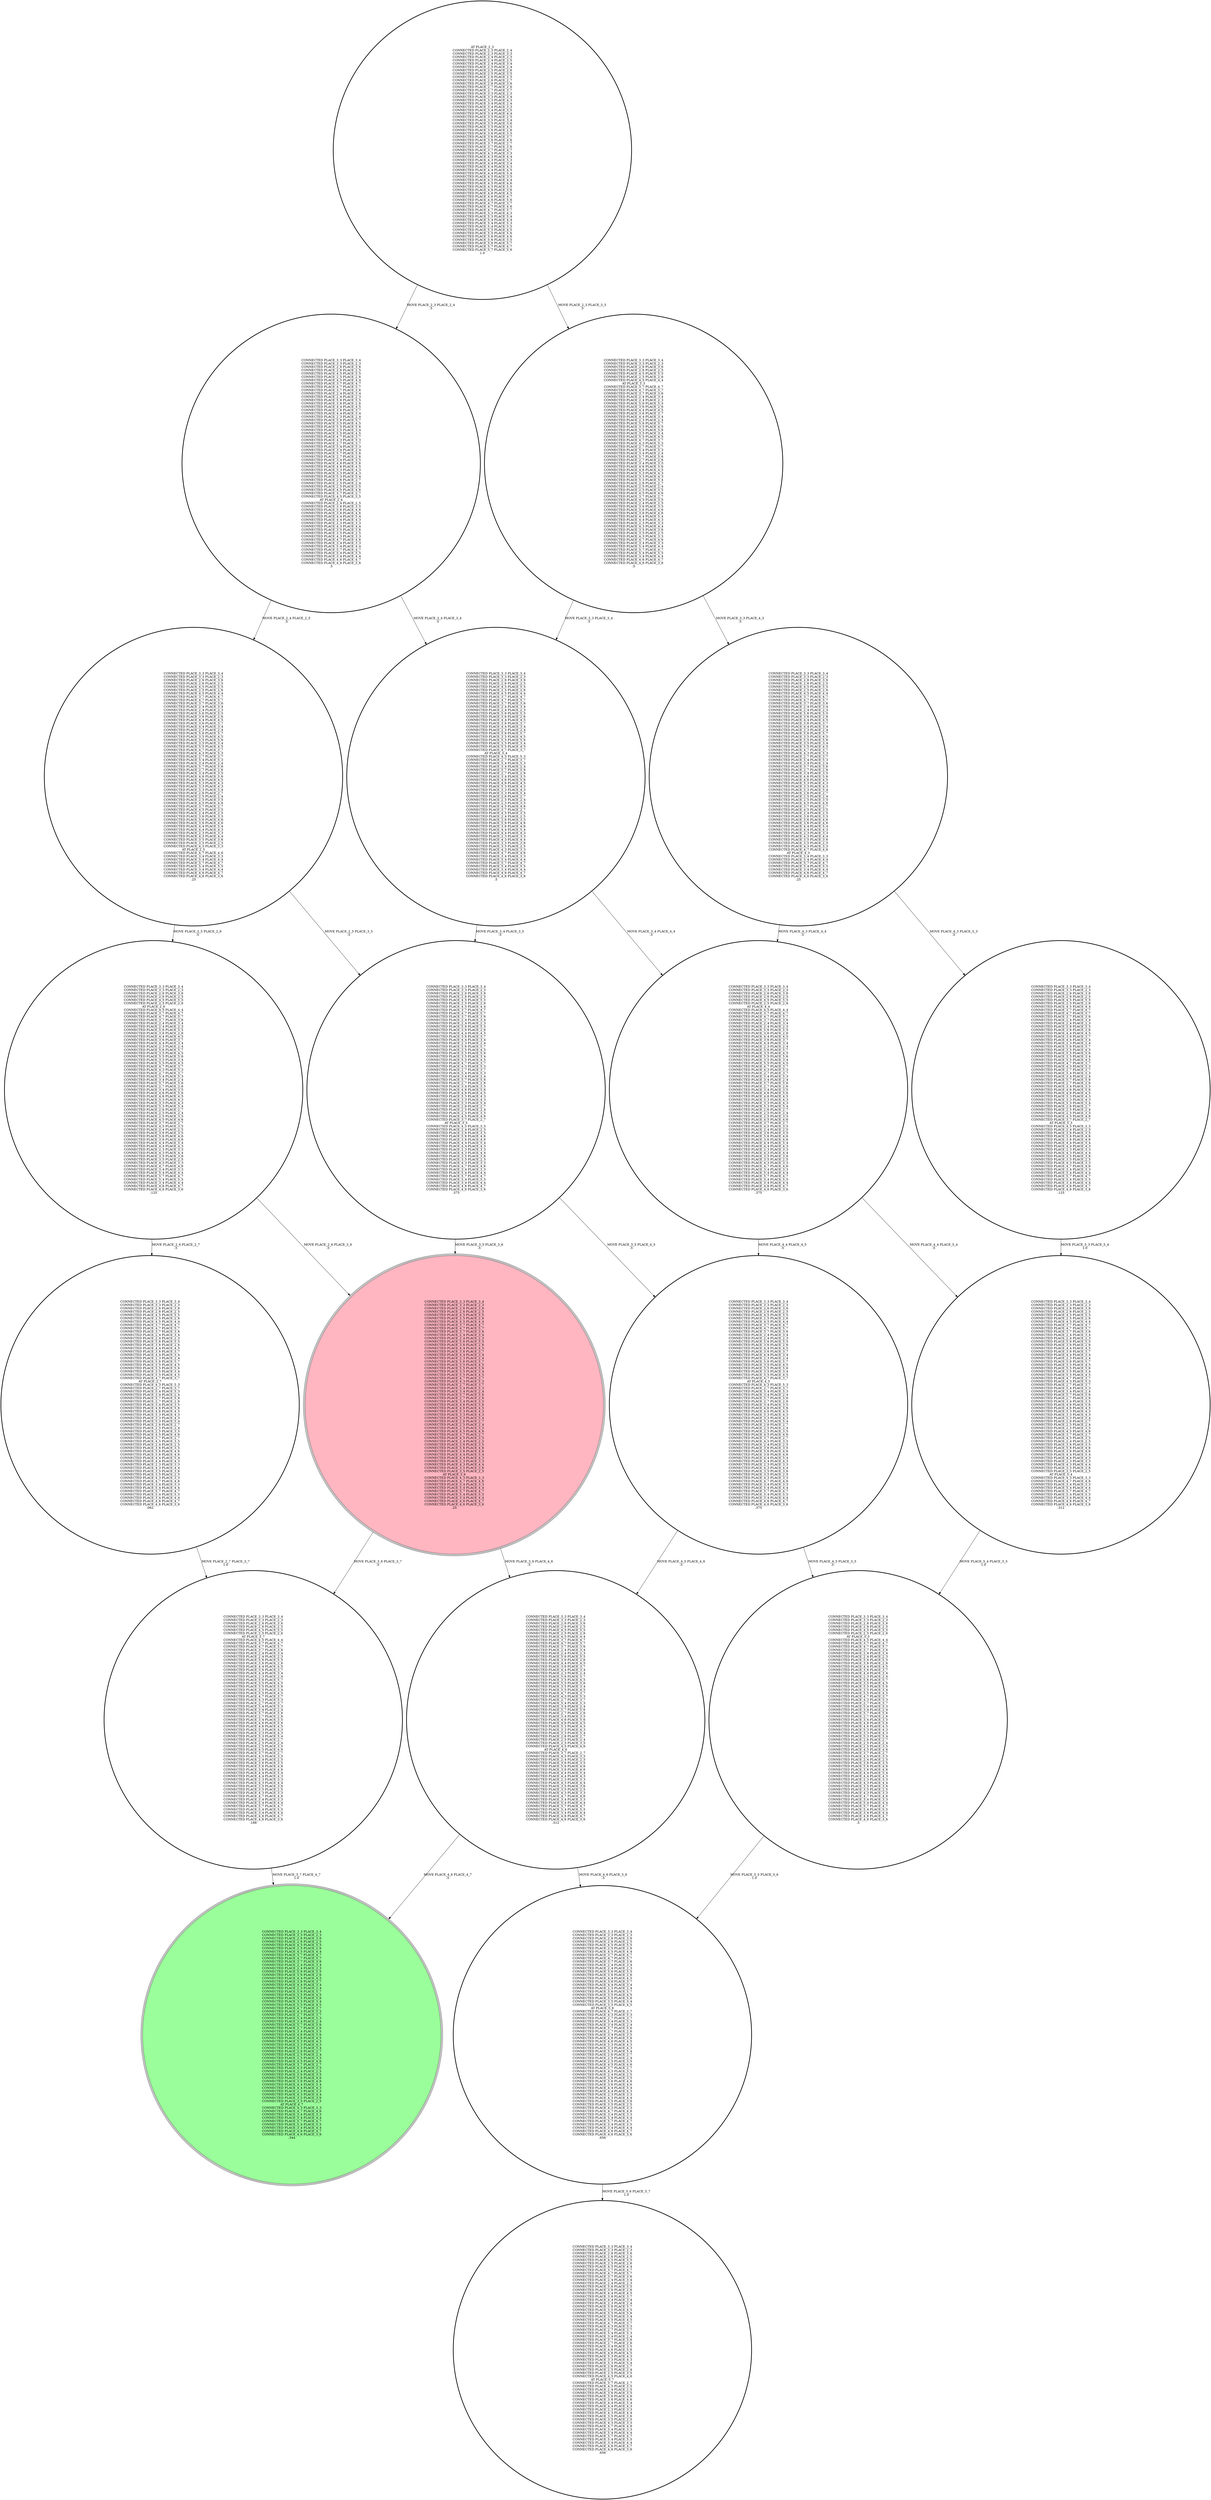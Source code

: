 digraph {
"CONNECTED PLACE_3_3 PLACE_3_4\nCONNECTED PLACE_3_3 PLACE_2_3\nCONNECTED PLACE_2_6 PLACE_3_6\nCONNECTED PLACE_2_6 PLACE_2_5\nCONNECTED PLACE_4_5 PLACE_5_5\nCONNECTED PLACE_2_5 PLACE_2_6\nCONNECTED PLACE_4_5 PLACE_4_4\nCONNECTED PLACE_3_7 PLACE_4_7\nCONNECTED PLACE_4_7 PLACE_5_7\nCONNECTED PLACE_3_7 PLACE_3_6\nCONNECTED PLACE_2_4 PLACE_3_4\nCONNECTED PLACE_2_4 PLACE_2_3\nCONNECTED PLACE_5_6 PLACE_5_5\nCONNECTED PLACE_3_6 PLACE_2_6\nCONNECTED PLACE_4_4 PLACE_4_5\nCONNECTED PLACE_3_6 PLACE_3_7\nCONNECTED PLACE_4_4 PLACE_3_4\nCONNECTED PLACE_2_3 PLACE_2_4\nCONNECTED PLACE_5_6 PLACE_5_7\nCONNECTED PLACE_3_5 PLACE_4_5\nCONNECTED PLACE_5_5 PLACE_5_6\nCONNECTED PLACE_3_5 PLACE_3_4\nCONNECTED PLACE_5_5 PLACE_4_5\nCONNECTED PLACE_4_7 PLACE_3_7\nCONNECTED PLACE_4_3 PLACE_5_3\nCONNECTED PLACE_2_7 PLACE_3_7\nCONNECTED PLACE_5_4 PLACE_5_3\nCONNECTED PLACE_3_4 PLACE_2_4\nCONNECTED PLACE_5_7 PLACE_5_6\nCONNECTED PLACE_2_7 PLACE_2_6\nCONNECTED PLACE_3_4 PLACE_3_5\nCONNECTED PLACE_4_6 PLACE_5_6\nCONNECTED PLACE_4_6 PLACE_4_5\nCONNECTED PLACE_5_3 PLACE_4_3\nCONNECTED PLACE_3_3 PLACE_4_3\nCONNECTED PLACE_5_3 PLACE_5_4\nCONNECTED PLACE_2_6 PLACE_2_7\nCONNECTED PLACE_2_5 PLACE_2_4\nCONNECTED PLACE_2_5 PLACE_3_5\nCONNECTED PLACE_4_5 PLACE_4_6\nCONNECTED PLACE_3_7 PLACE_2_7\nAT PLACE_5_3\nCONNECTED PLACE_4_5 PLACE_3_5\nCONNECTED PLACE_2_4 PLACE_2_5\nCONNECTED PLACE_3_6 PLACE_3_5\nCONNECTED PLACE_5_6 PLACE_4_6\nCONNECTED PLACE_3_6 PLACE_4_6\nCONNECTED PLACE_4_4 PLACE_5_4\nCONNECTED PLACE_4_4 PLACE_4_3\nCONNECTED PLACE_2_3 PLACE_3_3\nCONNECTED PLACE_4_3 PLACE_4_4\nCONNECTED PLACE_3_5 PLACE_3_6\nCONNECTED PLACE_3_5 PLACE_2_5\nCONNECTED PLACE_4_3 PLACE_3_3\nCONNECTED PLACE_4_7 PLACE_4_6\nCONNECTED PLACE_3_4 PLACE_3_3\nCONNECTED PLACE_5_4 PLACE_4_4\nCONNECTED PLACE_5_7 PLACE_4_7\nCONNECTED PLACE_5_4 PLACE_5_5\nCONNECTED PLACE_3_4 PLACE_4_4\nCONNECTED PLACE_4_6 PLACE_4_7\nCONNECTED PLACE_4_6 PLACE_3_6\n.125\n" -> "CONNECTED PLACE_3_3 PLACE_3_4\nCONNECTED PLACE_3_3 PLACE_2_3\nCONNECTED PLACE_2_6 PLACE_3_6\nCONNECTED PLACE_2_6 PLACE_2_5\nCONNECTED PLACE_4_5 PLACE_5_5\nCONNECTED PLACE_2_5 PLACE_2_6\nCONNECTED PLACE_4_5 PLACE_4_4\nCONNECTED PLACE_3_7 PLACE_4_7\nCONNECTED PLACE_4_7 PLACE_5_7\nCONNECTED PLACE_3_7 PLACE_3_6\nCONNECTED PLACE_2_4 PLACE_3_4\nCONNECTED PLACE_2_4 PLACE_2_3\nCONNECTED PLACE_5_6 PLACE_5_5\nCONNECTED PLACE_3_6 PLACE_2_6\nCONNECTED PLACE_4_4 PLACE_4_5\nCONNECTED PLACE_3_6 PLACE_3_7\nCONNECTED PLACE_4_4 PLACE_3_4\nCONNECTED PLACE_2_3 PLACE_2_4\nCONNECTED PLACE_5_6 PLACE_5_7\nCONNECTED PLACE_3_5 PLACE_4_5\nCONNECTED PLACE_5_5 PLACE_5_6\nCONNECTED PLACE_3_5 PLACE_3_4\nCONNECTED PLACE_5_5 PLACE_4_5\nCONNECTED PLACE_4_7 PLACE_3_7\nCONNECTED PLACE_4_3 PLACE_5_3\nCONNECTED PLACE_2_7 PLACE_3_7\nCONNECTED PLACE_5_4 PLACE_5_3\nCONNECTED PLACE_3_4 PLACE_2_4\nCONNECTED PLACE_5_7 PLACE_5_6\nCONNECTED PLACE_2_7 PLACE_2_6\nCONNECTED PLACE_3_4 PLACE_3_5\nCONNECTED PLACE_4_6 PLACE_5_6\nCONNECTED PLACE_4_6 PLACE_4_5\nCONNECTED PLACE_5_3 PLACE_4_3\nCONNECTED PLACE_3_3 PLACE_4_3\nCONNECTED PLACE_5_3 PLACE_5_4\nCONNECTED PLACE_2_6 PLACE_2_7\nCONNECTED PLACE_2_5 PLACE_2_4\nCONNECTED PLACE_2_5 PLACE_3_5\nCONNECTED PLACE_4_5 PLACE_4_6\nCONNECTED PLACE_3_7 PLACE_2_7\nCONNECTED PLACE_4_5 PLACE_3_5\nCONNECTED PLACE_2_4 PLACE_2_5\nCONNECTED PLACE_3_6 PLACE_3_5\nCONNECTED PLACE_5_6 PLACE_4_6\nCONNECTED PLACE_3_6 PLACE_4_6\nCONNECTED PLACE_4_4 PLACE_5_4\nCONNECTED PLACE_4_4 PLACE_4_3\nCONNECTED PLACE_2_3 PLACE_3_3\nCONNECTED PLACE_4_3 PLACE_4_4\nCONNECTED PLACE_3_5 PLACE_3_6\nCONNECTED PLACE_3_5 PLACE_2_5\nAT PLACE_5_4\nCONNECTED PLACE_4_3 PLACE_3_3\nCONNECTED PLACE_4_7 PLACE_4_6\nCONNECTED PLACE_3_4 PLACE_3_3\nCONNECTED PLACE_5_4 PLACE_4_4\nCONNECTED PLACE_5_7 PLACE_4_7\nCONNECTED PLACE_5_4 PLACE_5_5\nCONNECTED PLACE_3_4 PLACE_4_4\nCONNECTED PLACE_4_6 PLACE_4_7\nCONNECTED PLACE_4_6 PLACE_3_6\n.312\n"[label="MOVE PLACE_5_3 PLACE_5_4\n1.0\n"];
"CONNECTED PLACE_3_3 PLACE_3_4\nCONNECTED PLACE_3_3 PLACE_2_3\nCONNECTED PLACE_2_6 PLACE_3_6\nCONNECTED PLACE_2_6 PLACE_2_5\nCONNECTED PLACE_4_5 PLACE_5_5\nCONNECTED PLACE_2_5 PLACE_2_6\nAT PLACE_5_5\nCONNECTED PLACE_4_5 PLACE_4_4\nCONNECTED PLACE_3_7 PLACE_4_7\nCONNECTED PLACE_4_7 PLACE_5_7\nCONNECTED PLACE_3_7 PLACE_3_6\nCONNECTED PLACE_2_4 PLACE_3_4\nCONNECTED PLACE_2_4 PLACE_2_3\nCONNECTED PLACE_5_6 PLACE_5_5\nCONNECTED PLACE_3_6 PLACE_2_6\nCONNECTED PLACE_4_4 PLACE_4_5\nCONNECTED PLACE_3_6 PLACE_3_7\nCONNECTED PLACE_4_4 PLACE_3_4\nCONNECTED PLACE_2_3 PLACE_2_4\nCONNECTED PLACE_5_6 PLACE_5_7\nCONNECTED PLACE_3_5 PLACE_4_5\nCONNECTED PLACE_5_5 PLACE_5_6\nCONNECTED PLACE_3_5 PLACE_3_4\nCONNECTED PLACE_5_5 PLACE_4_5\nCONNECTED PLACE_4_7 PLACE_3_7\nCONNECTED PLACE_4_3 PLACE_5_3\nCONNECTED PLACE_2_7 PLACE_3_7\nCONNECTED PLACE_5_4 PLACE_5_3\nCONNECTED PLACE_3_4 PLACE_2_4\nCONNECTED PLACE_5_7 PLACE_5_6\nCONNECTED PLACE_2_7 PLACE_2_6\nCONNECTED PLACE_3_4 PLACE_3_5\nCONNECTED PLACE_4_6 PLACE_5_6\nCONNECTED PLACE_4_6 PLACE_4_5\nCONNECTED PLACE_5_3 PLACE_4_3\nCONNECTED PLACE_3_3 PLACE_4_3\nCONNECTED PLACE_5_3 PLACE_5_4\nCONNECTED PLACE_2_6 PLACE_2_7\nCONNECTED PLACE_2_5 PLACE_2_4\nCONNECTED PLACE_2_5 PLACE_3_5\nCONNECTED PLACE_4_5 PLACE_4_6\nCONNECTED PLACE_3_7 PLACE_2_7\nCONNECTED PLACE_4_5 PLACE_3_5\nCONNECTED PLACE_2_4 PLACE_2_5\nCONNECTED PLACE_3_6 PLACE_3_5\nCONNECTED PLACE_5_6 PLACE_4_6\nCONNECTED PLACE_3_6 PLACE_4_6\nCONNECTED PLACE_4_4 PLACE_5_4\nCONNECTED PLACE_4_4 PLACE_4_3\nCONNECTED PLACE_2_3 PLACE_3_3\nCONNECTED PLACE_4_3 PLACE_4_4\nCONNECTED PLACE_3_5 PLACE_3_6\nCONNECTED PLACE_3_5 PLACE_2_5\nCONNECTED PLACE_4_3 PLACE_3_3\nCONNECTED PLACE_4_7 PLACE_4_6\nCONNECTED PLACE_3_4 PLACE_3_3\nCONNECTED PLACE_5_4 PLACE_4_4\nCONNECTED PLACE_5_7 PLACE_4_7\nCONNECTED PLACE_5_4 PLACE_5_5\nCONNECTED PLACE_3_4 PLACE_4_4\nCONNECTED PLACE_4_6 PLACE_4_7\nCONNECTED PLACE_4_6 PLACE_3_6\n.5\n" -> "CONNECTED PLACE_3_3 PLACE_3_4\nCONNECTED PLACE_3_3 PLACE_2_3\nCONNECTED PLACE_2_6 PLACE_3_6\nCONNECTED PLACE_2_6 PLACE_2_5\nCONNECTED PLACE_4_5 PLACE_5_5\nCONNECTED PLACE_2_5 PLACE_2_6\nCONNECTED PLACE_4_5 PLACE_4_4\nCONNECTED PLACE_3_7 PLACE_4_7\nCONNECTED PLACE_4_7 PLACE_5_7\nCONNECTED PLACE_3_7 PLACE_3_6\nCONNECTED PLACE_2_4 PLACE_3_4\nCONNECTED PLACE_2_4 PLACE_2_3\nCONNECTED PLACE_5_6 PLACE_5_5\nCONNECTED PLACE_3_6 PLACE_2_6\nCONNECTED PLACE_4_4 PLACE_4_5\nCONNECTED PLACE_3_6 PLACE_3_7\nCONNECTED PLACE_4_4 PLACE_3_4\nCONNECTED PLACE_2_3 PLACE_2_4\nCONNECTED PLACE_5_6 PLACE_5_7\nCONNECTED PLACE_3_5 PLACE_4_5\nCONNECTED PLACE_5_5 PLACE_5_6\nCONNECTED PLACE_3_5 PLACE_3_4\nCONNECTED PLACE_5_5 PLACE_4_5\nAT PLACE_5_6\nCONNECTED PLACE_4_7 PLACE_3_7\nCONNECTED PLACE_4_3 PLACE_5_3\nCONNECTED PLACE_2_7 PLACE_3_7\nCONNECTED PLACE_5_4 PLACE_5_3\nCONNECTED PLACE_3_4 PLACE_2_4\nCONNECTED PLACE_5_7 PLACE_5_6\nCONNECTED PLACE_2_7 PLACE_2_6\nCONNECTED PLACE_3_4 PLACE_3_5\nCONNECTED PLACE_4_6 PLACE_5_6\nCONNECTED PLACE_4_6 PLACE_4_5\nCONNECTED PLACE_5_3 PLACE_4_3\nCONNECTED PLACE_3_3 PLACE_4_3\nCONNECTED PLACE_5_3 PLACE_5_4\nCONNECTED PLACE_2_6 PLACE_2_7\nCONNECTED PLACE_2_5 PLACE_2_4\nCONNECTED PLACE_2_5 PLACE_3_5\nCONNECTED PLACE_4_5 PLACE_4_6\nCONNECTED PLACE_3_7 PLACE_2_7\nCONNECTED PLACE_4_5 PLACE_3_5\nCONNECTED PLACE_2_4 PLACE_2_5\nCONNECTED PLACE_3_6 PLACE_3_5\nCONNECTED PLACE_5_6 PLACE_4_6\nCONNECTED PLACE_3_6 PLACE_4_6\nCONNECTED PLACE_4_4 PLACE_5_4\nCONNECTED PLACE_4_4 PLACE_4_3\nCONNECTED PLACE_2_3 PLACE_3_3\nCONNECTED PLACE_4_3 PLACE_4_4\nCONNECTED PLACE_3_5 PLACE_3_6\nCONNECTED PLACE_3_5 PLACE_2_5\nCONNECTED PLACE_4_3 PLACE_3_3\nCONNECTED PLACE_4_7 PLACE_4_6\nCONNECTED PLACE_3_4 PLACE_3_3\nCONNECTED PLACE_5_4 PLACE_4_4\nCONNECTED PLACE_5_7 PLACE_4_7\nCONNECTED PLACE_5_4 PLACE_5_5\nCONNECTED PLACE_3_4 PLACE_4_4\nCONNECTED PLACE_4_6 PLACE_4_7\nCONNECTED PLACE_4_6 PLACE_3_6\n.656\n"[label="MOVE PLACE_5_5 PLACE_5_6\n1.0\n"];
"CONNECTED PLACE_3_3 PLACE_3_4\nCONNECTED PLACE_3_3 PLACE_2_3\nCONNECTED PLACE_2_6 PLACE_3_6\nCONNECTED PLACE_2_6 PLACE_2_5\nCONNECTED PLACE_4_5 PLACE_5_5\nCONNECTED PLACE_2_5 PLACE_2_6\nCONNECTED PLACE_4_5 PLACE_4_4\nCONNECTED PLACE_3_7 PLACE_4_7\nCONNECTED PLACE_4_7 PLACE_5_7\nCONNECTED PLACE_3_7 PLACE_3_6\nCONNECTED PLACE_2_4 PLACE_3_4\nCONNECTED PLACE_2_4 PLACE_2_3\nCONNECTED PLACE_5_6 PLACE_5_5\nCONNECTED PLACE_3_6 PLACE_2_6\nCONNECTED PLACE_4_4 PLACE_4_5\nCONNECTED PLACE_3_6 PLACE_3_7\nCONNECTED PLACE_4_4 PLACE_3_4\nCONNECTED PLACE_2_3 PLACE_2_4\nCONNECTED PLACE_5_6 PLACE_5_7\nCONNECTED PLACE_3_5 PLACE_4_5\nCONNECTED PLACE_5_5 PLACE_5_6\nCONNECTED PLACE_3_5 PLACE_3_4\nCONNECTED PLACE_5_5 PLACE_4_5\nCONNECTED PLACE_4_7 PLACE_3_7\nCONNECTED PLACE_4_3 PLACE_5_3\nCONNECTED PLACE_2_7 PLACE_3_7\nCONNECTED PLACE_5_4 PLACE_5_3\nCONNECTED PLACE_3_4 PLACE_2_4\nCONNECTED PLACE_5_7 PLACE_5_6\nCONNECTED PLACE_2_7 PLACE_2_6\nCONNECTED PLACE_3_4 PLACE_3_5\nCONNECTED PLACE_4_6 PLACE_5_6\nCONNECTED PLACE_4_6 PLACE_4_5\nCONNECTED PLACE_5_3 PLACE_4_3\nCONNECTED PLACE_3_3 PLACE_4_3\nCONNECTED PLACE_5_3 PLACE_5_4\nCONNECTED PLACE_2_6 PLACE_2_7\nCONNECTED PLACE_2_5 PLACE_2_4\nCONNECTED PLACE_2_5 PLACE_3_5\nCONNECTED PLACE_4_5 PLACE_4_6\nCONNECTED PLACE_3_7 PLACE_2_7\nCONNECTED PLACE_4_5 PLACE_3_5\nAT PLACE_2_4\nCONNECTED PLACE_2_4 PLACE_2_5\nCONNECTED PLACE_3_6 PLACE_3_5\nCONNECTED PLACE_5_6 PLACE_4_6\nCONNECTED PLACE_3_6 PLACE_4_6\nCONNECTED PLACE_4_4 PLACE_5_4\nCONNECTED PLACE_4_4 PLACE_4_3\nCONNECTED PLACE_2_3 PLACE_3_3\nCONNECTED PLACE_4_3 PLACE_4_4\nCONNECTED PLACE_3_5 PLACE_3_6\nCONNECTED PLACE_3_5 PLACE_2_5\nCONNECTED PLACE_4_3 PLACE_3_3\nCONNECTED PLACE_4_7 PLACE_4_6\nCONNECTED PLACE_3_4 PLACE_3_3\nCONNECTED PLACE_5_4 PLACE_4_4\nCONNECTED PLACE_5_7 PLACE_4_7\nCONNECTED PLACE_5_4 PLACE_5_5\nCONNECTED PLACE_3_4 PLACE_4_4\nCONNECTED PLACE_4_6 PLACE_4_7\nCONNECTED PLACE_4_6 PLACE_3_6\n.5\n" -> "CONNECTED PLACE_3_3 PLACE_3_4\nCONNECTED PLACE_3_3 PLACE_2_3\nCONNECTED PLACE_2_6 PLACE_3_6\nCONNECTED PLACE_2_6 PLACE_2_5\nCONNECTED PLACE_4_5 PLACE_5_5\nCONNECTED PLACE_2_5 PLACE_2_6\nCONNECTED PLACE_4_5 PLACE_4_4\nCONNECTED PLACE_3_7 PLACE_4_7\nCONNECTED PLACE_4_7 PLACE_5_7\nCONNECTED PLACE_3_7 PLACE_3_6\nCONNECTED PLACE_2_4 PLACE_3_4\nCONNECTED PLACE_2_4 PLACE_2_3\nCONNECTED PLACE_5_6 PLACE_5_5\nCONNECTED PLACE_3_6 PLACE_2_6\nCONNECTED PLACE_4_4 PLACE_4_5\nCONNECTED PLACE_3_6 PLACE_3_7\nCONNECTED PLACE_4_4 PLACE_3_4\nCONNECTED PLACE_2_3 PLACE_2_4\nCONNECTED PLACE_5_6 PLACE_5_7\nCONNECTED PLACE_3_5 PLACE_4_5\nCONNECTED PLACE_5_5 PLACE_5_6\nCONNECTED PLACE_3_5 PLACE_3_4\nCONNECTED PLACE_5_5 PLACE_4_5\nCONNECTED PLACE_4_7 PLACE_3_7\nCONNECTED PLACE_4_3 PLACE_5_3\nCONNECTED PLACE_2_7 PLACE_3_7\nCONNECTED PLACE_5_4 PLACE_5_3\nCONNECTED PLACE_3_4 PLACE_2_4\nCONNECTED PLACE_5_7 PLACE_5_6\nCONNECTED PLACE_2_7 PLACE_2_6\nCONNECTED PLACE_3_4 PLACE_3_5\nCONNECTED PLACE_4_6 PLACE_5_6\nCONNECTED PLACE_4_6 PLACE_4_5\nCONNECTED PLACE_5_3 PLACE_4_3\nCONNECTED PLACE_3_3 PLACE_4_3\nCONNECTED PLACE_5_3 PLACE_5_4\nCONNECTED PLACE_2_6 PLACE_2_7\nCONNECTED PLACE_2_5 PLACE_2_4\nCONNECTED PLACE_2_5 PLACE_3_5\nCONNECTED PLACE_4_5 PLACE_4_6\nCONNECTED PLACE_3_7 PLACE_2_7\nCONNECTED PLACE_4_5 PLACE_3_5\nCONNECTED PLACE_2_4 PLACE_2_5\nCONNECTED PLACE_3_6 PLACE_3_5\nCONNECTED PLACE_5_6 PLACE_4_6\nCONNECTED PLACE_3_6 PLACE_4_6\nCONNECTED PLACE_4_4 PLACE_5_4\nCONNECTED PLACE_4_4 PLACE_4_3\nCONNECTED PLACE_2_3 PLACE_3_3\nCONNECTED PLACE_4_3 PLACE_4_4\nCONNECTED PLACE_3_5 PLACE_3_6\nCONNECTED PLACE_3_5 PLACE_2_5\nCONNECTED PLACE_4_3 PLACE_3_3\nAT PLACE_2_5\nCONNECTED PLACE_4_7 PLACE_4_6\nCONNECTED PLACE_3_4 PLACE_3_3\nCONNECTED PLACE_5_4 PLACE_4_4\nCONNECTED PLACE_5_7 PLACE_4_7\nCONNECTED PLACE_5_4 PLACE_5_5\nCONNECTED PLACE_3_4 PLACE_4_4\nCONNECTED PLACE_4_6 PLACE_4_7\nCONNECTED PLACE_4_6 PLACE_3_6\n.25\n"[label="MOVE PLACE_2_4 PLACE_2_5\n.5\n"];
"CONNECTED PLACE_3_3 PLACE_3_4\nCONNECTED PLACE_3_3 PLACE_2_3\nCONNECTED PLACE_2_6 PLACE_3_6\nCONNECTED PLACE_2_6 PLACE_2_5\nCONNECTED PLACE_4_5 PLACE_5_5\nCONNECTED PLACE_2_5 PLACE_2_6\nCONNECTED PLACE_4_5 PLACE_4_4\nCONNECTED PLACE_3_7 PLACE_4_7\nCONNECTED PLACE_4_7 PLACE_5_7\nCONNECTED PLACE_3_7 PLACE_3_6\nCONNECTED PLACE_2_4 PLACE_3_4\nCONNECTED PLACE_2_4 PLACE_2_3\nCONNECTED PLACE_5_6 PLACE_5_5\nCONNECTED PLACE_3_6 PLACE_2_6\nCONNECTED PLACE_4_4 PLACE_4_5\nCONNECTED PLACE_3_6 PLACE_3_7\nCONNECTED PLACE_4_4 PLACE_3_4\nCONNECTED PLACE_2_3 PLACE_2_4\nCONNECTED PLACE_5_6 PLACE_5_7\nCONNECTED PLACE_3_5 PLACE_4_5\nCONNECTED PLACE_5_5 PLACE_5_6\nCONNECTED PLACE_3_5 PLACE_3_4\nCONNECTED PLACE_5_5 PLACE_4_5\nCONNECTED PLACE_4_7 PLACE_3_7\nCONNECTED PLACE_4_3 PLACE_5_3\nCONNECTED PLACE_2_7 PLACE_3_7\nCONNECTED PLACE_5_4 PLACE_5_3\nCONNECTED PLACE_3_4 PLACE_2_4\nCONNECTED PLACE_5_7 PLACE_5_6\nCONNECTED PLACE_2_7 PLACE_2_6\nCONNECTED PLACE_3_4 PLACE_3_5\nCONNECTED PLACE_4_6 PLACE_5_6\nCONNECTED PLACE_4_6 PLACE_4_5\nCONNECTED PLACE_5_3 PLACE_4_3\nCONNECTED PLACE_3_3 PLACE_4_3\nCONNECTED PLACE_5_3 PLACE_5_4\nCONNECTED PLACE_2_6 PLACE_2_7\nCONNECTED PLACE_2_5 PLACE_2_4\nCONNECTED PLACE_2_5 PLACE_3_5\nCONNECTED PLACE_4_5 PLACE_4_6\nCONNECTED PLACE_3_7 PLACE_2_7\nCONNECTED PLACE_4_5 PLACE_3_5\nAT PLACE_2_4\nCONNECTED PLACE_2_4 PLACE_2_5\nCONNECTED PLACE_3_6 PLACE_3_5\nCONNECTED PLACE_5_6 PLACE_4_6\nCONNECTED PLACE_3_6 PLACE_4_6\nCONNECTED PLACE_4_4 PLACE_5_4\nCONNECTED PLACE_4_4 PLACE_4_3\nCONNECTED PLACE_2_3 PLACE_3_3\nCONNECTED PLACE_4_3 PLACE_4_4\nCONNECTED PLACE_3_5 PLACE_3_6\nCONNECTED PLACE_3_5 PLACE_2_5\nCONNECTED PLACE_4_3 PLACE_3_3\nCONNECTED PLACE_4_7 PLACE_4_6\nCONNECTED PLACE_3_4 PLACE_3_3\nCONNECTED PLACE_5_4 PLACE_4_4\nCONNECTED PLACE_5_7 PLACE_4_7\nCONNECTED PLACE_5_4 PLACE_5_5\nCONNECTED PLACE_3_4 PLACE_4_4\nCONNECTED PLACE_4_6 PLACE_4_7\nCONNECTED PLACE_4_6 PLACE_3_6\n.5\n" -> "CONNECTED PLACE_3_3 PLACE_3_4\nCONNECTED PLACE_3_3 PLACE_2_3\nCONNECTED PLACE_2_6 PLACE_3_6\nCONNECTED PLACE_2_6 PLACE_2_5\nCONNECTED PLACE_4_5 PLACE_5_5\nCONNECTED PLACE_2_5 PLACE_2_6\nCONNECTED PLACE_4_5 PLACE_4_4\nCONNECTED PLACE_3_7 PLACE_4_7\nCONNECTED PLACE_4_7 PLACE_5_7\nCONNECTED PLACE_3_7 PLACE_3_6\nCONNECTED PLACE_2_4 PLACE_3_4\nCONNECTED PLACE_2_4 PLACE_2_3\nCONNECTED PLACE_5_6 PLACE_5_5\nCONNECTED PLACE_3_6 PLACE_2_6\nCONNECTED PLACE_4_4 PLACE_4_5\nCONNECTED PLACE_3_6 PLACE_3_7\nCONNECTED PLACE_4_4 PLACE_3_4\nCONNECTED PLACE_2_3 PLACE_2_4\nCONNECTED PLACE_5_6 PLACE_5_7\nCONNECTED PLACE_3_5 PLACE_4_5\nCONNECTED PLACE_5_5 PLACE_5_6\nCONNECTED PLACE_3_5 PLACE_3_4\nCONNECTED PLACE_5_5 PLACE_4_5\nCONNECTED PLACE_4_7 PLACE_3_7\nAT PLACE_3_4\nCONNECTED PLACE_4_3 PLACE_5_3\nCONNECTED PLACE_2_7 PLACE_3_7\nCONNECTED PLACE_5_4 PLACE_5_3\nCONNECTED PLACE_3_4 PLACE_2_4\nCONNECTED PLACE_5_7 PLACE_5_6\nCONNECTED PLACE_2_7 PLACE_2_6\nCONNECTED PLACE_3_4 PLACE_3_5\nCONNECTED PLACE_4_6 PLACE_5_6\nCONNECTED PLACE_4_6 PLACE_4_5\nCONNECTED PLACE_5_3 PLACE_4_3\nCONNECTED PLACE_3_3 PLACE_4_3\nCONNECTED PLACE_5_3 PLACE_5_4\nCONNECTED PLACE_2_6 PLACE_2_7\nCONNECTED PLACE_2_5 PLACE_2_4\nCONNECTED PLACE_2_5 PLACE_3_5\nCONNECTED PLACE_4_5 PLACE_4_6\nCONNECTED PLACE_3_7 PLACE_2_7\nCONNECTED PLACE_4_5 PLACE_3_5\nCONNECTED PLACE_2_4 PLACE_2_5\nCONNECTED PLACE_3_6 PLACE_3_5\nCONNECTED PLACE_5_6 PLACE_4_6\nCONNECTED PLACE_3_6 PLACE_4_6\nCONNECTED PLACE_4_4 PLACE_5_4\nCONNECTED PLACE_4_4 PLACE_4_3\nCONNECTED PLACE_2_3 PLACE_3_3\nCONNECTED PLACE_4_3 PLACE_4_4\nCONNECTED PLACE_3_5 PLACE_3_6\nCONNECTED PLACE_3_5 PLACE_2_5\nCONNECTED PLACE_4_3 PLACE_3_3\nCONNECTED PLACE_4_7 PLACE_4_6\nCONNECTED PLACE_3_4 PLACE_3_3\nCONNECTED PLACE_5_4 PLACE_4_4\nCONNECTED PLACE_5_7 PLACE_4_7\nCONNECTED PLACE_5_4 PLACE_5_5\nCONNECTED PLACE_3_4 PLACE_4_4\nCONNECTED PLACE_4_6 PLACE_4_7\nCONNECTED PLACE_4_6 PLACE_3_6\n.5\n"[label="MOVE PLACE_2_4 PLACE_3_4\n.5\n"];
"CONNECTED PLACE_3_3 PLACE_3_4\nCONNECTED PLACE_3_3 PLACE_2_3\nCONNECTED PLACE_2_6 PLACE_3_6\nCONNECTED PLACE_2_6 PLACE_2_5\nCONNECTED PLACE_4_5 PLACE_5_5\nCONNECTED PLACE_2_5 PLACE_2_6\nCONNECTED PLACE_4_5 PLACE_4_4\nCONNECTED PLACE_3_7 PLACE_4_7\nCONNECTED PLACE_4_7 PLACE_5_7\nCONNECTED PLACE_3_7 PLACE_3_6\nCONNECTED PLACE_2_4 PLACE_3_4\nCONNECTED PLACE_2_4 PLACE_2_3\nCONNECTED PLACE_5_6 PLACE_5_5\nCONNECTED PLACE_3_6 PLACE_2_6\nCONNECTED PLACE_4_4 PLACE_4_5\nCONNECTED PLACE_3_6 PLACE_3_7\nCONNECTED PLACE_4_4 PLACE_3_4\nCONNECTED PLACE_2_3 PLACE_2_4\nCONNECTED PLACE_5_6 PLACE_5_7\nCONNECTED PLACE_3_5 PLACE_4_5\nCONNECTED PLACE_5_5 PLACE_5_6\nCONNECTED PLACE_3_5 PLACE_3_4\nCONNECTED PLACE_5_5 PLACE_4_5\nCONNECTED PLACE_4_7 PLACE_3_7\nCONNECTED PLACE_4_3 PLACE_5_3\nCONNECTED PLACE_2_7 PLACE_3_7\nCONNECTED PLACE_5_4 PLACE_5_3\nCONNECTED PLACE_3_4 PLACE_2_4\nCONNECTED PLACE_5_7 PLACE_5_6\nCONNECTED PLACE_2_7 PLACE_2_6\nCONNECTED PLACE_3_4 PLACE_3_5\nCONNECTED PLACE_4_6 PLACE_5_6\nCONNECTED PLACE_4_6 PLACE_4_5\nCONNECTED PLACE_5_3 PLACE_4_3\nCONNECTED PLACE_3_3 PLACE_4_3\nCONNECTED PLACE_5_3 PLACE_5_4\nCONNECTED PLACE_2_6 PLACE_2_7\nCONNECTED PLACE_2_5 PLACE_2_4\nCONNECTED PLACE_2_5 PLACE_3_5\nCONNECTED PLACE_4_5 PLACE_4_6\nCONNECTED PLACE_3_7 PLACE_2_7\nCONNECTED PLACE_4_5 PLACE_3_5\nCONNECTED PLACE_2_4 PLACE_2_5\nCONNECTED PLACE_3_6 PLACE_3_5\nCONNECTED PLACE_5_6 PLACE_4_6\nCONNECTED PLACE_3_6 PLACE_4_6\nCONNECTED PLACE_4_4 PLACE_5_4\nCONNECTED PLACE_4_4 PLACE_4_3\nCONNECTED PLACE_2_3 PLACE_3_3\nCONNECTED PLACE_4_3 PLACE_4_4\nCONNECTED PLACE_3_5 PLACE_3_6\nCONNECTED PLACE_3_5 PLACE_2_5\nAT PLACE_3_6\nCONNECTED PLACE_4_3 PLACE_3_3\nCONNECTED PLACE_4_7 PLACE_4_6\nCONNECTED PLACE_3_4 PLACE_3_3\nCONNECTED PLACE_5_4 PLACE_4_4\nCONNECTED PLACE_5_7 PLACE_4_7\nCONNECTED PLACE_5_4 PLACE_5_5\nCONNECTED PLACE_3_4 PLACE_4_4\nCONNECTED PLACE_4_6 PLACE_4_7\nCONNECTED PLACE_4_6 PLACE_3_6\n.25\n" -> "CONNECTED PLACE_3_3 PLACE_3_4\nCONNECTED PLACE_3_3 PLACE_2_3\nCONNECTED PLACE_2_6 PLACE_3_6\nCONNECTED PLACE_2_6 PLACE_2_5\nCONNECTED PLACE_4_5 PLACE_5_5\nCONNECTED PLACE_2_5 PLACE_2_6\nCONNECTED PLACE_4_5 PLACE_4_4\nCONNECTED PLACE_3_7 PLACE_4_7\nCONNECTED PLACE_4_7 PLACE_5_7\nCONNECTED PLACE_3_7 PLACE_3_6\nCONNECTED PLACE_2_4 PLACE_3_4\nCONNECTED PLACE_2_4 PLACE_2_3\nCONNECTED PLACE_5_6 PLACE_5_5\nCONNECTED PLACE_3_6 PLACE_2_6\nCONNECTED PLACE_4_4 PLACE_4_5\nCONNECTED PLACE_3_6 PLACE_3_7\nCONNECTED PLACE_4_4 PLACE_3_4\nCONNECTED PLACE_2_3 PLACE_2_4\nCONNECTED PLACE_5_6 PLACE_5_7\nCONNECTED PLACE_3_5 PLACE_4_5\nCONNECTED PLACE_5_5 PLACE_5_6\nCONNECTED PLACE_3_5 PLACE_3_4\nCONNECTED PLACE_5_5 PLACE_4_5\nCONNECTED PLACE_4_7 PLACE_3_7\nCONNECTED PLACE_4_3 PLACE_5_3\nCONNECTED PLACE_2_7 PLACE_3_7\nCONNECTED PLACE_5_4 PLACE_5_3\nCONNECTED PLACE_3_4 PLACE_2_4\nCONNECTED PLACE_5_7 PLACE_5_6\nCONNECTED PLACE_2_7 PLACE_2_6\nCONNECTED PLACE_3_4 PLACE_3_5\nCONNECTED PLACE_4_6 PLACE_5_6\nCONNECTED PLACE_4_6 PLACE_4_5\nCONNECTED PLACE_5_3 PLACE_4_3\nCONNECTED PLACE_3_3 PLACE_4_3\nCONNECTED PLACE_5_3 PLACE_5_4\nCONNECTED PLACE_2_6 PLACE_2_7\nCONNECTED PLACE_2_5 PLACE_2_4\nCONNECTED PLACE_2_5 PLACE_3_5\nCONNECTED PLACE_4_5 PLACE_4_6\nAT PLACE_4_6\nCONNECTED PLACE_3_7 PLACE_2_7\nCONNECTED PLACE_4_5 PLACE_3_5\nCONNECTED PLACE_2_4 PLACE_2_5\nCONNECTED PLACE_3_6 PLACE_3_5\nCONNECTED PLACE_5_6 PLACE_4_6\nCONNECTED PLACE_3_6 PLACE_4_6\nCONNECTED PLACE_4_4 PLACE_5_4\nCONNECTED PLACE_4_4 PLACE_4_3\nCONNECTED PLACE_2_3 PLACE_3_3\nCONNECTED PLACE_4_3 PLACE_4_4\nCONNECTED PLACE_3_5 PLACE_3_6\nCONNECTED PLACE_3_5 PLACE_2_5\nCONNECTED PLACE_4_3 PLACE_3_3\nCONNECTED PLACE_4_7 PLACE_4_6\nCONNECTED PLACE_3_4 PLACE_3_3\nCONNECTED PLACE_5_4 PLACE_4_4\nCONNECTED PLACE_5_7 PLACE_4_7\nCONNECTED PLACE_5_4 PLACE_5_5\nCONNECTED PLACE_3_4 PLACE_4_4\nCONNECTED PLACE_4_6 PLACE_4_7\nCONNECTED PLACE_4_6 PLACE_3_6\n.312\n"[label="MOVE PLACE_3_6 PLACE_4_6\n.5\n"];
"CONNECTED PLACE_3_3 PLACE_3_4\nCONNECTED PLACE_3_3 PLACE_2_3\nCONNECTED PLACE_2_6 PLACE_3_6\nCONNECTED PLACE_2_6 PLACE_2_5\nCONNECTED PLACE_4_5 PLACE_5_5\nCONNECTED PLACE_2_5 PLACE_2_6\nCONNECTED PLACE_4_5 PLACE_4_4\nCONNECTED PLACE_3_7 PLACE_4_7\nCONNECTED PLACE_4_7 PLACE_5_7\nCONNECTED PLACE_3_7 PLACE_3_6\nCONNECTED PLACE_2_4 PLACE_3_4\nCONNECTED PLACE_2_4 PLACE_2_3\nCONNECTED PLACE_5_6 PLACE_5_5\nCONNECTED PLACE_3_6 PLACE_2_6\nCONNECTED PLACE_4_4 PLACE_4_5\nCONNECTED PLACE_3_6 PLACE_3_7\nCONNECTED PLACE_4_4 PLACE_3_4\nCONNECTED PLACE_2_3 PLACE_2_4\nCONNECTED PLACE_5_6 PLACE_5_7\nCONNECTED PLACE_3_5 PLACE_4_5\nCONNECTED PLACE_5_5 PLACE_5_6\nCONNECTED PLACE_3_5 PLACE_3_4\nCONNECTED PLACE_5_5 PLACE_4_5\nCONNECTED PLACE_4_7 PLACE_3_7\nCONNECTED PLACE_4_3 PLACE_5_3\nCONNECTED PLACE_2_7 PLACE_3_7\nCONNECTED PLACE_5_4 PLACE_5_3\nCONNECTED PLACE_3_4 PLACE_2_4\nCONNECTED PLACE_5_7 PLACE_5_6\nCONNECTED PLACE_2_7 PLACE_2_6\nCONNECTED PLACE_3_4 PLACE_3_5\nCONNECTED PLACE_4_6 PLACE_5_6\nCONNECTED PLACE_4_6 PLACE_4_5\nCONNECTED PLACE_5_3 PLACE_4_3\nCONNECTED PLACE_3_3 PLACE_4_3\nCONNECTED PLACE_5_3 PLACE_5_4\nCONNECTED PLACE_2_6 PLACE_2_7\nCONNECTED PLACE_2_5 PLACE_2_4\nCONNECTED PLACE_2_5 PLACE_3_5\nCONNECTED PLACE_4_5 PLACE_4_6\nCONNECTED PLACE_3_7 PLACE_2_7\nCONNECTED PLACE_4_5 PLACE_3_5\nCONNECTED PLACE_2_4 PLACE_2_5\nCONNECTED PLACE_3_6 PLACE_3_5\nCONNECTED PLACE_5_6 PLACE_4_6\nCONNECTED PLACE_3_6 PLACE_4_6\nCONNECTED PLACE_4_4 PLACE_5_4\nCONNECTED PLACE_4_4 PLACE_4_3\nCONNECTED PLACE_2_3 PLACE_3_3\nCONNECTED PLACE_4_3 PLACE_4_4\nCONNECTED PLACE_3_5 PLACE_3_6\nCONNECTED PLACE_3_5 PLACE_2_5\nAT PLACE_3_6\nCONNECTED PLACE_4_3 PLACE_3_3\nCONNECTED PLACE_4_7 PLACE_4_6\nCONNECTED PLACE_3_4 PLACE_3_3\nCONNECTED PLACE_5_4 PLACE_4_4\nCONNECTED PLACE_5_7 PLACE_4_7\nCONNECTED PLACE_5_4 PLACE_5_5\nCONNECTED PLACE_3_4 PLACE_4_4\nCONNECTED PLACE_4_6 PLACE_4_7\nCONNECTED PLACE_4_6 PLACE_3_6\n.25\n" -> "CONNECTED PLACE_3_3 PLACE_3_4\nCONNECTED PLACE_3_3 PLACE_2_3\nCONNECTED PLACE_2_6 PLACE_3_6\nCONNECTED PLACE_2_6 PLACE_2_5\nCONNECTED PLACE_4_5 PLACE_5_5\nCONNECTED PLACE_2_5 PLACE_2_6\nAT PLACE_3_7\nCONNECTED PLACE_4_5 PLACE_4_4\nCONNECTED PLACE_3_7 PLACE_4_7\nCONNECTED PLACE_4_7 PLACE_5_7\nCONNECTED PLACE_3_7 PLACE_3_6\nCONNECTED PLACE_2_4 PLACE_3_4\nCONNECTED PLACE_2_4 PLACE_2_3\nCONNECTED PLACE_5_6 PLACE_5_5\nCONNECTED PLACE_3_6 PLACE_2_6\nCONNECTED PLACE_4_4 PLACE_4_5\nCONNECTED PLACE_3_6 PLACE_3_7\nCONNECTED PLACE_4_4 PLACE_3_4\nCONNECTED PLACE_2_3 PLACE_2_4\nCONNECTED PLACE_5_6 PLACE_5_7\nCONNECTED PLACE_3_5 PLACE_4_5\nCONNECTED PLACE_5_5 PLACE_5_6\nCONNECTED PLACE_3_5 PLACE_3_4\nCONNECTED PLACE_5_5 PLACE_4_5\nCONNECTED PLACE_4_7 PLACE_3_7\nCONNECTED PLACE_4_3 PLACE_5_3\nCONNECTED PLACE_2_7 PLACE_3_7\nCONNECTED PLACE_5_4 PLACE_5_3\nCONNECTED PLACE_3_4 PLACE_2_4\nCONNECTED PLACE_5_7 PLACE_5_6\nCONNECTED PLACE_2_7 PLACE_2_6\nCONNECTED PLACE_3_4 PLACE_3_5\nCONNECTED PLACE_4_6 PLACE_5_6\nCONNECTED PLACE_4_6 PLACE_4_5\nCONNECTED PLACE_5_3 PLACE_4_3\nCONNECTED PLACE_3_3 PLACE_4_3\nCONNECTED PLACE_5_3 PLACE_5_4\nCONNECTED PLACE_2_6 PLACE_2_7\nCONNECTED PLACE_2_5 PLACE_2_4\nCONNECTED PLACE_2_5 PLACE_3_5\nCONNECTED PLACE_4_5 PLACE_4_6\nCONNECTED PLACE_3_7 PLACE_2_7\nCONNECTED PLACE_4_5 PLACE_3_5\nCONNECTED PLACE_2_4 PLACE_2_5\nCONNECTED PLACE_3_6 PLACE_3_5\nCONNECTED PLACE_5_6 PLACE_4_6\nCONNECTED PLACE_3_6 PLACE_4_6\nCONNECTED PLACE_4_4 PLACE_5_4\nCONNECTED PLACE_4_4 PLACE_4_3\nCONNECTED PLACE_2_3 PLACE_3_3\nCONNECTED PLACE_4_3 PLACE_4_4\nCONNECTED PLACE_3_5 PLACE_3_6\nCONNECTED PLACE_3_5 PLACE_2_5\nCONNECTED PLACE_4_3 PLACE_3_3\nCONNECTED PLACE_4_7 PLACE_4_6\nCONNECTED PLACE_3_4 PLACE_3_3\nCONNECTED PLACE_5_4 PLACE_4_4\nCONNECTED PLACE_5_7 PLACE_4_7\nCONNECTED PLACE_5_4 PLACE_5_5\nCONNECTED PLACE_3_4 PLACE_4_4\nCONNECTED PLACE_4_6 PLACE_4_7\nCONNECTED PLACE_4_6 PLACE_3_6\n.188\n"[label="MOVE PLACE_3_6 PLACE_3_7\n.5\n"];
"CONNECTED PLACE_3_3 PLACE_3_4\nCONNECTED PLACE_3_3 PLACE_2_3\nCONNECTED PLACE_2_6 PLACE_3_6\nCONNECTED PLACE_2_6 PLACE_2_5\nCONNECTED PLACE_4_5 PLACE_5_5\nCONNECTED PLACE_2_5 PLACE_2_6\nAT PLACE_3_7\nCONNECTED PLACE_4_5 PLACE_4_4\nCONNECTED PLACE_3_7 PLACE_4_7\nCONNECTED PLACE_4_7 PLACE_5_7\nCONNECTED PLACE_3_7 PLACE_3_6\nCONNECTED PLACE_2_4 PLACE_3_4\nCONNECTED PLACE_2_4 PLACE_2_3\nCONNECTED PLACE_5_6 PLACE_5_5\nCONNECTED PLACE_3_6 PLACE_2_6\nCONNECTED PLACE_4_4 PLACE_4_5\nCONNECTED PLACE_3_6 PLACE_3_7\nCONNECTED PLACE_4_4 PLACE_3_4\nCONNECTED PLACE_2_3 PLACE_2_4\nCONNECTED PLACE_5_6 PLACE_5_7\nCONNECTED PLACE_3_5 PLACE_4_5\nCONNECTED PLACE_5_5 PLACE_5_6\nCONNECTED PLACE_3_5 PLACE_3_4\nCONNECTED PLACE_5_5 PLACE_4_5\nCONNECTED PLACE_4_7 PLACE_3_7\nCONNECTED PLACE_4_3 PLACE_5_3\nCONNECTED PLACE_2_7 PLACE_3_7\nCONNECTED PLACE_5_4 PLACE_5_3\nCONNECTED PLACE_3_4 PLACE_2_4\nCONNECTED PLACE_5_7 PLACE_5_6\nCONNECTED PLACE_2_7 PLACE_2_6\nCONNECTED PLACE_3_4 PLACE_3_5\nCONNECTED PLACE_4_6 PLACE_5_6\nCONNECTED PLACE_4_6 PLACE_4_5\nCONNECTED PLACE_5_3 PLACE_4_3\nCONNECTED PLACE_3_3 PLACE_4_3\nCONNECTED PLACE_5_3 PLACE_5_4\nCONNECTED PLACE_2_6 PLACE_2_7\nCONNECTED PLACE_2_5 PLACE_2_4\nCONNECTED PLACE_2_5 PLACE_3_5\nCONNECTED PLACE_4_5 PLACE_4_6\nCONNECTED PLACE_3_7 PLACE_2_7\nCONNECTED PLACE_4_5 PLACE_3_5\nCONNECTED PLACE_2_4 PLACE_2_5\nCONNECTED PLACE_3_6 PLACE_3_5\nCONNECTED PLACE_5_6 PLACE_4_6\nCONNECTED PLACE_3_6 PLACE_4_6\nCONNECTED PLACE_4_4 PLACE_5_4\nCONNECTED PLACE_4_4 PLACE_4_3\nCONNECTED PLACE_2_3 PLACE_3_3\nCONNECTED PLACE_4_3 PLACE_4_4\nCONNECTED PLACE_3_5 PLACE_3_6\nCONNECTED PLACE_3_5 PLACE_2_5\nCONNECTED PLACE_4_3 PLACE_3_3\nCONNECTED PLACE_4_7 PLACE_4_6\nCONNECTED PLACE_3_4 PLACE_3_3\nCONNECTED PLACE_5_4 PLACE_4_4\nCONNECTED PLACE_5_7 PLACE_4_7\nCONNECTED PLACE_5_4 PLACE_5_5\nCONNECTED PLACE_3_4 PLACE_4_4\nCONNECTED PLACE_4_6 PLACE_4_7\nCONNECTED PLACE_4_6 PLACE_3_6\n.188\n" -> "CONNECTED PLACE_3_3 PLACE_3_4\nCONNECTED PLACE_3_3 PLACE_2_3\nCONNECTED PLACE_2_6 PLACE_3_6\nCONNECTED PLACE_2_6 PLACE_2_5\nCONNECTED PLACE_4_5 PLACE_5_5\nCONNECTED PLACE_2_5 PLACE_2_6\nCONNECTED PLACE_4_5 PLACE_4_4\nCONNECTED PLACE_3_7 PLACE_4_7\nCONNECTED PLACE_4_7 PLACE_5_7\nCONNECTED PLACE_3_7 PLACE_3_6\nCONNECTED PLACE_2_4 PLACE_3_4\nCONNECTED PLACE_2_4 PLACE_2_3\nCONNECTED PLACE_5_6 PLACE_5_5\nCONNECTED PLACE_3_6 PLACE_2_6\nCONNECTED PLACE_4_4 PLACE_4_5\nCONNECTED PLACE_3_6 PLACE_3_7\nCONNECTED PLACE_4_4 PLACE_3_4\nCONNECTED PLACE_2_3 PLACE_2_4\nCONNECTED PLACE_5_6 PLACE_5_7\nCONNECTED PLACE_3_5 PLACE_4_5\nCONNECTED PLACE_5_5 PLACE_5_6\nCONNECTED PLACE_3_5 PLACE_3_4\nCONNECTED PLACE_5_5 PLACE_4_5\nCONNECTED PLACE_4_7 PLACE_3_7\nCONNECTED PLACE_4_3 PLACE_5_3\nCONNECTED PLACE_2_7 PLACE_3_7\nCONNECTED PLACE_5_4 PLACE_5_3\nCONNECTED PLACE_3_4 PLACE_2_4\nCONNECTED PLACE_5_7 PLACE_5_6\nCONNECTED PLACE_2_7 PLACE_2_6\nCONNECTED PLACE_3_4 PLACE_3_5\nCONNECTED PLACE_4_6 PLACE_5_6\nCONNECTED PLACE_4_6 PLACE_4_5\nCONNECTED PLACE_5_3 PLACE_4_3\nCONNECTED PLACE_3_3 PLACE_4_3\nCONNECTED PLACE_5_3 PLACE_5_4\nCONNECTED PLACE_2_6 PLACE_2_7\nCONNECTED PLACE_2_5 PLACE_2_4\nCONNECTED PLACE_2_5 PLACE_3_5\nCONNECTED PLACE_4_5 PLACE_4_6\nCONNECTED PLACE_3_7 PLACE_2_7\nCONNECTED PLACE_4_5 PLACE_3_5\nCONNECTED PLACE_2_4 PLACE_2_5\nCONNECTED PLACE_3_6 PLACE_3_5\nCONNECTED PLACE_5_6 PLACE_4_6\nCONNECTED PLACE_3_6 PLACE_4_6\nCONNECTED PLACE_4_4 PLACE_5_4\nCONNECTED PLACE_4_4 PLACE_4_3\nCONNECTED PLACE_2_3 PLACE_3_3\nCONNECTED PLACE_4_3 PLACE_4_4\nCONNECTED PLACE_3_5 PLACE_3_6\nCONNECTED PLACE_3_5 PLACE_2_5\nAT PLACE_4_7\nCONNECTED PLACE_4_3 PLACE_3_3\nCONNECTED PLACE_4_7 PLACE_4_6\nCONNECTED PLACE_3_4 PLACE_3_3\nCONNECTED PLACE_5_4 PLACE_4_4\nCONNECTED PLACE_5_7 PLACE_4_7\nCONNECTED PLACE_5_4 PLACE_5_5\nCONNECTED PLACE_3_4 PLACE_4_4\nCONNECTED PLACE_4_6 PLACE_4_7\nCONNECTED PLACE_4_6 PLACE_3_6\n.344\n"[label="MOVE PLACE_3_7 PLACE_4_7\n1.0\n"];
"AT PLACE_2_3\nCONNECTED PLACE_2_3 PLACE_2_4\nCONNECTED PLACE_2_3 PLACE_3_3\nCONNECTED PLACE_2_4 PLACE_2_3\nCONNECTED PLACE_2_4 PLACE_2_5\nCONNECTED PLACE_2_4 PLACE_3_4\nCONNECTED PLACE_2_5 PLACE_2_4\nCONNECTED PLACE_2_5 PLACE_2_6\nCONNECTED PLACE_2_5 PLACE_3_5\nCONNECTED PLACE_2_6 PLACE_2_5\nCONNECTED PLACE_2_6 PLACE_2_7\nCONNECTED PLACE_2_6 PLACE_3_6\nCONNECTED PLACE_2_7 PLACE_2_6\nCONNECTED PLACE_2_7 PLACE_3_7\nCONNECTED PLACE_3_3 PLACE_2_3\nCONNECTED PLACE_3_3 PLACE_3_4\nCONNECTED PLACE_3_3 PLACE_4_3\nCONNECTED PLACE_3_4 PLACE_2_4\nCONNECTED PLACE_3_4 PLACE_3_3\nCONNECTED PLACE_3_4 PLACE_3_5\nCONNECTED PLACE_3_4 PLACE_4_4\nCONNECTED PLACE_3_5 PLACE_2_5\nCONNECTED PLACE_3_5 PLACE_3_4\nCONNECTED PLACE_3_5 PLACE_3_6\nCONNECTED PLACE_3_5 PLACE_4_5\nCONNECTED PLACE_3_6 PLACE_2_6\nCONNECTED PLACE_3_6 PLACE_3_5\nCONNECTED PLACE_3_6 PLACE_3_7\nCONNECTED PLACE_3_6 PLACE_4_6\nCONNECTED PLACE_3_7 PLACE_2_7\nCONNECTED PLACE_3_7 PLACE_3_6\nCONNECTED PLACE_3_7 PLACE_4_7\nCONNECTED PLACE_4_3 PLACE_3_3\nCONNECTED PLACE_4_3 PLACE_4_4\nCONNECTED PLACE_4_3 PLACE_5_3\nCONNECTED PLACE_4_4 PLACE_3_4\nCONNECTED PLACE_4_4 PLACE_4_3\nCONNECTED PLACE_4_4 PLACE_4_5\nCONNECTED PLACE_4_4 PLACE_5_4\nCONNECTED PLACE_4_5 PLACE_3_5\nCONNECTED PLACE_4_5 PLACE_4_4\nCONNECTED PLACE_4_5 PLACE_4_6\nCONNECTED PLACE_4_5 PLACE_5_5\nCONNECTED PLACE_4_6 PLACE_3_6\nCONNECTED PLACE_4_6 PLACE_4_5\nCONNECTED PLACE_4_6 PLACE_4_7\nCONNECTED PLACE_4_6 PLACE_5_6\nCONNECTED PLACE_4_7 PLACE_3_7\nCONNECTED PLACE_4_7 PLACE_4_6\nCONNECTED PLACE_4_7 PLACE_5_7\nCONNECTED PLACE_5_3 PLACE_4_3\nCONNECTED PLACE_5_3 PLACE_5_4\nCONNECTED PLACE_5_4 PLACE_4_4\nCONNECTED PLACE_5_4 PLACE_5_3\nCONNECTED PLACE_5_4 PLACE_5_5\nCONNECTED PLACE_5_5 PLACE_4_5\nCONNECTED PLACE_5_5 PLACE_5_6\nCONNECTED PLACE_5_6 PLACE_4_6\nCONNECTED PLACE_5_6 PLACE_5_5\nCONNECTED PLACE_5_6 PLACE_5_7\nCONNECTED PLACE_5_7 PLACE_4_7\nCONNECTED PLACE_5_7 PLACE_5_6\n1.0\n" -> "CONNECTED PLACE_3_3 PLACE_3_4\nCONNECTED PLACE_3_3 PLACE_2_3\nCONNECTED PLACE_2_6 PLACE_3_6\nCONNECTED PLACE_2_6 PLACE_2_5\nCONNECTED PLACE_4_5 PLACE_5_5\nCONNECTED PLACE_2_5 PLACE_2_6\nCONNECTED PLACE_4_5 PLACE_4_4\nAT PLACE_3_3\nCONNECTED PLACE_3_7 PLACE_4_7\nCONNECTED PLACE_4_7 PLACE_5_7\nCONNECTED PLACE_3_7 PLACE_3_6\nCONNECTED PLACE_2_4 PLACE_3_4\nCONNECTED PLACE_2_4 PLACE_2_3\nCONNECTED PLACE_5_6 PLACE_5_5\nCONNECTED PLACE_3_6 PLACE_2_6\nCONNECTED PLACE_4_4 PLACE_4_5\nCONNECTED PLACE_3_6 PLACE_3_7\nCONNECTED PLACE_4_4 PLACE_3_4\nCONNECTED PLACE_2_3 PLACE_2_4\nCONNECTED PLACE_5_6 PLACE_5_7\nCONNECTED PLACE_3_5 PLACE_4_5\nCONNECTED PLACE_5_5 PLACE_5_6\nCONNECTED PLACE_3_5 PLACE_3_4\nCONNECTED PLACE_5_5 PLACE_4_5\nCONNECTED PLACE_4_7 PLACE_3_7\nCONNECTED PLACE_4_3 PLACE_5_3\nCONNECTED PLACE_2_7 PLACE_3_7\nCONNECTED PLACE_5_4 PLACE_5_3\nCONNECTED PLACE_3_4 PLACE_2_4\nCONNECTED PLACE_5_7 PLACE_5_6\nCONNECTED PLACE_2_7 PLACE_2_6\nCONNECTED PLACE_3_4 PLACE_3_5\nCONNECTED PLACE_4_6 PLACE_5_6\nCONNECTED PLACE_4_6 PLACE_4_5\nCONNECTED PLACE_5_3 PLACE_4_3\nCONNECTED PLACE_3_3 PLACE_4_3\nCONNECTED PLACE_5_3 PLACE_5_4\nCONNECTED PLACE_2_6 PLACE_2_7\nCONNECTED PLACE_2_5 PLACE_2_4\nCONNECTED PLACE_2_5 PLACE_3_5\nCONNECTED PLACE_4_5 PLACE_4_6\nCONNECTED PLACE_3_7 PLACE_2_7\nCONNECTED PLACE_4_5 PLACE_3_5\nCONNECTED PLACE_2_4 PLACE_2_5\nCONNECTED PLACE_3_6 PLACE_3_5\nCONNECTED PLACE_5_6 PLACE_4_6\nCONNECTED PLACE_3_6 PLACE_4_6\nCONNECTED PLACE_4_4 PLACE_5_4\nCONNECTED PLACE_4_4 PLACE_4_3\nCONNECTED PLACE_2_3 PLACE_3_3\nCONNECTED PLACE_4_3 PLACE_4_4\nCONNECTED PLACE_3_5 PLACE_3_6\nCONNECTED PLACE_3_5 PLACE_2_5\nCONNECTED PLACE_4_3 PLACE_3_3\nCONNECTED PLACE_4_7 PLACE_4_6\nCONNECTED PLACE_3_4 PLACE_3_3\nCONNECTED PLACE_5_4 PLACE_4_4\nCONNECTED PLACE_5_7 PLACE_4_7\nCONNECTED PLACE_5_4 PLACE_5_5\nCONNECTED PLACE_3_4 PLACE_4_4\nCONNECTED PLACE_4_6 PLACE_4_7\nCONNECTED PLACE_4_6 PLACE_3_6\n.5\n"[label="MOVE PLACE_2_3 PLACE_3_3\n.5\n"];
"AT PLACE_2_3\nCONNECTED PLACE_2_3 PLACE_2_4\nCONNECTED PLACE_2_3 PLACE_3_3\nCONNECTED PLACE_2_4 PLACE_2_3\nCONNECTED PLACE_2_4 PLACE_2_5\nCONNECTED PLACE_2_4 PLACE_3_4\nCONNECTED PLACE_2_5 PLACE_2_4\nCONNECTED PLACE_2_5 PLACE_2_6\nCONNECTED PLACE_2_5 PLACE_3_5\nCONNECTED PLACE_2_6 PLACE_2_5\nCONNECTED PLACE_2_6 PLACE_2_7\nCONNECTED PLACE_2_6 PLACE_3_6\nCONNECTED PLACE_2_7 PLACE_2_6\nCONNECTED PLACE_2_7 PLACE_3_7\nCONNECTED PLACE_3_3 PLACE_2_3\nCONNECTED PLACE_3_3 PLACE_3_4\nCONNECTED PLACE_3_3 PLACE_4_3\nCONNECTED PLACE_3_4 PLACE_2_4\nCONNECTED PLACE_3_4 PLACE_3_3\nCONNECTED PLACE_3_4 PLACE_3_5\nCONNECTED PLACE_3_4 PLACE_4_4\nCONNECTED PLACE_3_5 PLACE_2_5\nCONNECTED PLACE_3_5 PLACE_3_4\nCONNECTED PLACE_3_5 PLACE_3_6\nCONNECTED PLACE_3_5 PLACE_4_5\nCONNECTED PLACE_3_6 PLACE_2_6\nCONNECTED PLACE_3_6 PLACE_3_5\nCONNECTED PLACE_3_6 PLACE_3_7\nCONNECTED PLACE_3_6 PLACE_4_6\nCONNECTED PLACE_3_7 PLACE_2_7\nCONNECTED PLACE_3_7 PLACE_3_6\nCONNECTED PLACE_3_7 PLACE_4_7\nCONNECTED PLACE_4_3 PLACE_3_3\nCONNECTED PLACE_4_3 PLACE_4_4\nCONNECTED PLACE_4_3 PLACE_5_3\nCONNECTED PLACE_4_4 PLACE_3_4\nCONNECTED PLACE_4_4 PLACE_4_3\nCONNECTED PLACE_4_4 PLACE_4_5\nCONNECTED PLACE_4_4 PLACE_5_4\nCONNECTED PLACE_4_5 PLACE_3_5\nCONNECTED PLACE_4_5 PLACE_4_4\nCONNECTED PLACE_4_5 PLACE_4_6\nCONNECTED PLACE_4_5 PLACE_5_5\nCONNECTED PLACE_4_6 PLACE_3_6\nCONNECTED PLACE_4_6 PLACE_4_5\nCONNECTED PLACE_4_6 PLACE_4_7\nCONNECTED PLACE_4_6 PLACE_5_6\nCONNECTED PLACE_4_7 PLACE_3_7\nCONNECTED PLACE_4_7 PLACE_4_6\nCONNECTED PLACE_4_7 PLACE_5_7\nCONNECTED PLACE_5_3 PLACE_4_3\nCONNECTED PLACE_5_3 PLACE_5_4\nCONNECTED PLACE_5_4 PLACE_4_4\nCONNECTED PLACE_5_4 PLACE_5_3\nCONNECTED PLACE_5_4 PLACE_5_5\nCONNECTED PLACE_5_5 PLACE_4_5\nCONNECTED PLACE_5_5 PLACE_5_6\nCONNECTED PLACE_5_6 PLACE_4_6\nCONNECTED PLACE_5_6 PLACE_5_5\nCONNECTED PLACE_5_6 PLACE_5_7\nCONNECTED PLACE_5_7 PLACE_4_7\nCONNECTED PLACE_5_7 PLACE_5_6\n1.0\n" -> "CONNECTED PLACE_3_3 PLACE_3_4\nCONNECTED PLACE_3_3 PLACE_2_3\nCONNECTED PLACE_2_6 PLACE_3_6\nCONNECTED PLACE_2_6 PLACE_2_5\nCONNECTED PLACE_4_5 PLACE_5_5\nCONNECTED PLACE_2_5 PLACE_2_6\nCONNECTED PLACE_4_5 PLACE_4_4\nCONNECTED PLACE_3_7 PLACE_4_7\nCONNECTED PLACE_4_7 PLACE_5_7\nCONNECTED PLACE_3_7 PLACE_3_6\nCONNECTED PLACE_2_4 PLACE_3_4\nCONNECTED PLACE_2_4 PLACE_2_3\nCONNECTED PLACE_5_6 PLACE_5_5\nCONNECTED PLACE_3_6 PLACE_2_6\nCONNECTED PLACE_4_4 PLACE_4_5\nCONNECTED PLACE_3_6 PLACE_3_7\nCONNECTED PLACE_4_4 PLACE_3_4\nCONNECTED PLACE_2_3 PLACE_2_4\nCONNECTED PLACE_5_6 PLACE_5_7\nCONNECTED PLACE_3_5 PLACE_4_5\nCONNECTED PLACE_5_5 PLACE_5_6\nCONNECTED PLACE_3_5 PLACE_3_4\nCONNECTED PLACE_5_5 PLACE_4_5\nCONNECTED PLACE_4_7 PLACE_3_7\nCONNECTED PLACE_4_3 PLACE_5_3\nCONNECTED PLACE_2_7 PLACE_3_7\nCONNECTED PLACE_5_4 PLACE_5_3\nCONNECTED PLACE_3_4 PLACE_2_4\nCONNECTED PLACE_5_7 PLACE_5_6\nCONNECTED PLACE_2_7 PLACE_2_6\nCONNECTED PLACE_3_4 PLACE_3_5\nCONNECTED PLACE_4_6 PLACE_5_6\nCONNECTED PLACE_4_6 PLACE_4_5\nCONNECTED PLACE_5_3 PLACE_4_3\nCONNECTED PLACE_3_3 PLACE_4_3\nCONNECTED PLACE_5_3 PLACE_5_4\nCONNECTED PLACE_2_6 PLACE_2_7\nCONNECTED PLACE_2_5 PLACE_2_4\nCONNECTED PLACE_2_5 PLACE_3_5\nCONNECTED PLACE_4_5 PLACE_4_6\nCONNECTED PLACE_3_7 PLACE_2_7\nCONNECTED PLACE_4_5 PLACE_3_5\nAT PLACE_2_4\nCONNECTED PLACE_2_4 PLACE_2_5\nCONNECTED PLACE_3_6 PLACE_3_5\nCONNECTED PLACE_5_6 PLACE_4_6\nCONNECTED PLACE_3_6 PLACE_4_6\nCONNECTED PLACE_4_4 PLACE_5_4\nCONNECTED PLACE_4_4 PLACE_4_3\nCONNECTED PLACE_2_3 PLACE_3_3\nCONNECTED PLACE_4_3 PLACE_4_4\nCONNECTED PLACE_3_5 PLACE_3_6\nCONNECTED PLACE_3_5 PLACE_2_5\nCONNECTED PLACE_4_3 PLACE_3_3\nCONNECTED PLACE_4_7 PLACE_4_6\nCONNECTED PLACE_3_4 PLACE_3_3\nCONNECTED PLACE_5_4 PLACE_4_4\nCONNECTED PLACE_5_7 PLACE_4_7\nCONNECTED PLACE_5_4 PLACE_5_5\nCONNECTED PLACE_3_4 PLACE_4_4\nCONNECTED PLACE_4_6 PLACE_4_7\nCONNECTED PLACE_4_6 PLACE_3_6\n.5\n"[label="MOVE PLACE_2_3 PLACE_2_4\n.5\n"];
"CONNECTED PLACE_3_3 PLACE_3_4\nCONNECTED PLACE_3_3 PLACE_2_3\nCONNECTED PLACE_2_6 PLACE_3_6\nCONNECTED PLACE_2_6 PLACE_2_5\nCONNECTED PLACE_4_5 PLACE_5_5\nCONNECTED PLACE_2_5 PLACE_2_6\nCONNECTED PLACE_4_5 PLACE_4_4\nCONNECTED PLACE_3_7 PLACE_4_7\nCONNECTED PLACE_4_7 PLACE_5_7\nCONNECTED PLACE_3_7 PLACE_3_6\nCONNECTED PLACE_2_4 PLACE_3_4\nCONNECTED PLACE_2_4 PLACE_2_3\nCONNECTED PLACE_5_6 PLACE_5_5\nCONNECTED PLACE_3_6 PLACE_2_6\nCONNECTED PLACE_4_4 PLACE_4_5\nCONNECTED PLACE_3_6 PLACE_3_7\nCONNECTED PLACE_4_4 PLACE_3_4\nCONNECTED PLACE_2_3 PLACE_2_4\nCONNECTED PLACE_5_6 PLACE_5_7\nCONNECTED PLACE_3_5 PLACE_4_5\nCONNECTED PLACE_5_5 PLACE_5_6\nCONNECTED PLACE_3_5 PLACE_3_4\nCONNECTED PLACE_5_5 PLACE_4_5\nCONNECTED PLACE_4_7 PLACE_3_7\nCONNECTED PLACE_4_3 PLACE_5_3\nCONNECTED PLACE_2_7 PLACE_3_7\nCONNECTED PLACE_5_4 PLACE_5_3\nCONNECTED PLACE_3_4 PLACE_2_4\nCONNECTED PLACE_5_7 PLACE_5_6\nCONNECTED PLACE_2_7 PLACE_2_6\nCONNECTED PLACE_3_4 PLACE_3_5\nCONNECTED PLACE_4_6 PLACE_5_6\nCONNECTED PLACE_4_6 PLACE_4_5\nCONNECTED PLACE_5_3 PLACE_4_3\nCONNECTED PLACE_3_3 PLACE_4_3\nCONNECTED PLACE_5_3 PLACE_5_4\nCONNECTED PLACE_2_6 PLACE_2_7\nCONNECTED PLACE_2_5 PLACE_2_4\nCONNECTED PLACE_2_5 PLACE_3_5\nCONNECTED PLACE_4_5 PLACE_4_6\nAT PLACE_4_6\nCONNECTED PLACE_3_7 PLACE_2_7\nCONNECTED PLACE_4_5 PLACE_3_5\nCONNECTED PLACE_2_4 PLACE_2_5\nCONNECTED PLACE_3_6 PLACE_3_5\nCONNECTED PLACE_5_6 PLACE_4_6\nCONNECTED PLACE_3_6 PLACE_4_6\nCONNECTED PLACE_4_4 PLACE_5_4\nCONNECTED PLACE_4_4 PLACE_4_3\nCONNECTED PLACE_2_3 PLACE_3_3\nCONNECTED PLACE_4_3 PLACE_4_4\nCONNECTED PLACE_3_5 PLACE_3_6\nCONNECTED PLACE_3_5 PLACE_2_5\nCONNECTED PLACE_4_3 PLACE_3_3\nCONNECTED PLACE_4_7 PLACE_4_6\nCONNECTED PLACE_3_4 PLACE_3_3\nCONNECTED PLACE_5_4 PLACE_4_4\nCONNECTED PLACE_5_7 PLACE_4_7\nCONNECTED PLACE_5_4 PLACE_5_5\nCONNECTED PLACE_3_4 PLACE_4_4\nCONNECTED PLACE_4_6 PLACE_4_7\nCONNECTED PLACE_4_6 PLACE_3_6\n.312\n" -> "CONNECTED PLACE_3_3 PLACE_3_4\nCONNECTED PLACE_3_3 PLACE_2_3\nCONNECTED PLACE_2_6 PLACE_3_6\nCONNECTED PLACE_2_6 PLACE_2_5\nCONNECTED PLACE_4_5 PLACE_5_5\nCONNECTED PLACE_2_5 PLACE_2_6\nCONNECTED PLACE_4_5 PLACE_4_4\nCONNECTED PLACE_3_7 PLACE_4_7\nCONNECTED PLACE_4_7 PLACE_5_7\nCONNECTED PLACE_3_7 PLACE_3_6\nCONNECTED PLACE_2_4 PLACE_3_4\nCONNECTED PLACE_2_4 PLACE_2_3\nCONNECTED PLACE_5_6 PLACE_5_5\nCONNECTED PLACE_3_6 PLACE_2_6\nCONNECTED PLACE_4_4 PLACE_4_5\nCONNECTED PLACE_3_6 PLACE_3_7\nCONNECTED PLACE_4_4 PLACE_3_4\nCONNECTED PLACE_2_3 PLACE_2_4\nCONNECTED PLACE_5_6 PLACE_5_7\nCONNECTED PLACE_3_5 PLACE_4_5\nCONNECTED PLACE_5_5 PLACE_5_6\nCONNECTED PLACE_3_5 PLACE_3_4\nCONNECTED PLACE_5_5 PLACE_4_5\nAT PLACE_5_6\nCONNECTED PLACE_4_7 PLACE_3_7\nCONNECTED PLACE_4_3 PLACE_5_3\nCONNECTED PLACE_2_7 PLACE_3_7\nCONNECTED PLACE_5_4 PLACE_5_3\nCONNECTED PLACE_3_4 PLACE_2_4\nCONNECTED PLACE_5_7 PLACE_5_6\nCONNECTED PLACE_2_7 PLACE_2_6\nCONNECTED PLACE_3_4 PLACE_3_5\nCONNECTED PLACE_4_6 PLACE_5_6\nCONNECTED PLACE_4_6 PLACE_4_5\nCONNECTED PLACE_5_3 PLACE_4_3\nCONNECTED PLACE_3_3 PLACE_4_3\nCONNECTED PLACE_5_3 PLACE_5_4\nCONNECTED PLACE_2_6 PLACE_2_7\nCONNECTED PLACE_2_5 PLACE_2_4\nCONNECTED PLACE_2_5 PLACE_3_5\nCONNECTED PLACE_4_5 PLACE_4_6\nCONNECTED PLACE_3_7 PLACE_2_7\nCONNECTED PLACE_4_5 PLACE_3_5\nCONNECTED PLACE_2_4 PLACE_2_5\nCONNECTED PLACE_3_6 PLACE_3_5\nCONNECTED PLACE_5_6 PLACE_4_6\nCONNECTED PLACE_3_6 PLACE_4_6\nCONNECTED PLACE_4_4 PLACE_5_4\nCONNECTED PLACE_4_4 PLACE_4_3\nCONNECTED PLACE_2_3 PLACE_3_3\nCONNECTED PLACE_4_3 PLACE_4_4\nCONNECTED PLACE_3_5 PLACE_3_6\nCONNECTED PLACE_3_5 PLACE_2_5\nCONNECTED PLACE_4_3 PLACE_3_3\nCONNECTED PLACE_4_7 PLACE_4_6\nCONNECTED PLACE_3_4 PLACE_3_3\nCONNECTED PLACE_5_4 PLACE_4_4\nCONNECTED PLACE_5_7 PLACE_4_7\nCONNECTED PLACE_5_4 PLACE_5_5\nCONNECTED PLACE_3_4 PLACE_4_4\nCONNECTED PLACE_4_6 PLACE_4_7\nCONNECTED PLACE_4_6 PLACE_3_6\n.656\n"[label="MOVE PLACE_4_6 PLACE_5_6\n.5\n"];
"CONNECTED PLACE_3_3 PLACE_3_4\nCONNECTED PLACE_3_3 PLACE_2_3\nCONNECTED PLACE_2_6 PLACE_3_6\nCONNECTED PLACE_2_6 PLACE_2_5\nCONNECTED PLACE_4_5 PLACE_5_5\nCONNECTED PLACE_2_5 PLACE_2_6\nCONNECTED PLACE_4_5 PLACE_4_4\nCONNECTED PLACE_3_7 PLACE_4_7\nCONNECTED PLACE_4_7 PLACE_5_7\nCONNECTED PLACE_3_7 PLACE_3_6\nCONNECTED PLACE_2_4 PLACE_3_4\nCONNECTED PLACE_2_4 PLACE_2_3\nCONNECTED PLACE_5_6 PLACE_5_5\nCONNECTED PLACE_3_6 PLACE_2_6\nCONNECTED PLACE_4_4 PLACE_4_5\nCONNECTED PLACE_3_6 PLACE_3_7\nCONNECTED PLACE_4_4 PLACE_3_4\nCONNECTED PLACE_2_3 PLACE_2_4\nCONNECTED PLACE_5_6 PLACE_5_7\nCONNECTED PLACE_3_5 PLACE_4_5\nCONNECTED PLACE_5_5 PLACE_5_6\nCONNECTED PLACE_3_5 PLACE_3_4\nCONNECTED PLACE_5_5 PLACE_4_5\nCONNECTED PLACE_4_7 PLACE_3_7\nCONNECTED PLACE_4_3 PLACE_5_3\nCONNECTED PLACE_2_7 PLACE_3_7\nCONNECTED PLACE_5_4 PLACE_5_3\nCONNECTED PLACE_3_4 PLACE_2_4\nCONNECTED PLACE_5_7 PLACE_5_6\nCONNECTED PLACE_2_7 PLACE_2_6\nCONNECTED PLACE_3_4 PLACE_3_5\nCONNECTED PLACE_4_6 PLACE_5_6\nCONNECTED PLACE_4_6 PLACE_4_5\nCONNECTED PLACE_5_3 PLACE_4_3\nCONNECTED PLACE_3_3 PLACE_4_3\nCONNECTED PLACE_5_3 PLACE_5_4\nCONNECTED PLACE_2_6 PLACE_2_7\nCONNECTED PLACE_2_5 PLACE_2_4\nCONNECTED PLACE_2_5 PLACE_3_5\nCONNECTED PLACE_4_5 PLACE_4_6\nAT PLACE_4_6\nCONNECTED PLACE_3_7 PLACE_2_7\nCONNECTED PLACE_4_5 PLACE_3_5\nCONNECTED PLACE_2_4 PLACE_2_5\nCONNECTED PLACE_3_6 PLACE_3_5\nCONNECTED PLACE_5_6 PLACE_4_6\nCONNECTED PLACE_3_6 PLACE_4_6\nCONNECTED PLACE_4_4 PLACE_5_4\nCONNECTED PLACE_4_4 PLACE_4_3\nCONNECTED PLACE_2_3 PLACE_3_3\nCONNECTED PLACE_4_3 PLACE_4_4\nCONNECTED PLACE_3_5 PLACE_3_6\nCONNECTED PLACE_3_5 PLACE_2_5\nCONNECTED PLACE_4_3 PLACE_3_3\nCONNECTED PLACE_4_7 PLACE_4_6\nCONNECTED PLACE_3_4 PLACE_3_3\nCONNECTED PLACE_5_4 PLACE_4_4\nCONNECTED PLACE_5_7 PLACE_4_7\nCONNECTED PLACE_5_4 PLACE_5_5\nCONNECTED PLACE_3_4 PLACE_4_4\nCONNECTED PLACE_4_6 PLACE_4_7\nCONNECTED PLACE_4_6 PLACE_3_6\n.312\n" -> "CONNECTED PLACE_3_3 PLACE_3_4\nCONNECTED PLACE_3_3 PLACE_2_3\nCONNECTED PLACE_2_6 PLACE_3_6\nCONNECTED PLACE_2_6 PLACE_2_5\nCONNECTED PLACE_4_5 PLACE_5_5\nCONNECTED PLACE_2_5 PLACE_2_6\nCONNECTED PLACE_4_5 PLACE_4_4\nCONNECTED PLACE_3_7 PLACE_4_7\nCONNECTED PLACE_4_7 PLACE_5_7\nCONNECTED PLACE_3_7 PLACE_3_6\nCONNECTED PLACE_2_4 PLACE_3_4\nCONNECTED PLACE_2_4 PLACE_2_3\nCONNECTED PLACE_5_6 PLACE_5_5\nCONNECTED PLACE_3_6 PLACE_2_6\nCONNECTED PLACE_4_4 PLACE_4_5\nCONNECTED PLACE_3_6 PLACE_3_7\nCONNECTED PLACE_4_4 PLACE_3_4\nCONNECTED PLACE_2_3 PLACE_2_4\nCONNECTED PLACE_5_6 PLACE_5_7\nCONNECTED PLACE_3_5 PLACE_4_5\nCONNECTED PLACE_5_5 PLACE_5_6\nCONNECTED PLACE_3_5 PLACE_3_4\nCONNECTED PLACE_5_5 PLACE_4_5\nCONNECTED PLACE_4_7 PLACE_3_7\nCONNECTED PLACE_4_3 PLACE_5_3\nCONNECTED PLACE_2_7 PLACE_3_7\nCONNECTED PLACE_5_4 PLACE_5_3\nCONNECTED PLACE_3_4 PLACE_2_4\nCONNECTED PLACE_5_7 PLACE_5_6\nCONNECTED PLACE_2_7 PLACE_2_6\nCONNECTED PLACE_3_4 PLACE_3_5\nCONNECTED PLACE_4_6 PLACE_5_6\nCONNECTED PLACE_4_6 PLACE_4_5\nCONNECTED PLACE_5_3 PLACE_4_3\nCONNECTED PLACE_3_3 PLACE_4_3\nCONNECTED PLACE_5_3 PLACE_5_4\nCONNECTED PLACE_2_6 PLACE_2_7\nCONNECTED PLACE_2_5 PLACE_2_4\nCONNECTED PLACE_2_5 PLACE_3_5\nCONNECTED PLACE_4_5 PLACE_4_6\nCONNECTED PLACE_3_7 PLACE_2_7\nCONNECTED PLACE_4_5 PLACE_3_5\nCONNECTED PLACE_2_4 PLACE_2_5\nCONNECTED PLACE_3_6 PLACE_3_5\nCONNECTED PLACE_5_6 PLACE_4_6\nCONNECTED PLACE_3_6 PLACE_4_6\nCONNECTED PLACE_4_4 PLACE_5_4\nCONNECTED PLACE_4_4 PLACE_4_3\nCONNECTED PLACE_2_3 PLACE_3_3\nCONNECTED PLACE_4_3 PLACE_4_4\nCONNECTED PLACE_3_5 PLACE_3_6\nCONNECTED PLACE_3_5 PLACE_2_5\nAT PLACE_4_7\nCONNECTED PLACE_4_3 PLACE_3_3\nCONNECTED PLACE_4_7 PLACE_4_6\nCONNECTED PLACE_3_4 PLACE_3_3\nCONNECTED PLACE_5_4 PLACE_4_4\nCONNECTED PLACE_5_7 PLACE_4_7\nCONNECTED PLACE_5_4 PLACE_5_5\nCONNECTED PLACE_3_4 PLACE_4_4\nCONNECTED PLACE_4_6 PLACE_4_7\nCONNECTED PLACE_4_6 PLACE_3_6\n.344\n"[label="MOVE PLACE_4_6 PLACE_4_7\n.5\n"];
"CONNECTED PLACE_3_3 PLACE_3_4\nCONNECTED PLACE_3_3 PLACE_2_3\nCONNECTED PLACE_2_6 PLACE_3_6\nCONNECTED PLACE_2_6 PLACE_2_5\nCONNECTED PLACE_4_5 PLACE_5_5\nCONNECTED PLACE_2_5 PLACE_2_6\nCONNECTED PLACE_4_5 PLACE_4_4\nCONNECTED PLACE_3_7 PLACE_4_7\nCONNECTED PLACE_4_7 PLACE_5_7\nCONNECTED PLACE_3_7 PLACE_3_6\nCONNECTED PLACE_2_4 PLACE_3_4\nCONNECTED PLACE_2_4 PLACE_2_3\nCONNECTED PLACE_5_6 PLACE_5_5\nCONNECTED PLACE_3_6 PLACE_2_6\nCONNECTED PLACE_4_4 PLACE_4_5\nCONNECTED PLACE_3_6 PLACE_3_7\nCONNECTED PLACE_4_4 PLACE_3_4\nCONNECTED PLACE_2_3 PLACE_2_4\nCONNECTED PLACE_5_6 PLACE_5_7\nCONNECTED PLACE_3_5 PLACE_4_5\nCONNECTED PLACE_5_5 PLACE_5_6\nCONNECTED PLACE_3_5 PLACE_3_4\nCONNECTED PLACE_5_5 PLACE_4_5\nCONNECTED PLACE_4_7 PLACE_3_7\nCONNECTED PLACE_4_3 PLACE_5_3\nCONNECTED PLACE_2_7 PLACE_3_7\nCONNECTED PLACE_5_4 PLACE_5_3\nCONNECTED PLACE_3_4 PLACE_2_4\nCONNECTED PLACE_5_7 PLACE_5_6\nCONNECTED PLACE_2_7 PLACE_2_6\nCONNECTED PLACE_3_4 PLACE_3_5\nCONNECTED PLACE_4_6 PLACE_5_6\nCONNECTED PLACE_4_6 PLACE_4_5\nCONNECTED PLACE_5_3 PLACE_4_3\nCONNECTED PLACE_3_3 PLACE_4_3\nCONNECTED PLACE_5_3 PLACE_5_4\nCONNECTED PLACE_2_6 PLACE_2_7\nCONNECTED PLACE_2_5 PLACE_2_4\nCONNECTED PLACE_2_5 PLACE_3_5\nCONNECTED PLACE_4_5 PLACE_4_6\nCONNECTED PLACE_3_7 PLACE_2_7\nCONNECTED PLACE_4_5 PLACE_3_5\nCONNECTED PLACE_2_4 PLACE_2_5\nCONNECTED PLACE_3_6 PLACE_3_5\nCONNECTED PLACE_5_6 PLACE_4_6\nCONNECTED PLACE_3_6 PLACE_4_6\nCONNECTED PLACE_4_4 PLACE_5_4\nCONNECTED PLACE_4_4 PLACE_4_3\nCONNECTED PLACE_2_3 PLACE_3_3\nCONNECTED PLACE_4_3 PLACE_4_4\nCONNECTED PLACE_3_5 PLACE_3_6\nCONNECTED PLACE_3_5 PLACE_2_5\nCONNECTED PLACE_4_3 PLACE_3_3\nAT PLACE_2_5\nCONNECTED PLACE_4_7 PLACE_4_6\nCONNECTED PLACE_3_4 PLACE_3_3\nCONNECTED PLACE_5_4 PLACE_4_4\nCONNECTED PLACE_5_7 PLACE_4_7\nCONNECTED PLACE_5_4 PLACE_5_5\nCONNECTED PLACE_3_4 PLACE_4_4\nCONNECTED PLACE_4_6 PLACE_4_7\nCONNECTED PLACE_4_6 PLACE_3_6\n.25\n" -> "CONNECTED PLACE_3_3 PLACE_3_4\nCONNECTED PLACE_3_3 PLACE_2_3\nCONNECTED PLACE_2_6 PLACE_3_6\nCONNECTED PLACE_2_6 PLACE_2_5\nCONNECTED PLACE_4_5 PLACE_5_5\nCONNECTED PLACE_2_5 PLACE_2_6\nAT PLACE_2_6\nCONNECTED PLACE_4_5 PLACE_4_4\nCONNECTED PLACE_3_7 PLACE_4_7\nCONNECTED PLACE_4_7 PLACE_5_7\nCONNECTED PLACE_3_7 PLACE_3_6\nCONNECTED PLACE_2_4 PLACE_3_4\nCONNECTED PLACE_2_4 PLACE_2_3\nCONNECTED PLACE_5_6 PLACE_5_5\nCONNECTED PLACE_3_6 PLACE_2_6\nCONNECTED PLACE_4_4 PLACE_4_5\nCONNECTED PLACE_3_6 PLACE_3_7\nCONNECTED PLACE_4_4 PLACE_3_4\nCONNECTED PLACE_2_3 PLACE_2_4\nCONNECTED PLACE_5_6 PLACE_5_7\nCONNECTED PLACE_3_5 PLACE_4_5\nCONNECTED PLACE_5_5 PLACE_5_6\nCONNECTED PLACE_3_5 PLACE_3_4\nCONNECTED PLACE_5_5 PLACE_4_5\nCONNECTED PLACE_4_7 PLACE_3_7\nCONNECTED PLACE_4_3 PLACE_5_3\nCONNECTED PLACE_2_7 PLACE_3_7\nCONNECTED PLACE_5_4 PLACE_5_3\nCONNECTED PLACE_3_4 PLACE_2_4\nCONNECTED PLACE_5_7 PLACE_5_6\nCONNECTED PLACE_2_7 PLACE_2_6\nCONNECTED PLACE_3_4 PLACE_3_5\nCONNECTED PLACE_4_6 PLACE_5_6\nCONNECTED PLACE_4_6 PLACE_4_5\nCONNECTED PLACE_5_3 PLACE_4_3\nCONNECTED PLACE_3_3 PLACE_4_3\nCONNECTED PLACE_5_3 PLACE_5_4\nCONNECTED PLACE_2_6 PLACE_2_7\nCONNECTED PLACE_2_5 PLACE_2_4\nCONNECTED PLACE_2_5 PLACE_3_5\nCONNECTED PLACE_4_5 PLACE_4_6\nCONNECTED PLACE_3_7 PLACE_2_7\nCONNECTED PLACE_4_5 PLACE_3_5\nCONNECTED PLACE_2_4 PLACE_2_5\nCONNECTED PLACE_3_6 PLACE_3_5\nCONNECTED PLACE_5_6 PLACE_4_6\nCONNECTED PLACE_3_6 PLACE_4_6\nCONNECTED PLACE_4_4 PLACE_5_4\nCONNECTED PLACE_4_4 PLACE_4_3\nCONNECTED PLACE_2_3 PLACE_3_3\nCONNECTED PLACE_4_3 PLACE_4_4\nCONNECTED PLACE_3_5 PLACE_3_6\nCONNECTED PLACE_3_5 PLACE_2_5\nCONNECTED PLACE_4_3 PLACE_3_3\nCONNECTED PLACE_4_7 PLACE_4_6\nCONNECTED PLACE_3_4 PLACE_3_3\nCONNECTED PLACE_5_4 PLACE_4_4\nCONNECTED PLACE_5_7 PLACE_4_7\nCONNECTED PLACE_5_4 PLACE_5_5\nCONNECTED PLACE_3_4 PLACE_4_4\nCONNECTED PLACE_4_6 PLACE_4_7\nCONNECTED PLACE_4_6 PLACE_3_6\n.125\n"[label="MOVE PLACE_2_5 PLACE_2_6\n.5\n"];
"CONNECTED PLACE_3_3 PLACE_3_4\nCONNECTED PLACE_3_3 PLACE_2_3\nCONNECTED PLACE_2_6 PLACE_3_6\nCONNECTED PLACE_2_6 PLACE_2_5\nCONNECTED PLACE_4_5 PLACE_5_5\nCONNECTED PLACE_2_5 PLACE_2_6\nCONNECTED PLACE_4_5 PLACE_4_4\nCONNECTED PLACE_3_7 PLACE_4_7\nCONNECTED PLACE_4_7 PLACE_5_7\nCONNECTED PLACE_3_7 PLACE_3_6\nCONNECTED PLACE_2_4 PLACE_3_4\nCONNECTED PLACE_2_4 PLACE_2_3\nCONNECTED PLACE_5_6 PLACE_5_5\nCONNECTED PLACE_3_6 PLACE_2_6\nCONNECTED PLACE_4_4 PLACE_4_5\nCONNECTED PLACE_3_6 PLACE_3_7\nCONNECTED PLACE_4_4 PLACE_3_4\nCONNECTED PLACE_2_3 PLACE_2_4\nCONNECTED PLACE_5_6 PLACE_5_7\nCONNECTED PLACE_3_5 PLACE_4_5\nCONNECTED PLACE_5_5 PLACE_5_6\nCONNECTED PLACE_3_5 PLACE_3_4\nCONNECTED PLACE_5_5 PLACE_4_5\nCONNECTED PLACE_4_7 PLACE_3_7\nCONNECTED PLACE_4_3 PLACE_5_3\nCONNECTED PLACE_2_7 PLACE_3_7\nCONNECTED PLACE_5_4 PLACE_5_3\nCONNECTED PLACE_3_4 PLACE_2_4\nCONNECTED PLACE_5_7 PLACE_5_6\nCONNECTED PLACE_2_7 PLACE_2_6\nCONNECTED PLACE_3_4 PLACE_3_5\nCONNECTED PLACE_4_6 PLACE_5_6\nCONNECTED PLACE_4_6 PLACE_4_5\nCONNECTED PLACE_5_3 PLACE_4_3\nCONNECTED PLACE_3_3 PLACE_4_3\nCONNECTED PLACE_5_3 PLACE_5_4\nCONNECTED PLACE_2_6 PLACE_2_7\nCONNECTED PLACE_2_5 PLACE_2_4\nCONNECTED PLACE_2_5 PLACE_3_5\nCONNECTED PLACE_4_5 PLACE_4_6\nCONNECTED PLACE_3_7 PLACE_2_7\nCONNECTED PLACE_4_5 PLACE_3_5\nCONNECTED PLACE_2_4 PLACE_2_5\nCONNECTED PLACE_3_6 PLACE_3_5\nCONNECTED PLACE_5_6 PLACE_4_6\nCONNECTED PLACE_3_6 PLACE_4_6\nCONNECTED PLACE_4_4 PLACE_5_4\nCONNECTED PLACE_4_4 PLACE_4_3\nCONNECTED PLACE_2_3 PLACE_3_3\nCONNECTED PLACE_4_3 PLACE_4_4\nCONNECTED PLACE_3_5 PLACE_3_6\nCONNECTED PLACE_3_5 PLACE_2_5\nCONNECTED PLACE_4_3 PLACE_3_3\nAT PLACE_2_5\nCONNECTED PLACE_4_7 PLACE_4_6\nCONNECTED PLACE_3_4 PLACE_3_3\nCONNECTED PLACE_5_4 PLACE_4_4\nCONNECTED PLACE_5_7 PLACE_4_7\nCONNECTED PLACE_5_4 PLACE_5_5\nCONNECTED PLACE_3_4 PLACE_4_4\nCONNECTED PLACE_4_6 PLACE_4_7\nCONNECTED PLACE_4_6 PLACE_3_6\n.25\n" -> "CONNECTED PLACE_3_3 PLACE_3_4\nCONNECTED PLACE_3_3 PLACE_2_3\nCONNECTED PLACE_2_6 PLACE_3_6\nCONNECTED PLACE_2_6 PLACE_2_5\nCONNECTED PLACE_4_5 PLACE_5_5\nCONNECTED PLACE_2_5 PLACE_2_6\nCONNECTED PLACE_4_5 PLACE_4_4\nCONNECTED PLACE_3_7 PLACE_4_7\nCONNECTED PLACE_4_7 PLACE_5_7\nCONNECTED PLACE_3_7 PLACE_3_6\nCONNECTED PLACE_2_4 PLACE_3_4\nCONNECTED PLACE_2_4 PLACE_2_3\nCONNECTED PLACE_5_6 PLACE_5_5\nCONNECTED PLACE_3_6 PLACE_2_6\nCONNECTED PLACE_4_4 PLACE_4_5\nCONNECTED PLACE_3_6 PLACE_3_7\nCONNECTED PLACE_4_4 PLACE_3_4\nCONNECTED PLACE_2_3 PLACE_2_4\nCONNECTED PLACE_5_6 PLACE_5_7\nCONNECTED PLACE_3_5 PLACE_4_5\nCONNECTED PLACE_5_5 PLACE_5_6\nCONNECTED PLACE_3_5 PLACE_3_4\nCONNECTED PLACE_5_5 PLACE_4_5\nCONNECTED PLACE_4_7 PLACE_3_7\nCONNECTED PLACE_4_3 PLACE_5_3\nCONNECTED PLACE_2_7 PLACE_3_7\nCONNECTED PLACE_5_4 PLACE_5_3\nCONNECTED PLACE_3_4 PLACE_2_4\nCONNECTED PLACE_5_7 PLACE_5_6\nCONNECTED PLACE_2_7 PLACE_2_6\nCONNECTED PLACE_3_4 PLACE_3_5\nCONNECTED PLACE_4_6 PLACE_5_6\nCONNECTED PLACE_4_6 PLACE_4_5\nCONNECTED PLACE_5_3 PLACE_4_3\nCONNECTED PLACE_3_3 PLACE_4_3\nCONNECTED PLACE_5_3 PLACE_5_4\nCONNECTED PLACE_2_6 PLACE_2_7\nCONNECTED PLACE_2_5 PLACE_2_4\nCONNECTED PLACE_2_5 PLACE_3_5\nCONNECTED PLACE_4_5 PLACE_4_6\nCONNECTED PLACE_3_7 PLACE_2_7\nAT PLACE_3_5\nCONNECTED PLACE_4_5 PLACE_3_5\nCONNECTED PLACE_2_4 PLACE_2_5\nCONNECTED PLACE_3_6 PLACE_3_5\nCONNECTED PLACE_5_6 PLACE_4_6\nCONNECTED PLACE_3_6 PLACE_4_6\nCONNECTED PLACE_4_4 PLACE_5_4\nCONNECTED PLACE_4_4 PLACE_4_3\nCONNECTED PLACE_2_3 PLACE_3_3\nCONNECTED PLACE_4_3 PLACE_4_4\nCONNECTED PLACE_3_5 PLACE_3_6\nCONNECTED PLACE_3_5 PLACE_2_5\nCONNECTED PLACE_4_3 PLACE_3_3\nCONNECTED PLACE_4_7 PLACE_4_6\nCONNECTED PLACE_3_4 PLACE_3_3\nCONNECTED PLACE_5_4 PLACE_4_4\nCONNECTED PLACE_5_7 PLACE_4_7\nCONNECTED PLACE_5_4 PLACE_5_5\nCONNECTED PLACE_3_4 PLACE_4_4\nCONNECTED PLACE_4_6 PLACE_4_7\nCONNECTED PLACE_4_6 PLACE_3_6\n.375\n"[label="MOVE PLACE_2_5 PLACE_3_5\n.5\n"];
"CONNECTED PLACE_3_3 PLACE_3_4\nCONNECTED PLACE_3_3 PLACE_2_3\nCONNECTED PLACE_2_6 PLACE_3_6\nCONNECTED PLACE_2_6 PLACE_2_5\nCONNECTED PLACE_4_5 PLACE_5_5\nCONNECTED PLACE_2_5 PLACE_2_6\nCONNECTED PLACE_4_5 PLACE_4_4\nCONNECTED PLACE_3_7 PLACE_4_7\nCONNECTED PLACE_4_7 PLACE_5_7\nCONNECTED PLACE_3_7 PLACE_3_6\nCONNECTED PLACE_2_4 PLACE_3_4\nCONNECTED PLACE_2_4 PLACE_2_3\nCONNECTED PLACE_5_6 PLACE_5_5\nCONNECTED PLACE_3_6 PLACE_2_6\nCONNECTED PLACE_4_4 PLACE_4_5\nCONNECTED PLACE_3_6 PLACE_3_7\nCONNECTED PLACE_4_4 PLACE_3_4\nCONNECTED PLACE_2_3 PLACE_2_4\nCONNECTED PLACE_5_6 PLACE_5_7\nCONNECTED PLACE_3_5 PLACE_4_5\nCONNECTED PLACE_5_5 PLACE_5_6\nCONNECTED PLACE_3_5 PLACE_3_4\nCONNECTED PLACE_5_5 PLACE_4_5\nCONNECTED PLACE_4_7 PLACE_3_7\nCONNECTED PLACE_4_3 PLACE_5_3\nCONNECTED PLACE_2_7 PLACE_3_7\nCONNECTED PLACE_5_4 PLACE_5_3\nCONNECTED PLACE_3_4 PLACE_2_4\nCONNECTED PLACE_5_7 PLACE_5_6\nCONNECTED PLACE_2_7 PLACE_2_6\nCONNECTED PLACE_3_4 PLACE_3_5\nCONNECTED PLACE_4_6 PLACE_5_6\nCONNECTED PLACE_4_6 PLACE_4_5\nCONNECTED PLACE_5_3 PLACE_4_3\nCONNECTED PLACE_3_3 PLACE_4_3\nCONNECTED PLACE_5_3 PLACE_5_4\nCONNECTED PLACE_2_6 PLACE_2_7\nCONNECTED PLACE_2_5 PLACE_2_4\nCONNECTED PLACE_2_5 PLACE_3_5\nCONNECTED PLACE_4_5 PLACE_4_6\nCONNECTED PLACE_3_7 PLACE_2_7\nAT PLACE_3_5\nCONNECTED PLACE_4_5 PLACE_3_5\nCONNECTED PLACE_2_4 PLACE_2_5\nCONNECTED PLACE_3_6 PLACE_3_5\nCONNECTED PLACE_5_6 PLACE_4_6\nCONNECTED PLACE_3_6 PLACE_4_6\nCONNECTED PLACE_4_4 PLACE_5_4\nCONNECTED PLACE_4_4 PLACE_4_3\nCONNECTED PLACE_2_3 PLACE_3_3\nCONNECTED PLACE_4_3 PLACE_4_4\nCONNECTED PLACE_3_5 PLACE_3_6\nCONNECTED PLACE_3_5 PLACE_2_5\nCONNECTED PLACE_4_3 PLACE_3_3\nCONNECTED PLACE_4_7 PLACE_4_6\nCONNECTED PLACE_3_4 PLACE_3_3\nCONNECTED PLACE_5_4 PLACE_4_4\nCONNECTED PLACE_5_7 PLACE_4_7\nCONNECTED PLACE_5_4 PLACE_5_5\nCONNECTED PLACE_3_4 PLACE_4_4\nCONNECTED PLACE_4_6 PLACE_4_7\nCONNECTED PLACE_4_6 PLACE_3_6\n.375\n" -> "CONNECTED PLACE_3_3 PLACE_3_4\nCONNECTED PLACE_3_3 PLACE_2_3\nCONNECTED PLACE_2_6 PLACE_3_6\nCONNECTED PLACE_2_6 PLACE_2_5\nCONNECTED PLACE_4_5 PLACE_5_5\nCONNECTED PLACE_2_5 PLACE_2_6\nCONNECTED PLACE_4_5 PLACE_4_4\nCONNECTED PLACE_3_7 PLACE_4_7\nCONNECTED PLACE_4_7 PLACE_5_7\nCONNECTED PLACE_3_7 PLACE_3_6\nCONNECTED PLACE_2_4 PLACE_3_4\nCONNECTED PLACE_2_4 PLACE_2_3\nCONNECTED PLACE_5_6 PLACE_5_5\nCONNECTED PLACE_3_6 PLACE_2_6\nCONNECTED PLACE_4_4 PLACE_4_5\nCONNECTED PLACE_3_6 PLACE_3_7\nCONNECTED PLACE_4_4 PLACE_3_4\nCONNECTED PLACE_2_3 PLACE_2_4\nCONNECTED PLACE_5_6 PLACE_5_7\nCONNECTED PLACE_3_5 PLACE_4_5\nCONNECTED PLACE_5_5 PLACE_5_6\nCONNECTED PLACE_3_5 PLACE_3_4\nCONNECTED PLACE_5_5 PLACE_4_5\nCONNECTED PLACE_4_7 PLACE_3_7\nAT PLACE_4_5\nCONNECTED PLACE_4_3 PLACE_5_3\nCONNECTED PLACE_2_7 PLACE_3_7\nCONNECTED PLACE_5_4 PLACE_5_3\nCONNECTED PLACE_3_4 PLACE_2_4\nCONNECTED PLACE_5_7 PLACE_5_6\nCONNECTED PLACE_2_7 PLACE_2_6\nCONNECTED PLACE_3_4 PLACE_3_5\nCONNECTED PLACE_4_6 PLACE_5_6\nCONNECTED PLACE_4_6 PLACE_4_5\nCONNECTED PLACE_5_3 PLACE_4_3\nCONNECTED PLACE_3_3 PLACE_4_3\nCONNECTED PLACE_5_3 PLACE_5_4\nCONNECTED PLACE_2_6 PLACE_2_7\nCONNECTED PLACE_2_5 PLACE_2_4\nCONNECTED PLACE_2_5 PLACE_3_5\nCONNECTED PLACE_4_5 PLACE_4_6\nCONNECTED PLACE_3_7 PLACE_2_7\nCONNECTED PLACE_4_5 PLACE_3_5\nCONNECTED PLACE_2_4 PLACE_2_5\nCONNECTED PLACE_3_6 PLACE_3_5\nCONNECTED PLACE_5_6 PLACE_4_6\nCONNECTED PLACE_3_6 PLACE_4_6\nCONNECTED PLACE_4_4 PLACE_5_4\nCONNECTED PLACE_4_4 PLACE_4_3\nCONNECTED PLACE_2_3 PLACE_3_3\nCONNECTED PLACE_4_3 PLACE_4_4\nCONNECTED PLACE_3_5 PLACE_3_6\nCONNECTED PLACE_3_5 PLACE_2_5\nCONNECTED PLACE_4_3 PLACE_3_3\nCONNECTED PLACE_4_7 PLACE_4_6\nCONNECTED PLACE_3_4 PLACE_3_3\nCONNECTED PLACE_5_4 PLACE_4_4\nCONNECTED PLACE_5_7 PLACE_4_7\nCONNECTED PLACE_5_4 PLACE_5_5\nCONNECTED PLACE_3_4 PLACE_4_4\nCONNECTED PLACE_4_6 PLACE_4_7\nCONNECTED PLACE_4_6 PLACE_3_6\n.375\n"[label="MOVE PLACE_3_5 PLACE_4_5\n.5\n"];
"CONNECTED PLACE_3_3 PLACE_3_4\nCONNECTED PLACE_3_3 PLACE_2_3\nCONNECTED PLACE_2_6 PLACE_3_6\nCONNECTED PLACE_2_6 PLACE_2_5\nCONNECTED PLACE_4_5 PLACE_5_5\nCONNECTED PLACE_2_5 PLACE_2_6\nCONNECTED PLACE_4_5 PLACE_4_4\nCONNECTED PLACE_3_7 PLACE_4_7\nCONNECTED PLACE_4_7 PLACE_5_7\nCONNECTED PLACE_3_7 PLACE_3_6\nCONNECTED PLACE_2_4 PLACE_3_4\nCONNECTED PLACE_2_4 PLACE_2_3\nCONNECTED PLACE_5_6 PLACE_5_5\nCONNECTED PLACE_3_6 PLACE_2_6\nCONNECTED PLACE_4_4 PLACE_4_5\nCONNECTED PLACE_3_6 PLACE_3_7\nCONNECTED PLACE_4_4 PLACE_3_4\nCONNECTED PLACE_2_3 PLACE_2_4\nCONNECTED PLACE_5_6 PLACE_5_7\nCONNECTED PLACE_3_5 PLACE_4_5\nCONNECTED PLACE_5_5 PLACE_5_6\nCONNECTED PLACE_3_5 PLACE_3_4\nCONNECTED PLACE_5_5 PLACE_4_5\nCONNECTED PLACE_4_7 PLACE_3_7\nCONNECTED PLACE_4_3 PLACE_5_3\nCONNECTED PLACE_2_7 PLACE_3_7\nCONNECTED PLACE_5_4 PLACE_5_3\nCONNECTED PLACE_3_4 PLACE_2_4\nCONNECTED PLACE_5_7 PLACE_5_6\nCONNECTED PLACE_2_7 PLACE_2_6\nCONNECTED PLACE_3_4 PLACE_3_5\nCONNECTED PLACE_4_6 PLACE_5_6\nCONNECTED PLACE_4_6 PLACE_4_5\nCONNECTED PLACE_5_3 PLACE_4_3\nCONNECTED PLACE_3_3 PLACE_4_3\nCONNECTED PLACE_5_3 PLACE_5_4\nCONNECTED PLACE_2_6 PLACE_2_7\nCONNECTED PLACE_2_5 PLACE_2_4\nCONNECTED PLACE_2_5 PLACE_3_5\nCONNECTED PLACE_4_5 PLACE_4_6\nCONNECTED PLACE_3_7 PLACE_2_7\nAT PLACE_3_5\nCONNECTED PLACE_4_5 PLACE_3_5\nCONNECTED PLACE_2_4 PLACE_2_5\nCONNECTED PLACE_3_6 PLACE_3_5\nCONNECTED PLACE_5_6 PLACE_4_6\nCONNECTED PLACE_3_6 PLACE_4_6\nCONNECTED PLACE_4_4 PLACE_5_4\nCONNECTED PLACE_4_4 PLACE_4_3\nCONNECTED PLACE_2_3 PLACE_3_3\nCONNECTED PLACE_4_3 PLACE_4_4\nCONNECTED PLACE_3_5 PLACE_3_6\nCONNECTED PLACE_3_5 PLACE_2_5\nCONNECTED PLACE_4_3 PLACE_3_3\nCONNECTED PLACE_4_7 PLACE_4_6\nCONNECTED PLACE_3_4 PLACE_3_3\nCONNECTED PLACE_5_4 PLACE_4_4\nCONNECTED PLACE_5_7 PLACE_4_7\nCONNECTED PLACE_5_4 PLACE_5_5\nCONNECTED PLACE_3_4 PLACE_4_4\nCONNECTED PLACE_4_6 PLACE_4_7\nCONNECTED PLACE_4_6 PLACE_3_6\n.375\n" -> "CONNECTED PLACE_3_3 PLACE_3_4\nCONNECTED PLACE_3_3 PLACE_2_3\nCONNECTED PLACE_2_6 PLACE_3_6\nCONNECTED PLACE_2_6 PLACE_2_5\nCONNECTED PLACE_4_5 PLACE_5_5\nCONNECTED PLACE_2_5 PLACE_2_6\nCONNECTED PLACE_4_5 PLACE_4_4\nCONNECTED PLACE_3_7 PLACE_4_7\nCONNECTED PLACE_4_7 PLACE_5_7\nCONNECTED PLACE_3_7 PLACE_3_6\nCONNECTED PLACE_2_4 PLACE_3_4\nCONNECTED PLACE_2_4 PLACE_2_3\nCONNECTED PLACE_5_6 PLACE_5_5\nCONNECTED PLACE_3_6 PLACE_2_6\nCONNECTED PLACE_4_4 PLACE_4_5\nCONNECTED PLACE_3_6 PLACE_3_7\nCONNECTED PLACE_4_4 PLACE_3_4\nCONNECTED PLACE_2_3 PLACE_2_4\nCONNECTED PLACE_5_6 PLACE_5_7\nCONNECTED PLACE_3_5 PLACE_4_5\nCONNECTED PLACE_5_5 PLACE_5_6\nCONNECTED PLACE_3_5 PLACE_3_4\nCONNECTED PLACE_5_5 PLACE_4_5\nCONNECTED PLACE_4_7 PLACE_3_7\nCONNECTED PLACE_4_3 PLACE_5_3\nCONNECTED PLACE_2_7 PLACE_3_7\nCONNECTED PLACE_5_4 PLACE_5_3\nCONNECTED PLACE_3_4 PLACE_2_4\nCONNECTED PLACE_5_7 PLACE_5_6\nCONNECTED PLACE_2_7 PLACE_2_6\nCONNECTED PLACE_3_4 PLACE_3_5\nCONNECTED PLACE_4_6 PLACE_5_6\nCONNECTED PLACE_4_6 PLACE_4_5\nCONNECTED PLACE_5_3 PLACE_4_3\nCONNECTED PLACE_3_3 PLACE_4_3\nCONNECTED PLACE_5_3 PLACE_5_4\nCONNECTED PLACE_2_6 PLACE_2_7\nCONNECTED PLACE_2_5 PLACE_2_4\nCONNECTED PLACE_2_5 PLACE_3_5\nCONNECTED PLACE_4_5 PLACE_4_6\nCONNECTED PLACE_3_7 PLACE_2_7\nCONNECTED PLACE_4_5 PLACE_3_5\nCONNECTED PLACE_2_4 PLACE_2_5\nCONNECTED PLACE_3_6 PLACE_3_5\nCONNECTED PLACE_5_6 PLACE_4_6\nCONNECTED PLACE_3_6 PLACE_4_6\nCONNECTED PLACE_4_4 PLACE_5_4\nCONNECTED PLACE_4_4 PLACE_4_3\nCONNECTED PLACE_2_3 PLACE_3_3\nCONNECTED PLACE_4_3 PLACE_4_4\nCONNECTED PLACE_3_5 PLACE_3_6\nCONNECTED PLACE_3_5 PLACE_2_5\nAT PLACE_3_6\nCONNECTED PLACE_4_3 PLACE_3_3\nCONNECTED PLACE_4_7 PLACE_4_6\nCONNECTED PLACE_3_4 PLACE_3_3\nCONNECTED PLACE_5_4 PLACE_4_4\nCONNECTED PLACE_5_7 PLACE_4_7\nCONNECTED PLACE_5_4 PLACE_5_5\nCONNECTED PLACE_3_4 PLACE_4_4\nCONNECTED PLACE_4_6 PLACE_4_7\nCONNECTED PLACE_4_6 PLACE_3_6\n.25\n"[label="MOVE PLACE_3_5 PLACE_3_6\n.5\n"];
"CONNECTED PLACE_3_3 PLACE_3_4\nCONNECTED PLACE_3_3 PLACE_2_3\nCONNECTED PLACE_2_6 PLACE_3_6\nCONNECTED PLACE_2_6 PLACE_2_5\nCONNECTED PLACE_4_5 PLACE_5_5\nCONNECTED PLACE_2_5 PLACE_2_6\nCONNECTED PLACE_4_5 PLACE_4_4\nCONNECTED PLACE_3_7 PLACE_4_7\nCONNECTED PLACE_4_7 PLACE_5_7\nCONNECTED PLACE_3_7 PLACE_3_6\nCONNECTED PLACE_2_4 PLACE_3_4\nCONNECTED PLACE_2_4 PLACE_2_3\nCONNECTED PLACE_5_6 PLACE_5_5\nCONNECTED PLACE_3_6 PLACE_2_6\nCONNECTED PLACE_4_4 PLACE_4_5\nCONNECTED PLACE_3_6 PLACE_3_7\nCONNECTED PLACE_4_4 PLACE_3_4\nCONNECTED PLACE_2_3 PLACE_2_4\nCONNECTED PLACE_5_6 PLACE_5_7\nCONNECTED PLACE_3_5 PLACE_4_5\nCONNECTED PLACE_5_5 PLACE_5_6\nCONNECTED PLACE_3_5 PLACE_3_4\nCONNECTED PLACE_5_5 PLACE_4_5\nCONNECTED PLACE_4_7 PLACE_3_7\nCONNECTED PLACE_4_3 PLACE_5_3\nCONNECTED PLACE_2_7 PLACE_3_7\nCONNECTED PLACE_5_4 PLACE_5_3\nCONNECTED PLACE_3_4 PLACE_2_4\nCONNECTED PLACE_5_7 PLACE_5_6\nCONNECTED PLACE_2_7 PLACE_2_6\nCONNECTED PLACE_3_4 PLACE_3_5\nCONNECTED PLACE_4_6 PLACE_5_6\nCONNECTED PLACE_4_6 PLACE_4_5\nCONNECTED PLACE_5_3 PLACE_4_3\nCONNECTED PLACE_3_3 PLACE_4_3\nCONNECTED PLACE_5_3 PLACE_5_4\nCONNECTED PLACE_2_6 PLACE_2_7\nCONNECTED PLACE_2_5 PLACE_2_4\nCONNECTED PLACE_2_5 PLACE_3_5\nCONNECTED PLACE_4_5 PLACE_4_6\nCONNECTED PLACE_3_7 PLACE_2_7\nCONNECTED PLACE_4_5 PLACE_3_5\nCONNECTED PLACE_2_4 PLACE_2_5\nCONNECTED PLACE_3_6 PLACE_3_5\nCONNECTED PLACE_5_6 PLACE_4_6\nCONNECTED PLACE_3_6 PLACE_4_6\nCONNECTED PLACE_4_4 PLACE_5_4\nCONNECTED PLACE_4_4 PLACE_4_3\nCONNECTED PLACE_2_3 PLACE_3_3\nCONNECTED PLACE_4_3 PLACE_4_4\nCONNECTED PLACE_3_5 PLACE_3_6\nCONNECTED PLACE_3_5 PLACE_2_5\nAT PLACE_5_4\nCONNECTED PLACE_4_3 PLACE_3_3\nCONNECTED PLACE_4_7 PLACE_4_6\nCONNECTED PLACE_3_4 PLACE_3_3\nCONNECTED PLACE_5_4 PLACE_4_4\nCONNECTED PLACE_5_7 PLACE_4_7\nCONNECTED PLACE_5_4 PLACE_5_5\nCONNECTED PLACE_3_4 PLACE_4_4\nCONNECTED PLACE_4_6 PLACE_4_7\nCONNECTED PLACE_4_6 PLACE_3_6\n.312\n" -> "CONNECTED PLACE_3_3 PLACE_3_4\nCONNECTED PLACE_3_3 PLACE_2_3\nCONNECTED PLACE_2_6 PLACE_3_6\nCONNECTED PLACE_2_6 PLACE_2_5\nCONNECTED PLACE_4_5 PLACE_5_5\nCONNECTED PLACE_2_5 PLACE_2_6\nAT PLACE_5_5\nCONNECTED PLACE_4_5 PLACE_4_4\nCONNECTED PLACE_3_7 PLACE_4_7\nCONNECTED PLACE_4_7 PLACE_5_7\nCONNECTED PLACE_3_7 PLACE_3_6\nCONNECTED PLACE_2_4 PLACE_3_4\nCONNECTED PLACE_2_4 PLACE_2_3\nCONNECTED PLACE_5_6 PLACE_5_5\nCONNECTED PLACE_3_6 PLACE_2_6\nCONNECTED PLACE_4_4 PLACE_4_5\nCONNECTED PLACE_3_6 PLACE_3_7\nCONNECTED PLACE_4_4 PLACE_3_4\nCONNECTED PLACE_2_3 PLACE_2_4\nCONNECTED PLACE_5_6 PLACE_5_7\nCONNECTED PLACE_3_5 PLACE_4_5\nCONNECTED PLACE_5_5 PLACE_5_6\nCONNECTED PLACE_3_5 PLACE_3_4\nCONNECTED PLACE_5_5 PLACE_4_5\nCONNECTED PLACE_4_7 PLACE_3_7\nCONNECTED PLACE_4_3 PLACE_5_3\nCONNECTED PLACE_2_7 PLACE_3_7\nCONNECTED PLACE_5_4 PLACE_5_3\nCONNECTED PLACE_3_4 PLACE_2_4\nCONNECTED PLACE_5_7 PLACE_5_6\nCONNECTED PLACE_2_7 PLACE_2_6\nCONNECTED PLACE_3_4 PLACE_3_5\nCONNECTED PLACE_4_6 PLACE_5_6\nCONNECTED PLACE_4_6 PLACE_4_5\nCONNECTED PLACE_5_3 PLACE_4_3\nCONNECTED PLACE_3_3 PLACE_4_3\nCONNECTED PLACE_5_3 PLACE_5_4\nCONNECTED PLACE_2_6 PLACE_2_7\nCONNECTED PLACE_2_5 PLACE_2_4\nCONNECTED PLACE_2_5 PLACE_3_5\nCONNECTED PLACE_4_5 PLACE_4_6\nCONNECTED PLACE_3_7 PLACE_2_7\nCONNECTED PLACE_4_5 PLACE_3_5\nCONNECTED PLACE_2_4 PLACE_2_5\nCONNECTED PLACE_3_6 PLACE_3_5\nCONNECTED PLACE_5_6 PLACE_4_6\nCONNECTED PLACE_3_6 PLACE_4_6\nCONNECTED PLACE_4_4 PLACE_5_4\nCONNECTED PLACE_4_4 PLACE_4_3\nCONNECTED PLACE_2_3 PLACE_3_3\nCONNECTED PLACE_4_3 PLACE_4_4\nCONNECTED PLACE_3_5 PLACE_3_6\nCONNECTED PLACE_3_5 PLACE_2_5\nCONNECTED PLACE_4_3 PLACE_3_3\nCONNECTED PLACE_4_7 PLACE_4_6\nCONNECTED PLACE_3_4 PLACE_3_3\nCONNECTED PLACE_5_4 PLACE_4_4\nCONNECTED PLACE_5_7 PLACE_4_7\nCONNECTED PLACE_5_4 PLACE_5_5\nCONNECTED PLACE_3_4 PLACE_4_4\nCONNECTED PLACE_4_6 PLACE_4_7\nCONNECTED PLACE_4_6 PLACE_3_6\n.5\n"[label="MOVE PLACE_5_4 PLACE_5_5\n1.0\n"];
"CONNECTED PLACE_3_3 PLACE_3_4\nCONNECTED PLACE_3_3 PLACE_2_3\nCONNECTED PLACE_2_6 PLACE_3_6\nCONNECTED PLACE_2_6 PLACE_2_5\nCONNECTED PLACE_4_5 PLACE_5_5\nCONNECTED PLACE_2_5 PLACE_2_6\nCONNECTED PLACE_4_5 PLACE_4_4\nCONNECTED PLACE_3_7 PLACE_4_7\nCONNECTED PLACE_4_7 PLACE_5_7\nCONNECTED PLACE_3_7 PLACE_3_6\nCONNECTED PLACE_2_4 PLACE_3_4\nCONNECTED PLACE_2_4 PLACE_2_3\nCONNECTED PLACE_5_6 PLACE_5_5\nCONNECTED PLACE_3_6 PLACE_2_6\nCONNECTED PLACE_4_4 PLACE_4_5\nCONNECTED PLACE_3_6 PLACE_3_7\nCONNECTED PLACE_4_4 PLACE_3_4\nCONNECTED PLACE_2_3 PLACE_2_4\nCONNECTED PLACE_5_6 PLACE_5_7\nCONNECTED PLACE_3_5 PLACE_4_5\nCONNECTED PLACE_5_5 PLACE_5_6\nCONNECTED PLACE_3_5 PLACE_3_4\nCONNECTED PLACE_5_5 PLACE_4_5\nCONNECTED PLACE_4_7 PLACE_3_7\nAT PLACE_2_7\nCONNECTED PLACE_4_3 PLACE_5_3\nCONNECTED PLACE_2_7 PLACE_3_7\nCONNECTED PLACE_5_4 PLACE_5_3\nCONNECTED PLACE_3_4 PLACE_2_4\nCONNECTED PLACE_5_7 PLACE_5_6\nCONNECTED PLACE_2_7 PLACE_2_6\nCONNECTED PLACE_3_4 PLACE_3_5\nCONNECTED PLACE_4_6 PLACE_5_6\nCONNECTED PLACE_4_6 PLACE_4_5\nCONNECTED PLACE_5_3 PLACE_4_3\nCONNECTED PLACE_3_3 PLACE_4_3\nCONNECTED PLACE_5_3 PLACE_5_4\nCONNECTED PLACE_2_6 PLACE_2_7\nCONNECTED PLACE_2_5 PLACE_2_4\nCONNECTED PLACE_2_5 PLACE_3_5\nCONNECTED PLACE_4_5 PLACE_4_6\nCONNECTED PLACE_3_7 PLACE_2_7\nCONNECTED PLACE_4_5 PLACE_3_5\nCONNECTED PLACE_2_4 PLACE_2_5\nCONNECTED PLACE_3_6 PLACE_3_5\nCONNECTED PLACE_5_6 PLACE_4_6\nCONNECTED PLACE_3_6 PLACE_4_6\nCONNECTED PLACE_4_4 PLACE_5_4\nCONNECTED PLACE_4_4 PLACE_4_3\nCONNECTED PLACE_2_3 PLACE_3_3\nCONNECTED PLACE_4_3 PLACE_4_4\nCONNECTED PLACE_3_5 PLACE_3_6\nCONNECTED PLACE_3_5 PLACE_2_5\nCONNECTED PLACE_4_3 PLACE_3_3\nCONNECTED PLACE_4_7 PLACE_4_6\nCONNECTED PLACE_3_4 PLACE_3_3\nCONNECTED PLACE_5_4 PLACE_4_4\nCONNECTED PLACE_5_7 PLACE_4_7\nCONNECTED PLACE_5_4 PLACE_5_5\nCONNECTED PLACE_3_4 PLACE_4_4\nCONNECTED PLACE_4_6 PLACE_4_7\nCONNECTED PLACE_4_6 PLACE_3_6\n.062\n" -> "CONNECTED PLACE_3_3 PLACE_3_4\nCONNECTED PLACE_3_3 PLACE_2_3\nCONNECTED PLACE_2_6 PLACE_3_6\nCONNECTED PLACE_2_6 PLACE_2_5\nCONNECTED PLACE_4_5 PLACE_5_5\nCONNECTED PLACE_2_5 PLACE_2_6\nAT PLACE_3_7\nCONNECTED PLACE_4_5 PLACE_4_4\nCONNECTED PLACE_3_7 PLACE_4_7\nCONNECTED PLACE_4_7 PLACE_5_7\nCONNECTED PLACE_3_7 PLACE_3_6\nCONNECTED PLACE_2_4 PLACE_3_4\nCONNECTED PLACE_2_4 PLACE_2_3\nCONNECTED PLACE_5_6 PLACE_5_5\nCONNECTED PLACE_3_6 PLACE_2_6\nCONNECTED PLACE_4_4 PLACE_4_5\nCONNECTED PLACE_3_6 PLACE_3_7\nCONNECTED PLACE_4_4 PLACE_3_4\nCONNECTED PLACE_2_3 PLACE_2_4\nCONNECTED PLACE_5_6 PLACE_5_7\nCONNECTED PLACE_3_5 PLACE_4_5\nCONNECTED PLACE_5_5 PLACE_5_6\nCONNECTED PLACE_3_5 PLACE_3_4\nCONNECTED PLACE_5_5 PLACE_4_5\nCONNECTED PLACE_4_7 PLACE_3_7\nCONNECTED PLACE_4_3 PLACE_5_3\nCONNECTED PLACE_2_7 PLACE_3_7\nCONNECTED PLACE_5_4 PLACE_5_3\nCONNECTED PLACE_3_4 PLACE_2_4\nCONNECTED PLACE_5_7 PLACE_5_6\nCONNECTED PLACE_2_7 PLACE_2_6\nCONNECTED PLACE_3_4 PLACE_3_5\nCONNECTED PLACE_4_6 PLACE_5_6\nCONNECTED PLACE_4_6 PLACE_4_5\nCONNECTED PLACE_5_3 PLACE_4_3\nCONNECTED PLACE_3_3 PLACE_4_3\nCONNECTED PLACE_5_3 PLACE_5_4\nCONNECTED PLACE_2_6 PLACE_2_7\nCONNECTED PLACE_2_5 PLACE_2_4\nCONNECTED PLACE_2_5 PLACE_3_5\nCONNECTED PLACE_4_5 PLACE_4_6\nCONNECTED PLACE_3_7 PLACE_2_7\nCONNECTED PLACE_4_5 PLACE_3_5\nCONNECTED PLACE_2_4 PLACE_2_5\nCONNECTED PLACE_3_6 PLACE_3_5\nCONNECTED PLACE_5_6 PLACE_4_6\nCONNECTED PLACE_3_6 PLACE_4_6\nCONNECTED PLACE_4_4 PLACE_5_4\nCONNECTED PLACE_4_4 PLACE_4_3\nCONNECTED PLACE_2_3 PLACE_3_3\nCONNECTED PLACE_4_3 PLACE_4_4\nCONNECTED PLACE_3_5 PLACE_3_6\nCONNECTED PLACE_3_5 PLACE_2_5\nCONNECTED PLACE_4_3 PLACE_3_3\nCONNECTED PLACE_4_7 PLACE_4_6\nCONNECTED PLACE_3_4 PLACE_3_3\nCONNECTED PLACE_5_4 PLACE_4_4\nCONNECTED PLACE_5_7 PLACE_4_7\nCONNECTED PLACE_5_4 PLACE_5_5\nCONNECTED PLACE_3_4 PLACE_4_4\nCONNECTED PLACE_4_6 PLACE_4_7\nCONNECTED PLACE_4_6 PLACE_3_6\n.188\n"[label="MOVE PLACE_2_7 PLACE_3_7\n1.0\n"];
"CONNECTED PLACE_3_3 PLACE_3_4\nCONNECTED PLACE_3_3 PLACE_2_3\nCONNECTED PLACE_2_6 PLACE_3_6\nCONNECTED PLACE_2_6 PLACE_2_5\nCONNECTED PLACE_4_5 PLACE_5_5\nCONNECTED PLACE_2_5 PLACE_2_6\nCONNECTED PLACE_4_5 PLACE_4_4\nCONNECTED PLACE_3_7 PLACE_4_7\nCONNECTED PLACE_4_7 PLACE_5_7\nCONNECTED PLACE_3_7 PLACE_3_6\nCONNECTED PLACE_2_4 PLACE_3_4\nCONNECTED PLACE_2_4 PLACE_2_3\nCONNECTED PLACE_5_6 PLACE_5_5\nCONNECTED PLACE_3_6 PLACE_2_6\nCONNECTED PLACE_4_4 PLACE_4_5\nCONNECTED PLACE_3_6 PLACE_3_7\nCONNECTED PLACE_4_4 PLACE_3_4\nCONNECTED PLACE_2_3 PLACE_2_4\nCONNECTED PLACE_5_6 PLACE_5_7\nCONNECTED PLACE_3_5 PLACE_4_5\nCONNECTED PLACE_5_5 PLACE_5_6\nCONNECTED PLACE_3_5 PLACE_3_4\nCONNECTED PLACE_5_5 PLACE_4_5\nCONNECTED PLACE_4_7 PLACE_3_7\nAT PLACE_4_5\nCONNECTED PLACE_4_3 PLACE_5_3\nCONNECTED PLACE_2_7 PLACE_3_7\nCONNECTED PLACE_5_4 PLACE_5_3\nCONNECTED PLACE_3_4 PLACE_2_4\nCONNECTED PLACE_5_7 PLACE_5_6\nCONNECTED PLACE_2_7 PLACE_2_6\nCONNECTED PLACE_3_4 PLACE_3_5\nCONNECTED PLACE_4_6 PLACE_5_6\nCONNECTED PLACE_4_6 PLACE_4_5\nCONNECTED PLACE_5_3 PLACE_4_3\nCONNECTED PLACE_3_3 PLACE_4_3\nCONNECTED PLACE_5_3 PLACE_5_4\nCONNECTED PLACE_2_6 PLACE_2_7\nCONNECTED PLACE_2_5 PLACE_2_4\nCONNECTED PLACE_2_5 PLACE_3_5\nCONNECTED PLACE_4_5 PLACE_4_6\nCONNECTED PLACE_3_7 PLACE_2_7\nCONNECTED PLACE_4_5 PLACE_3_5\nCONNECTED PLACE_2_4 PLACE_2_5\nCONNECTED PLACE_3_6 PLACE_3_5\nCONNECTED PLACE_5_6 PLACE_4_6\nCONNECTED PLACE_3_6 PLACE_4_6\nCONNECTED PLACE_4_4 PLACE_5_4\nCONNECTED PLACE_4_4 PLACE_4_3\nCONNECTED PLACE_2_3 PLACE_3_3\nCONNECTED PLACE_4_3 PLACE_4_4\nCONNECTED PLACE_3_5 PLACE_3_6\nCONNECTED PLACE_3_5 PLACE_2_5\nCONNECTED PLACE_4_3 PLACE_3_3\nCONNECTED PLACE_4_7 PLACE_4_6\nCONNECTED PLACE_3_4 PLACE_3_3\nCONNECTED PLACE_5_4 PLACE_4_4\nCONNECTED PLACE_5_7 PLACE_4_7\nCONNECTED PLACE_5_4 PLACE_5_5\nCONNECTED PLACE_3_4 PLACE_4_4\nCONNECTED PLACE_4_6 PLACE_4_7\nCONNECTED PLACE_4_6 PLACE_3_6\n.375\n" -> "CONNECTED PLACE_3_3 PLACE_3_4\nCONNECTED PLACE_3_3 PLACE_2_3\nCONNECTED PLACE_2_6 PLACE_3_6\nCONNECTED PLACE_2_6 PLACE_2_5\nCONNECTED PLACE_4_5 PLACE_5_5\nCONNECTED PLACE_2_5 PLACE_2_6\nCONNECTED PLACE_4_5 PLACE_4_4\nCONNECTED PLACE_3_7 PLACE_4_7\nCONNECTED PLACE_4_7 PLACE_5_7\nCONNECTED PLACE_3_7 PLACE_3_6\nCONNECTED PLACE_2_4 PLACE_3_4\nCONNECTED PLACE_2_4 PLACE_2_3\nCONNECTED PLACE_5_6 PLACE_5_5\nCONNECTED PLACE_3_6 PLACE_2_6\nCONNECTED PLACE_4_4 PLACE_4_5\nCONNECTED PLACE_3_6 PLACE_3_7\nCONNECTED PLACE_4_4 PLACE_3_4\nCONNECTED PLACE_2_3 PLACE_2_4\nCONNECTED PLACE_5_6 PLACE_5_7\nCONNECTED PLACE_3_5 PLACE_4_5\nCONNECTED PLACE_5_5 PLACE_5_6\nCONNECTED PLACE_3_5 PLACE_3_4\nCONNECTED PLACE_5_5 PLACE_4_5\nCONNECTED PLACE_4_7 PLACE_3_7\nCONNECTED PLACE_4_3 PLACE_5_3\nCONNECTED PLACE_2_7 PLACE_3_7\nCONNECTED PLACE_5_4 PLACE_5_3\nCONNECTED PLACE_3_4 PLACE_2_4\nCONNECTED PLACE_5_7 PLACE_5_6\nCONNECTED PLACE_2_7 PLACE_2_6\nCONNECTED PLACE_3_4 PLACE_3_5\nCONNECTED PLACE_4_6 PLACE_5_6\nCONNECTED PLACE_4_6 PLACE_4_5\nCONNECTED PLACE_5_3 PLACE_4_3\nCONNECTED PLACE_3_3 PLACE_4_3\nCONNECTED PLACE_5_3 PLACE_5_4\nCONNECTED PLACE_2_6 PLACE_2_7\nCONNECTED PLACE_2_5 PLACE_2_4\nCONNECTED PLACE_2_5 PLACE_3_5\nCONNECTED PLACE_4_5 PLACE_4_6\nAT PLACE_4_6\nCONNECTED PLACE_3_7 PLACE_2_7\nCONNECTED PLACE_4_5 PLACE_3_5\nCONNECTED PLACE_2_4 PLACE_2_5\nCONNECTED PLACE_3_6 PLACE_3_5\nCONNECTED PLACE_5_6 PLACE_4_6\nCONNECTED PLACE_3_6 PLACE_4_6\nCONNECTED PLACE_4_4 PLACE_5_4\nCONNECTED PLACE_4_4 PLACE_4_3\nCONNECTED PLACE_2_3 PLACE_3_3\nCONNECTED PLACE_4_3 PLACE_4_4\nCONNECTED PLACE_3_5 PLACE_3_6\nCONNECTED PLACE_3_5 PLACE_2_5\nCONNECTED PLACE_4_3 PLACE_3_3\nCONNECTED PLACE_4_7 PLACE_4_6\nCONNECTED PLACE_3_4 PLACE_3_3\nCONNECTED PLACE_5_4 PLACE_4_4\nCONNECTED PLACE_5_7 PLACE_4_7\nCONNECTED PLACE_5_4 PLACE_5_5\nCONNECTED PLACE_3_4 PLACE_4_4\nCONNECTED PLACE_4_6 PLACE_4_7\nCONNECTED PLACE_4_6 PLACE_3_6\n.312\n"[label="MOVE PLACE_4_5 PLACE_4_6\n.5\n"];
"CONNECTED PLACE_3_3 PLACE_3_4\nCONNECTED PLACE_3_3 PLACE_2_3\nCONNECTED PLACE_2_6 PLACE_3_6\nCONNECTED PLACE_2_6 PLACE_2_5\nCONNECTED PLACE_4_5 PLACE_5_5\nCONNECTED PLACE_2_5 PLACE_2_6\nCONNECTED PLACE_4_5 PLACE_4_4\nCONNECTED PLACE_3_7 PLACE_4_7\nCONNECTED PLACE_4_7 PLACE_5_7\nCONNECTED PLACE_3_7 PLACE_3_6\nCONNECTED PLACE_2_4 PLACE_3_4\nCONNECTED PLACE_2_4 PLACE_2_3\nCONNECTED PLACE_5_6 PLACE_5_5\nCONNECTED PLACE_3_6 PLACE_2_6\nCONNECTED PLACE_4_4 PLACE_4_5\nCONNECTED PLACE_3_6 PLACE_3_7\nCONNECTED PLACE_4_4 PLACE_3_4\nCONNECTED PLACE_2_3 PLACE_2_4\nCONNECTED PLACE_5_6 PLACE_5_7\nCONNECTED PLACE_3_5 PLACE_4_5\nCONNECTED PLACE_5_5 PLACE_5_6\nCONNECTED PLACE_3_5 PLACE_3_4\nCONNECTED PLACE_5_5 PLACE_4_5\nCONNECTED PLACE_4_7 PLACE_3_7\nAT PLACE_4_5\nCONNECTED PLACE_4_3 PLACE_5_3\nCONNECTED PLACE_2_7 PLACE_3_7\nCONNECTED PLACE_5_4 PLACE_5_3\nCONNECTED PLACE_3_4 PLACE_2_4\nCONNECTED PLACE_5_7 PLACE_5_6\nCONNECTED PLACE_2_7 PLACE_2_6\nCONNECTED PLACE_3_4 PLACE_3_5\nCONNECTED PLACE_4_6 PLACE_5_6\nCONNECTED PLACE_4_6 PLACE_4_5\nCONNECTED PLACE_5_3 PLACE_4_3\nCONNECTED PLACE_3_3 PLACE_4_3\nCONNECTED PLACE_5_3 PLACE_5_4\nCONNECTED PLACE_2_6 PLACE_2_7\nCONNECTED PLACE_2_5 PLACE_2_4\nCONNECTED PLACE_2_5 PLACE_3_5\nCONNECTED PLACE_4_5 PLACE_4_6\nCONNECTED PLACE_3_7 PLACE_2_7\nCONNECTED PLACE_4_5 PLACE_3_5\nCONNECTED PLACE_2_4 PLACE_2_5\nCONNECTED PLACE_3_6 PLACE_3_5\nCONNECTED PLACE_5_6 PLACE_4_6\nCONNECTED PLACE_3_6 PLACE_4_6\nCONNECTED PLACE_4_4 PLACE_5_4\nCONNECTED PLACE_4_4 PLACE_4_3\nCONNECTED PLACE_2_3 PLACE_3_3\nCONNECTED PLACE_4_3 PLACE_4_4\nCONNECTED PLACE_3_5 PLACE_3_6\nCONNECTED PLACE_3_5 PLACE_2_5\nCONNECTED PLACE_4_3 PLACE_3_3\nCONNECTED PLACE_4_7 PLACE_4_6\nCONNECTED PLACE_3_4 PLACE_3_3\nCONNECTED PLACE_5_4 PLACE_4_4\nCONNECTED PLACE_5_7 PLACE_4_7\nCONNECTED PLACE_5_4 PLACE_5_5\nCONNECTED PLACE_3_4 PLACE_4_4\nCONNECTED PLACE_4_6 PLACE_4_7\nCONNECTED PLACE_4_6 PLACE_3_6\n.375\n" -> "CONNECTED PLACE_3_3 PLACE_3_4\nCONNECTED PLACE_3_3 PLACE_2_3\nCONNECTED PLACE_2_6 PLACE_3_6\nCONNECTED PLACE_2_6 PLACE_2_5\nCONNECTED PLACE_4_5 PLACE_5_5\nCONNECTED PLACE_2_5 PLACE_2_6\nAT PLACE_5_5\nCONNECTED PLACE_4_5 PLACE_4_4\nCONNECTED PLACE_3_7 PLACE_4_7\nCONNECTED PLACE_4_7 PLACE_5_7\nCONNECTED PLACE_3_7 PLACE_3_6\nCONNECTED PLACE_2_4 PLACE_3_4\nCONNECTED PLACE_2_4 PLACE_2_3\nCONNECTED PLACE_5_6 PLACE_5_5\nCONNECTED PLACE_3_6 PLACE_2_6\nCONNECTED PLACE_4_4 PLACE_4_5\nCONNECTED PLACE_3_6 PLACE_3_7\nCONNECTED PLACE_4_4 PLACE_3_4\nCONNECTED PLACE_2_3 PLACE_2_4\nCONNECTED PLACE_5_6 PLACE_5_7\nCONNECTED PLACE_3_5 PLACE_4_5\nCONNECTED PLACE_5_5 PLACE_5_6\nCONNECTED PLACE_3_5 PLACE_3_4\nCONNECTED PLACE_5_5 PLACE_4_5\nCONNECTED PLACE_4_7 PLACE_3_7\nCONNECTED PLACE_4_3 PLACE_5_3\nCONNECTED PLACE_2_7 PLACE_3_7\nCONNECTED PLACE_5_4 PLACE_5_3\nCONNECTED PLACE_3_4 PLACE_2_4\nCONNECTED PLACE_5_7 PLACE_5_6\nCONNECTED PLACE_2_7 PLACE_2_6\nCONNECTED PLACE_3_4 PLACE_3_5\nCONNECTED PLACE_4_6 PLACE_5_6\nCONNECTED PLACE_4_6 PLACE_4_5\nCONNECTED PLACE_5_3 PLACE_4_3\nCONNECTED PLACE_3_3 PLACE_4_3\nCONNECTED PLACE_5_3 PLACE_5_4\nCONNECTED PLACE_2_6 PLACE_2_7\nCONNECTED PLACE_2_5 PLACE_2_4\nCONNECTED PLACE_2_5 PLACE_3_5\nCONNECTED PLACE_4_5 PLACE_4_6\nCONNECTED PLACE_3_7 PLACE_2_7\nCONNECTED PLACE_4_5 PLACE_3_5\nCONNECTED PLACE_2_4 PLACE_2_5\nCONNECTED PLACE_3_6 PLACE_3_5\nCONNECTED PLACE_5_6 PLACE_4_6\nCONNECTED PLACE_3_6 PLACE_4_6\nCONNECTED PLACE_4_4 PLACE_5_4\nCONNECTED PLACE_4_4 PLACE_4_3\nCONNECTED PLACE_2_3 PLACE_3_3\nCONNECTED PLACE_4_3 PLACE_4_4\nCONNECTED PLACE_3_5 PLACE_3_6\nCONNECTED PLACE_3_5 PLACE_2_5\nCONNECTED PLACE_4_3 PLACE_3_3\nCONNECTED PLACE_4_7 PLACE_4_6\nCONNECTED PLACE_3_4 PLACE_3_3\nCONNECTED PLACE_5_4 PLACE_4_4\nCONNECTED PLACE_5_7 PLACE_4_7\nCONNECTED PLACE_5_4 PLACE_5_5\nCONNECTED PLACE_3_4 PLACE_4_4\nCONNECTED PLACE_4_6 PLACE_4_7\nCONNECTED PLACE_4_6 PLACE_3_6\n.5\n"[label="MOVE PLACE_4_5 PLACE_5_5\n.5\n"];
"CONNECTED PLACE_3_3 PLACE_3_4\nCONNECTED PLACE_3_3 PLACE_2_3\nCONNECTED PLACE_2_6 PLACE_3_6\nCONNECTED PLACE_2_6 PLACE_2_5\nCONNECTED PLACE_4_5 PLACE_5_5\nCONNECTED PLACE_2_5 PLACE_2_6\nCONNECTED PLACE_4_5 PLACE_4_4\nCONNECTED PLACE_3_7 PLACE_4_7\nCONNECTED PLACE_4_7 PLACE_5_7\nCONNECTED PLACE_3_7 PLACE_3_6\nCONNECTED PLACE_2_4 PLACE_3_4\nCONNECTED PLACE_2_4 PLACE_2_3\nCONNECTED PLACE_5_6 PLACE_5_5\nCONNECTED PLACE_3_6 PLACE_2_6\nCONNECTED PLACE_4_4 PLACE_4_5\nCONNECTED PLACE_3_6 PLACE_3_7\nCONNECTED PLACE_4_4 PLACE_3_4\nCONNECTED PLACE_2_3 PLACE_2_4\nCONNECTED PLACE_5_6 PLACE_5_7\nCONNECTED PLACE_3_5 PLACE_4_5\nCONNECTED PLACE_5_5 PLACE_5_6\nCONNECTED PLACE_3_5 PLACE_3_4\nCONNECTED PLACE_5_5 PLACE_4_5\nCONNECTED PLACE_4_7 PLACE_3_7\nAT PLACE_3_4\nCONNECTED PLACE_4_3 PLACE_5_3\nCONNECTED PLACE_2_7 PLACE_3_7\nCONNECTED PLACE_5_4 PLACE_5_3\nCONNECTED PLACE_3_4 PLACE_2_4\nCONNECTED PLACE_5_7 PLACE_5_6\nCONNECTED PLACE_2_7 PLACE_2_6\nCONNECTED PLACE_3_4 PLACE_3_5\nCONNECTED PLACE_4_6 PLACE_5_6\nCONNECTED PLACE_4_6 PLACE_4_5\nCONNECTED PLACE_5_3 PLACE_4_3\nCONNECTED PLACE_3_3 PLACE_4_3\nCONNECTED PLACE_5_3 PLACE_5_4\nCONNECTED PLACE_2_6 PLACE_2_7\nCONNECTED PLACE_2_5 PLACE_2_4\nCONNECTED PLACE_2_5 PLACE_3_5\nCONNECTED PLACE_4_5 PLACE_4_6\nCONNECTED PLACE_3_7 PLACE_2_7\nCONNECTED PLACE_4_5 PLACE_3_5\nCONNECTED PLACE_2_4 PLACE_2_5\nCONNECTED PLACE_3_6 PLACE_3_5\nCONNECTED PLACE_5_6 PLACE_4_6\nCONNECTED PLACE_3_6 PLACE_4_6\nCONNECTED PLACE_4_4 PLACE_5_4\nCONNECTED PLACE_4_4 PLACE_4_3\nCONNECTED PLACE_2_3 PLACE_3_3\nCONNECTED PLACE_4_3 PLACE_4_4\nCONNECTED PLACE_3_5 PLACE_3_6\nCONNECTED PLACE_3_5 PLACE_2_5\nCONNECTED PLACE_4_3 PLACE_3_3\nCONNECTED PLACE_4_7 PLACE_4_6\nCONNECTED PLACE_3_4 PLACE_3_3\nCONNECTED PLACE_5_4 PLACE_4_4\nCONNECTED PLACE_5_7 PLACE_4_7\nCONNECTED PLACE_5_4 PLACE_5_5\nCONNECTED PLACE_3_4 PLACE_4_4\nCONNECTED PLACE_4_6 PLACE_4_7\nCONNECTED PLACE_4_6 PLACE_3_6\n.5\n" -> "CONNECTED PLACE_3_3 PLACE_3_4\nCONNECTED PLACE_3_3 PLACE_2_3\nCONNECTED PLACE_2_6 PLACE_3_6\nCONNECTED PLACE_2_6 PLACE_2_5\nCONNECTED PLACE_4_5 PLACE_5_5\nCONNECTED PLACE_2_5 PLACE_2_6\nAT PLACE_4_4\nCONNECTED PLACE_4_5 PLACE_4_4\nCONNECTED PLACE_3_7 PLACE_4_7\nCONNECTED PLACE_4_7 PLACE_5_7\nCONNECTED PLACE_3_7 PLACE_3_6\nCONNECTED PLACE_2_4 PLACE_3_4\nCONNECTED PLACE_2_4 PLACE_2_3\nCONNECTED PLACE_5_6 PLACE_5_5\nCONNECTED PLACE_3_6 PLACE_2_6\nCONNECTED PLACE_4_4 PLACE_4_5\nCONNECTED PLACE_3_6 PLACE_3_7\nCONNECTED PLACE_4_4 PLACE_3_4\nCONNECTED PLACE_2_3 PLACE_2_4\nCONNECTED PLACE_5_6 PLACE_5_7\nCONNECTED PLACE_3_5 PLACE_4_5\nCONNECTED PLACE_5_5 PLACE_5_6\nCONNECTED PLACE_3_5 PLACE_3_4\nCONNECTED PLACE_5_5 PLACE_4_5\nCONNECTED PLACE_4_7 PLACE_3_7\nCONNECTED PLACE_4_3 PLACE_5_3\nCONNECTED PLACE_2_7 PLACE_3_7\nCONNECTED PLACE_5_4 PLACE_5_3\nCONNECTED PLACE_3_4 PLACE_2_4\nCONNECTED PLACE_5_7 PLACE_5_6\nCONNECTED PLACE_2_7 PLACE_2_6\nCONNECTED PLACE_3_4 PLACE_3_5\nCONNECTED PLACE_4_6 PLACE_5_6\nCONNECTED PLACE_4_6 PLACE_4_5\nCONNECTED PLACE_5_3 PLACE_4_3\nCONNECTED PLACE_3_3 PLACE_4_3\nCONNECTED PLACE_5_3 PLACE_5_4\nCONNECTED PLACE_2_6 PLACE_2_7\nCONNECTED PLACE_2_5 PLACE_2_4\nCONNECTED PLACE_2_5 PLACE_3_5\nCONNECTED PLACE_4_5 PLACE_4_6\nCONNECTED PLACE_3_7 PLACE_2_7\nCONNECTED PLACE_4_5 PLACE_3_5\nCONNECTED PLACE_2_4 PLACE_2_5\nCONNECTED PLACE_3_6 PLACE_3_5\nCONNECTED PLACE_5_6 PLACE_4_6\nCONNECTED PLACE_3_6 PLACE_4_6\nCONNECTED PLACE_4_4 PLACE_5_4\nCONNECTED PLACE_4_4 PLACE_4_3\nCONNECTED PLACE_2_3 PLACE_3_3\nCONNECTED PLACE_4_3 PLACE_4_4\nCONNECTED PLACE_3_5 PLACE_3_6\nCONNECTED PLACE_3_5 PLACE_2_5\nCONNECTED PLACE_4_3 PLACE_3_3\nCONNECTED PLACE_4_7 PLACE_4_6\nCONNECTED PLACE_3_4 PLACE_3_3\nCONNECTED PLACE_5_4 PLACE_4_4\nCONNECTED PLACE_5_7 PLACE_4_7\nCONNECTED PLACE_5_4 PLACE_5_5\nCONNECTED PLACE_3_4 PLACE_4_4\nCONNECTED PLACE_4_6 PLACE_4_7\nCONNECTED PLACE_4_6 PLACE_3_6\n.375\n"[label="MOVE PLACE_3_4 PLACE_4_4\n.5\n"];
"CONNECTED PLACE_3_3 PLACE_3_4\nCONNECTED PLACE_3_3 PLACE_2_3\nCONNECTED PLACE_2_6 PLACE_3_6\nCONNECTED PLACE_2_6 PLACE_2_5\nCONNECTED PLACE_4_5 PLACE_5_5\nCONNECTED PLACE_2_5 PLACE_2_6\nCONNECTED PLACE_4_5 PLACE_4_4\nCONNECTED PLACE_3_7 PLACE_4_7\nCONNECTED PLACE_4_7 PLACE_5_7\nCONNECTED PLACE_3_7 PLACE_3_6\nCONNECTED PLACE_2_4 PLACE_3_4\nCONNECTED PLACE_2_4 PLACE_2_3\nCONNECTED PLACE_5_6 PLACE_5_5\nCONNECTED PLACE_3_6 PLACE_2_6\nCONNECTED PLACE_4_4 PLACE_4_5\nCONNECTED PLACE_3_6 PLACE_3_7\nCONNECTED PLACE_4_4 PLACE_3_4\nCONNECTED PLACE_2_3 PLACE_2_4\nCONNECTED PLACE_5_6 PLACE_5_7\nCONNECTED PLACE_3_5 PLACE_4_5\nCONNECTED PLACE_5_5 PLACE_5_6\nCONNECTED PLACE_3_5 PLACE_3_4\nCONNECTED PLACE_5_5 PLACE_4_5\nCONNECTED PLACE_4_7 PLACE_3_7\nAT PLACE_3_4\nCONNECTED PLACE_4_3 PLACE_5_3\nCONNECTED PLACE_2_7 PLACE_3_7\nCONNECTED PLACE_5_4 PLACE_5_3\nCONNECTED PLACE_3_4 PLACE_2_4\nCONNECTED PLACE_5_7 PLACE_5_6\nCONNECTED PLACE_2_7 PLACE_2_6\nCONNECTED PLACE_3_4 PLACE_3_5\nCONNECTED PLACE_4_6 PLACE_5_6\nCONNECTED PLACE_4_6 PLACE_4_5\nCONNECTED PLACE_5_3 PLACE_4_3\nCONNECTED PLACE_3_3 PLACE_4_3\nCONNECTED PLACE_5_3 PLACE_5_4\nCONNECTED PLACE_2_6 PLACE_2_7\nCONNECTED PLACE_2_5 PLACE_2_4\nCONNECTED PLACE_2_5 PLACE_3_5\nCONNECTED PLACE_4_5 PLACE_4_6\nCONNECTED PLACE_3_7 PLACE_2_7\nCONNECTED PLACE_4_5 PLACE_3_5\nCONNECTED PLACE_2_4 PLACE_2_5\nCONNECTED PLACE_3_6 PLACE_3_5\nCONNECTED PLACE_5_6 PLACE_4_6\nCONNECTED PLACE_3_6 PLACE_4_6\nCONNECTED PLACE_4_4 PLACE_5_4\nCONNECTED PLACE_4_4 PLACE_4_3\nCONNECTED PLACE_2_3 PLACE_3_3\nCONNECTED PLACE_4_3 PLACE_4_4\nCONNECTED PLACE_3_5 PLACE_3_6\nCONNECTED PLACE_3_5 PLACE_2_5\nCONNECTED PLACE_4_3 PLACE_3_3\nCONNECTED PLACE_4_7 PLACE_4_6\nCONNECTED PLACE_3_4 PLACE_3_3\nCONNECTED PLACE_5_4 PLACE_4_4\nCONNECTED PLACE_5_7 PLACE_4_7\nCONNECTED PLACE_5_4 PLACE_5_5\nCONNECTED PLACE_3_4 PLACE_4_4\nCONNECTED PLACE_4_6 PLACE_4_7\nCONNECTED PLACE_4_6 PLACE_3_6\n.5\n" -> "CONNECTED PLACE_3_3 PLACE_3_4\nCONNECTED PLACE_3_3 PLACE_2_3\nCONNECTED PLACE_2_6 PLACE_3_6\nCONNECTED PLACE_2_6 PLACE_2_5\nCONNECTED PLACE_4_5 PLACE_5_5\nCONNECTED PLACE_2_5 PLACE_2_6\nCONNECTED PLACE_4_5 PLACE_4_4\nCONNECTED PLACE_3_7 PLACE_4_7\nCONNECTED PLACE_4_7 PLACE_5_7\nCONNECTED PLACE_3_7 PLACE_3_6\nCONNECTED PLACE_2_4 PLACE_3_4\nCONNECTED PLACE_2_4 PLACE_2_3\nCONNECTED PLACE_5_6 PLACE_5_5\nCONNECTED PLACE_3_6 PLACE_2_6\nCONNECTED PLACE_4_4 PLACE_4_5\nCONNECTED PLACE_3_6 PLACE_3_7\nCONNECTED PLACE_4_4 PLACE_3_4\nCONNECTED PLACE_2_3 PLACE_2_4\nCONNECTED PLACE_5_6 PLACE_5_7\nCONNECTED PLACE_3_5 PLACE_4_5\nCONNECTED PLACE_5_5 PLACE_5_6\nCONNECTED PLACE_3_5 PLACE_3_4\nCONNECTED PLACE_5_5 PLACE_4_5\nCONNECTED PLACE_4_7 PLACE_3_7\nCONNECTED PLACE_4_3 PLACE_5_3\nCONNECTED PLACE_2_7 PLACE_3_7\nCONNECTED PLACE_5_4 PLACE_5_3\nCONNECTED PLACE_3_4 PLACE_2_4\nCONNECTED PLACE_5_7 PLACE_5_6\nCONNECTED PLACE_2_7 PLACE_2_6\nCONNECTED PLACE_3_4 PLACE_3_5\nCONNECTED PLACE_4_6 PLACE_5_6\nCONNECTED PLACE_4_6 PLACE_4_5\nCONNECTED PLACE_5_3 PLACE_4_3\nCONNECTED PLACE_3_3 PLACE_4_3\nCONNECTED PLACE_5_3 PLACE_5_4\nCONNECTED PLACE_2_6 PLACE_2_7\nCONNECTED PLACE_2_5 PLACE_2_4\nCONNECTED PLACE_2_5 PLACE_3_5\nCONNECTED PLACE_4_5 PLACE_4_6\nCONNECTED PLACE_3_7 PLACE_2_7\nAT PLACE_3_5\nCONNECTED PLACE_4_5 PLACE_3_5\nCONNECTED PLACE_2_4 PLACE_2_5\nCONNECTED PLACE_3_6 PLACE_3_5\nCONNECTED PLACE_5_6 PLACE_4_6\nCONNECTED PLACE_3_6 PLACE_4_6\nCONNECTED PLACE_4_4 PLACE_5_4\nCONNECTED PLACE_4_4 PLACE_4_3\nCONNECTED PLACE_2_3 PLACE_3_3\nCONNECTED PLACE_4_3 PLACE_4_4\nCONNECTED PLACE_3_5 PLACE_3_6\nCONNECTED PLACE_3_5 PLACE_2_5\nCONNECTED PLACE_4_3 PLACE_3_3\nCONNECTED PLACE_4_7 PLACE_4_6\nCONNECTED PLACE_3_4 PLACE_3_3\nCONNECTED PLACE_5_4 PLACE_4_4\nCONNECTED PLACE_5_7 PLACE_4_7\nCONNECTED PLACE_5_4 PLACE_5_5\nCONNECTED PLACE_3_4 PLACE_4_4\nCONNECTED PLACE_4_6 PLACE_4_7\nCONNECTED PLACE_4_6 PLACE_3_6\n.375\n"[label="MOVE PLACE_3_4 PLACE_3_5\n.5\n"];
"CONNECTED PLACE_3_3 PLACE_3_4\nCONNECTED PLACE_3_3 PLACE_2_3\nCONNECTED PLACE_2_6 PLACE_3_6\nCONNECTED PLACE_2_6 PLACE_2_5\nCONNECTED PLACE_4_5 PLACE_5_5\nCONNECTED PLACE_2_5 PLACE_2_6\nCONNECTED PLACE_4_5 PLACE_4_4\nCONNECTED PLACE_3_7 PLACE_4_7\nCONNECTED PLACE_4_7 PLACE_5_7\nCONNECTED PLACE_3_7 PLACE_3_6\nCONNECTED PLACE_2_4 PLACE_3_4\nCONNECTED PLACE_2_4 PLACE_2_3\nCONNECTED PLACE_5_6 PLACE_5_5\nCONNECTED PLACE_3_6 PLACE_2_6\nCONNECTED PLACE_4_4 PLACE_4_5\nCONNECTED PLACE_3_6 PLACE_3_7\nCONNECTED PLACE_4_4 PLACE_3_4\nCONNECTED PLACE_2_3 PLACE_2_4\nCONNECTED PLACE_5_6 PLACE_5_7\nCONNECTED PLACE_3_5 PLACE_4_5\nCONNECTED PLACE_5_5 PLACE_5_6\nCONNECTED PLACE_3_5 PLACE_3_4\nCONNECTED PLACE_5_5 PLACE_4_5\nAT PLACE_5_6\nCONNECTED PLACE_4_7 PLACE_3_7\nCONNECTED PLACE_4_3 PLACE_5_3\nCONNECTED PLACE_2_7 PLACE_3_7\nCONNECTED PLACE_5_4 PLACE_5_3\nCONNECTED PLACE_3_4 PLACE_2_4\nCONNECTED PLACE_5_7 PLACE_5_6\nCONNECTED PLACE_2_7 PLACE_2_6\nCONNECTED PLACE_3_4 PLACE_3_5\nCONNECTED PLACE_4_6 PLACE_5_6\nCONNECTED PLACE_4_6 PLACE_4_5\nCONNECTED PLACE_5_3 PLACE_4_3\nCONNECTED PLACE_3_3 PLACE_4_3\nCONNECTED PLACE_5_3 PLACE_5_4\nCONNECTED PLACE_2_6 PLACE_2_7\nCONNECTED PLACE_2_5 PLACE_2_4\nCONNECTED PLACE_2_5 PLACE_3_5\nCONNECTED PLACE_4_5 PLACE_4_6\nCONNECTED PLACE_3_7 PLACE_2_7\nCONNECTED PLACE_4_5 PLACE_3_5\nCONNECTED PLACE_2_4 PLACE_2_5\nCONNECTED PLACE_3_6 PLACE_3_5\nCONNECTED PLACE_5_6 PLACE_4_6\nCONNECTED PLACE_3_6 PLACE_4_6\nCONNECTED PLACE_4_4 PLACE_5_4\nCONNECTED PLACE_4_4 PLACE_4_3\nCONNECTED PLACE_2_3 PLACE_3_3\nCONNECTED PLACE_4_3 PLACE_4_4\nCONNECTED PLACE_3_5 PLACE_3_6\nCONNECTED PLACE_3_5 PLACE_2_5\nCONNECTED PLACE_4_3 PLACE_3_3\nCONNECTED PLACE_4_7 PLACE_4_6\nCONNECTED PLACE_3_4 PLACE_3_3\nCONNECTED PLACE_5_4 PLACE_4_4\nCONNECTED PLACE_5_7 PLACE_4_7\nCONNECTED PLACE_5_4 PLACE_5_5\nCONNECTED PLACE_3_4 PLACE_4_4\nCONNECTED PLACE_4_6 PLACE_4_7\nCONNECTED PLACE_4_6 PLACE_3_6\n.656\n" -> "CONNECTED PLACE_3_3 PLACE_3_4\nCONNECTED PLACE_3_3 PLACE_2_3\nCONNECTED PLACE_2_6 PLACE_3_6\nCONNECTED PLACE_2_6 PLACE_2_5\nCONNECTED PLACE_4_5 PLACE_5_5\nCONNECTED PLACE_2_5 PLACE_2_6\nCONNECTED PLACE_4_5 PLACE_4_4\nCONNECTED PLACE_3_7 PLACE_4_7\nCONNECTED PLACE_4_7 PLACE_5_7\nCONNECTED PLACE_3_7 PLACE_3_6\nCONNECTED PLACE_2_4 PLACE_3_4\nCONNECTED PLACE_2_4 PLACE_2_3\nCONNECTED PLACE_5_6 PLACE_5_5\nCONNECTED PLACE_3_6 PLACE_2_6\nCONNECTED PLACE_4_4 PLACE_4_5\nCONNECTED PLACE_3_6 PLACE_3_7\nCONNECTED PLACE_4_4 PLACE_3_4\nCONNECTED PLACE_2_3 PLACE_2_4\nCONNECTED PLACE_5_6 PLACE_5_7\nCONNECTED PLACE_3_5 PLACE_4_5\nCONNECTED PLACE_5_5 PLACE_5_6\nCONNECTED PLACE_3_5 PLACE_3_4\nCONNECTED PLACE_5_5 PLACE_4_5\nCONNECTED PLACE_4_7 PLACE_3_7\nCONNECTED PLACE_4_3 PLACE_5_3\nCONNECTED PLACE_2_7 PLACE_3_7\nCONNECTED PLACE_5_4 PLACE_5_3\nCONNECTED PLACE_3_4 PLACE_2_4\nCONNECTED PLACE_5_7 PLACE_5_6\nCONNECTED PLACE_2_7 PLACE_2_6\nCONNECTED PLACE_3_4 PLACE_3_5\nCONNECTED PLACE_4_6 PLACE_5_6\nCONNECTED PLACE_4_6 PLACE_4_5\nCONNECTED PLACE_5_3 PLACE_4_3\nCONNECTED PLACE_3_3 PLACE_4_3\nCONNECTED PLACE_5_3 PLACE_5_4\nCONNECTED PLACE_2_6 PLACE_2_7\nCONNECTED PLACE_2_5 PLACE_2_4\nCONNECTED PLACE_2_5 PLACE_3_5\nCONNECTED PLACE_4_5 PLACE_4_6\nAT PLACE_5_7\nCONNECTED PLACE_3_7 PLACE_2_7\nCONNECTED PLACE_4_5 PLACE_3_5\nCONNECTED PLACE_2_4 PLACE_2_5\nCONNECTED PLACE_3_6 PLACE_3_5\nCONNECTED PLACE_5_6 PLACE_4_6\nCONNECTED PLACE_3_6 PLACE_4_6\nCONNECTED PLACE_4_4 PLACE_5_4\nCONNECTED PLACE_4_4 PLACE_4_3\nCONNECTED PLACE_2_3 PLACE_3_3\nCONNECTED PLACE_4_3 PLACE_4_4\nCONNECTED PLACE_3_5 PLACE_3_6\nCONNECTED PLACE_3_5 PLACE_2_5\nCONNECTED PLACE_4_3 PLACE_3_3\nCONNECTED PLACE_4_7 PLACE_4_6\nCONNECTED PLACE_3_4 PLACE_3_3\nCONNECTED PLACE_5_4 PLACE_4_4\nCONNECTED PLACE_5_7 PLACE_4_7\nCONNECTED PLACE_5_4 PLACE_5_5\nCONNECTED PLACE_3_4 PLACE_4_4\nCONNECTED PLACE_4_6 PLACE_4_7\nCONNECTED PLACE_4_6 PLACE_3_6\n.656\n"[label="MOVE PLACE_5_6 PLACE_5_7\n1.0\n"];
"CONNECTED PLACE_3_3 PLACE_3_4\nCONNECTED PLACE_3_3 PLACE_2_3\nCONNECTED PLACE_2_6 PLACE_3_6\nCONNECTED PLACE_2_6 PLACE_2_5\nCONNECTED PLACE_4_5 PLACE_5_5\nCONNECTED PLACE_2_5 PLACE_2_6\nAT PLACE_4_4\nCONNECTED PLACE_4_5 PLACE_4_4\nCONNECTED PLACE_3_7 PLACE_4_7\nCONNECTED PLACE_4_7 PLACE_5_7\nCONNECTED PLACE_3_7 PLACE_3_6\nCONNECTED PLACE_2_4 PLACE_3_4\nCONNECTED PLACE_2_4 PLACE_2_3\nCONNECTED PLACE_5_6 PLACE_5_5\nCONNECTED PLACE_3_6 PLACE_2_6\nCONNECTED PLACE_4_4 PLACE_4_5\nCONNECTED PLACE_3_6 PLACE_3_7\nCONNECTED PLACE_4_4 PLACE_3_4\nCONNECTED PLACE_2_3 PLACE_2_4\nCONNECTED PLACE_5_6 PLACE_5_7\nCONNECTED PLACE_3_5 PLACE_4_5\nCONNECTED PLACE_5_5 PLACE_5_6\nCONNECTED PLACE_3_5 PLACE_3_4\nCONNECTED PLACE_5_5 PLACE_4_5\nCONNECTED PLACE_4_7 PLACE_3_7\nCONNECTED PLACE_4_3 PLACE_5_3\nCONNECTED PLACE_2_7 PLACE_3_7\nCONNECTED PLACE_5_4 PLACE_5_3\nCONNECTED PLACE_3_4 PLACE_2_4\nCONNECTED PLACE_5_7 PLACE_5_6\nCONNECTED PLACE_2_7 PLACE_2_6\nCONNECTED PLACE_3_4 PLACE_3_5\nCONNECTED PLACE_4_6 PLACE_5_6\nCONNECTED PLACE_4_6 PLACE_4_5\nCONNECTED PLACE_5_3 PLACE_4_3\nCONNECTED PLACE_3_3 PLACE_4_3\nCONNECTED PLACE_5_3 PLACE_5_4\nCONNECTED PLACE_2_6 PLACE_2_7\nCONNECTED PLACE_2_5 PLACE_2_4\nCONNECTED PLACE_2_5 PLACE_3_5\nCONNECTED PLACE_4_5 PLACE_4_6\nCONNECTED PLACE_3_7 PLACE_2_7\nCONNECTED PLACE_4_5 PLACE_3_5\nCONNECTED PLACE_2_4 PLACE_2_5\nCONNECTED PLACE_3_6 PLACE_3_5\nCONNECTED PLACE_5_6 PLACE_4_6\nCONNECTED PLACE_3_6 PLACE_4_6\nCONNECTED PLACE_4_4 PLACE_5_4\nCONNECTED PLACE_4_4 PLACE_4_3\nCONNECTED PLACE_2_3 PLACE_3_3\nCONNECTED PLACE_4_3 PLACE_4_4\nCONNECTED PLACE_3_5 PLACE_3_6\nCONNECTED PLACE_3_5 PLACE_2_5\nCONNECTED PLACE_4_3 PLACE_3_3\nCONNECTED PLACE_4_7 PLACE_4_6\nCONNECTED PLACE_3_4 PLACE_3_3\nCONNECTED PLACE_5_4 PLACE_4_4\nCONNECTED PLACE_5_7 PLACE_4_7\nCONNECTED PLACE_5_4 PLACE_5_5\nCONNECTED PLACE_3_4 PLACE_4_4\nCONNECTED PLACE_4_6 PLACE_4_7\nCONNECTED PLACE_4_6 PLACE_3_6\n.375\n" -> "CONNECTED PLACE_3_3 PLACE_3_4\nCONNECTED PLACE_3_3 PLACE_2_3\nCONNECTED PLACE_2_6 PLACE_3_6\nCONNECTED PLACE_2_6 PLACE_2_5\nCONNECTED PLACE_4_5 PLACE_5_5\nCONNECTED PLACE_2_5 PLACE_2_6\nCONNECTED PLACE_4_5 PLACE_4_4\nCONNECTED PLACE_3_7 PLACE_4_7\nCONNECTED PLACE_4_7 PLACE_5_7\nCONNECTED PLACE_3_7 PLACE_3_6\nCONNECTED PLACE_2_4 PLACE_3_4\nCONNECTED PLACE_2_4 PLACE_2_3\nCONNECTED PLACE_5_6 PLACE_5_5\nCONNECTED PLACE_3_6 PLACE_2_6\nCONNECTED PLACE_4_4 PLACE_4_5\nCONNECTED PLACE_3_6 PLACE_3_7\nCONNECTED PLACE_4_4 PLACE_3_4\nCONNECTED PLACE_2_3 PLACE_2_4\nCONNECTED PLACE_5_6 PLACE_5_7\nCONNECTED PLACE_3_5 PLACE_4_5\nCONNECTED PLACE_5_5 PLACE_5_6\nCONNECTED PLACE_3_5 PLACE_3_4\nCONNECTED PLACE_5_5 PLACE_4_5\nCONNECTED PLACE_4_7 PLACE_3_7\nAT PLACE_4_5\nCONNECTED PLACE_4_3 PLACE_5_3\nCONNECTED PLACE_2_7 PLACE_3_7\nCONNECTED PLACE_5_4 PLACE_5_3\nCONNECTED PLACE_3_4 PLACE_2_4\nCONNECTED PLACE_5_7 PLACE_5_6\nCONNECTED PLACE_2_7 PLACE_2_6\nCONNECTED PLACE_3_4 PLACE_3_5\nCONNECTED PLACE_4_6 PLACE_5_6\nCONNECTED PLACE_4_6 PLACE_4_5\nCONNECTED PLACE_5_3 PLACE_4_3\nCONNECTED PLACE_3_3 PLACE_4_3\nCONNECTED PLACE_5_3 PLACE_5_4\nCONNECTED PLACE_2_6 PLACE_2_7\nCONNECTED PLACE_2_5 PLACE_2_4\nCONNECTED PLACE_2_5 PLACE_3_5\nCONNECTED PLACE_4_5 PLACE_4_6\nCONNECTED PLACE_3_7 PLACE_2_7\nCONNECTED PLACE_4_5 PLACE_3_5\nCONNECTED PLACE_2_4 PLACE_2_5\nCONNECTED PLACE_3_6 PLACE_3_5\nCONNECTED PLACE_5_6 PLACE_4_6\nCONNECTED PLACE_3_6 PLACE_4_6\nCONNECTED PLACE_4_4 PLACE_5_4\nCONNECTED PLACE_4_4 PLACE_4_3\nCONNECTED PLACE_2_3 PLACE_3_3\nCONNECTED PLACE_4_3 PLACE_4_4\nCONNECTED PLACE_3_5 PLACE_3_6\nCONNECTED PLACE_3_5 PLACE_2_5\nCONNECTED PLACE_4_3 PLACE_3_3\nCONNECTED PLACE_4_7 PLACE_4_6\nCONNECTED PLACE_3_4 PLACE_3_3\nCONNECTED PLACE_5_4 PLACE_4_4\nCONNECTED PLACE_5_7 PLACE_4_7\nCONNECTED PLACE_5_4 PLACE_5_5\nCONNECTED PLACE_3_4 PLACE_4_4\nCONNECTED PLACE_4_6 PLACE_4_7\nCONNECTED PLACE_4_6 PLACE_3_6\n.375\n"[label="MOVE PLACE_4_4 PLACE_4_5\n.5\n"];
"CONNECTED PLACE_3_3 PLACE_3_4\nCONNECTED PLACE_3_3 PLACE_2_3\nCONNECTED PLACE_2_6 PLACE_3_6\nCONNECTED PLACE_2_6 PLACE_2_5\nCONNECTED PLACE_4_5 PLACE_5_5\nCONNECTED PLACE_2_5 PLACE_2_6\nAT PLACE_4_4\nCONNECTED PLACE_4_5 PLACE_4_4\nCONNECTED PLACE_3_7 PLACE_4_7\nCONNECTED PLACE_4_7 PLACE_5_7\nCONNECTED PLACE_3_7 PLACE_3_6\nCONNECTED PLACE_2_4 PLACE_3_4\nCONNECTED PLACE_2_4 PLACE_2_3\nCONNECTED PLACE_5_6 PLACE_5_5\nCONNECTED PLACE_3_6 PLACE_2_6\nCONNECTED PLACE_4_4 PLACE_4_5\nCONNECTED PLACE_3_6 PLACE_3_7\nCONNECTED PLACE_4_4 PLACE_3_4\nCONNECTED PLACE_2_3 PLACE_2_4\nCONNECTED PLACE_5_6 PLACE_5_7\nCONNECTED PLACE_3_5 PLACE_4_5\nCONNECTED PLACE_5_5 PLACE_5_6\nCONNECTED PLACE_3_5 PLACE_3_4\nCONNECTED PLACE_5_5 PLACE_4_5\nCONNECTED PLACE_4_7 PLACE_3_7\nCONNECTED PLACE_4_3 PLACE_5_3\nCONNECTED PLACE_2_7 PLACE_3_7\nCONNECTED PLACE_5_4 PLACE_5_3\nCONNECTED PLACE_3_4 PLACE_2_4\nCONNECTED PLACE_5_7 PLACE_5_6\nCONNECTED PLACE_2_7 PLACE_2_6\nCONNECTED PLACE_3_4 PLACE_3_5\nCONNECTED PLACE_4_6 PLACE_5_6\nCONNECTED PLACE_4_6 PLACE_4_5\nCONNECTED PLACE_5_3 PLACE_4_3\nCONNECTED PLACE_3_3 PLACE_4_3\nCONNECTED PLACE_5_3 PLACE_5_4\nCONNECTED PLACE_2_6 PLACE_2_7\nCONNECTED PLACE_2_5 PLACE_2_4\nCONNECTED PLACE_2_5 PLACE_3_5\nCONNECTED PLACE_4_5 PLACE_4_6\nCONNECTED PLACE_3_7 PLACE_2_7\nCONNECTED PLACE_4_5 PLACE_3_5\nCONNECTED PLACE_2_4 PLACE_2_5\nCONNECTED PLACE_3_6 PLACE_3_5\nCONNECTED PLACE_5_6 PLACE_4_6\nCONNECTED PLACE_3_6 PLACE_4_6\nCONNECTED PLACE_4_4 PLACE_5_4\nCONNECTED PLACE_4_4 PLACE_4_3\nCONNECTED PLACE_2_3 PLACE_3_3\nCONNECTED PLACE_4_3 PLACE_4_4\nCONNECTED PLACE_3_5 PLACE_3_6\nCONNECTED PLACE_3_5 PLACE_2_5\nCONNECTED PLACE_4_3 PLACE_3_3\nCONNECTED PLACE_4_7 PLACE_4_6\nCONNECTED PLACE_3_4 PLACE_3_3\nCONNECTED PLACE_5_4 PLACE_4_4\nCONNECTED PLACE_5_7 PLACE_4_7\nCONNECTED PLACE_5_4 PLACE_5_5\nCONNECTED PLACE_3_4 PLACE_4_4\nCONNECTED PLACE_4_6 PLACE_4_7\nCONNECTED PLACE_4_6 PLACE_3_6\n.375\n" -> "CONNECTED PLACE_3_3 PLACE_3_4\nCONNECTED PLACE_3_3 PLACE_2_3\nCONNECTED PLACE_2_6 PLACE_3_6\nCONNECTED PLACE_2_6 PLACE_2_5\nCONNECTED PLACE_4_5 PLACE_5_5\nCONNECTED PLACE_2_5 PLACE_2_6\nCONNECTED PLACE_4_5 PLACE_4_4\nCONNECTED PLACE_3_7 PLACE_4_7\nCONNECTED PLACE_4_7 PLACE_5_7\nCONNECTED PLACE_3_7 PLACE_3_6\nCONNECTED PLACE_2_4 PLACE_3_4\nCONNECTED PLACE_2_4 PLACE_2_3\nCONNECTED PLACE_5_6 PLACE_5_5\nCONNECTED PLACE_3_6 PLACE_2_6\nCONNECTED PLACE_4_4 PLACE_4_5\nCONNECTED PLACE_3_6 PLACE_3_7\nCONNECTED PLACE_4_4 PLACE_3_4\nCONNECTED PLACE_2_3 PLACE_2_4\nCONNECTED PLACE_5_6 PLACE_5_7\nCONNECTED PLACE_3_5 PLACE_4_5\nCONNECTED PLACE_5_5 PLACE_5_6\nCONNECTED PLACE_3_5 PLACE_3_4\nCONNECTED PLACE_5_5 PLACE_4_5\nCONNECTED PLACE_4_7 PLACE_3_7\nCONNECTED PLACE_4_3 PLACE_5_3\nCONNECTED PLACE_2_7 PLACE_3_7\nCONNECTED PLACE_5_4 PLACE_5_3\nCONNECTED PLACE_3_4 PLACE_2_4\nCONNECTED PLACE_5_7 PLACE_5_6\nCONNECTED PLACE_2_7 PLACE_2_6\nCONNECTED PLACE_3_4 PLACE_3_5\nCONNECTED PLACE_4_6 PLACE_5_6\nCONNECTED PLACE_4_6 PLACE_4_5\nCONNECTED PLACE_5_3 PLACE_4_3\nCONNECTED PLACE_3_3 PLACE_4_3\nCONNECTED PLACE_5_3 PLACE_5_4\nCONNECTED PLACE_2_6 PLACE_2_7\nCONNECTED PLACE_2_5 PLACE_2_4\nCONNECTED PLACE_2_5 PLACE_3_5\nCONNECTED PLACE_4_5 PLACE_4_6\nCONNECTED PLACE_3_7 PLACE_2_7\nCONNECTED PLACE_4_5 PLACE_3_5\nCONNECTED PLACE_2_4 PLACE_2_5\nCONNECTED PLACE_3_6 PLACE_3_5\nCONNECTED PLACE_5_6 PLACE_4_6\nCONNECTED PLACE_3_6 PLACE_4_6\nCONNECTED PLACE_4_4 PLACE_5_4\nCONNECTED PLACE_4_4 PLACE_4_3\nCONNECTED PLACE_2_3 PLACE_3_3\nCONNECTED PLACE_4_3 PLACE_4_4\nCONNECTED PLACE_3_5 PLACE_3_6\nCONNECTED PLACE_3_5 PLACE_2_5\nAT PLACE_5_4\nCONNECTED PLACE_4_3 PLACE_3_3\nCONNECTED PLACE_4_7 PLACE_4_6\nCONNECTED PLACE_3_4 PLACE_3_3\nCONNECTED PLACE_5_4 PLACE_4_4\nCONNECTED PLACE_5_7 PLACE_4_7\nCONNECTED PLACE_5_4 PLACE_5_5\nCONNECTED PLACE_3_4 PLACE_4_4\nCONNECTED PLACE_4_6 PLACE_4_7\nCONNECTED PLACE_4_6 PLACE_3_6\n.312\n"[label="MOVE PLACE_4_4 PLACE_5_4\n.5\n"];
"CONNECTED PLACE_3_3 PLACE_3_4\nCONNECTED PLACE_3_3 PLACE_2_3\nCONNECTED PLACE_2_6 PLACE_3_6\nCONNECTED PLACE_2_6 PLACE_2_5\nCONNECTED PLACE_4_5 PLACE_5_5\nCONNECTED PLACE_2_5 PLACE_2_6\nAT PLACE_2_6\nCONNECTED PLACE_4_5 PLACE_4_4\nCONNECTED PLACE_3_7 PLACE_4_7\nCONNECTED PLACE_4_7 PLACE_5_7\nCONNECTED PLACE_3_7 PLACE_3_6\nCONNECTED PLACE_2_4 PLACE_3_4\nCONNECTED PLACE_2_4 PLACE_2_3\nCONNECTED PLACE_5_6 PLACE_5_5\nCONNECTED PLACE_3_6 PLACE_2_6\nCONNECTED PLACE_4_4 PLACE_4_5\nCONNECTED PLACE_3_6 PLACE_3_7\nCONNECTED PLACE_4_4 PLACE_3_4\nCONNECTED PLACE_2_3 PLACE_2_4\nCONNECTED PLACE_5_6 PLACE_5_7\nCONNECTED PLACE_3_5 PLACE_4_5\nCONNECTED PLACE_5_5 PLACE_5_6\nCONNECTED PLACE_3_5 PLACE_3_4\nCONNECTED PLACE_5_5 PLACE_4_5\nCONNECTED PLACE_4_7 PLACE_3_7\nCONNECTED PLACE_4_3 PLACE_5_3\nCONNECTED PLACE_2_7 PLACE_3_7\nCONNECTED PLACE_5_4 PLACE_5_3\nCONNECTED PLACE_3_4 PLACE_2_4\nCONNECTED PLACE_5_7 PLACE_5_6\nCONNECTED PLACE_2_7 PLACE_2_6\nCONNECTED PLACE_3_4 PLACE_3_5\nCONNECTED PLACE_4_6 PLACE_5_6\nCONNECTED PLACE_4_6 PLACE_4_5\nCONNECTED PLACE_5_3 PLACE_4_3\nCONNECTED PLACE_3_3 PLACE_4_3\nCONNECTED PLACE_5_3 PLACE_5_4\nCONNECTED PLACE_2_6 PLACE_2_7\nCONNECTED PLACE_2_5 PLACE_2_4\nCONNECTED PLACE_2_5 PLACE_3_5\nCONNECTED PLACE_4_5 PLACE_4_6\nCONNECTED PLACE_3_7 PLACE_2_7\nCONNECTED PLACE_4_5 PLACE_3_5\nCONNECTED PLACE_2_4 PLACE_2_5\nCONNECTED PLACE_3_6 PLACE_3_5\nCONNECTED PLACE_5_6 PLACE_4_6\nCONNECTED PLACE_3_6 PLACE_4_6\nCONNECTED PLACE_4_4 PLACE_5_4\nCONNECTED PLACE_4_4 PLACE_4_3\nCONNECTED PLACE_2_3 PLACE_3_3\nCONNECTED PLACE_4_3 PLACE_4_4\nCONNECTED PLACE_3_5 PLACE_3_6\nCONNECTED PLACE_3_5 PLACE_2_5\nCONNECTED PLACE_4_3 PLACE_3_3\nCONNECTED PLACE_4_7 PLACE_4_6\nCONNECTED PLACE_3_4 PLACE_3_3\nCONNECTED PLACE_5_4 PLACE_4_4\nCONNECTED PLACE_5_7 PLACE_4_7\nCONNECTED PLACE_5_4 PLACE_5_5\nCONNECTED PLACE_3_4 PLACE_4_4\nCONNECTED PLACE_4_6 PLACE_4_7\nCONNECTED PLACE_4_6 PLACE_3_6\n.125\n" -> "CONNECTED PLACE_3_3 PLACE_3_4\nCONNECTED PLACE_3_3 PLACE_2_3\nCONNECTED PLACE_2_6 PLACE_3_6\nCONNECTED PLACE_2_6 PLACE_2_5\nCONNECTED PLACE_4_5 PLACE_5_5\nCONNECTED PLACE_2_5 PLACE_2_6\nCONNECTED PLACE_4_5 PLACE_4_4\nCONNECTED PLACE_3_7 PLACE_4_7\nCONNECTED PLACE_4_7 PLACE_5_7\nCONNECTED PLACE_3_7 PLACE_3_6\nCONNECTED PLACE_2_4 PLACE_3_4\nCONNECTED PLACE_2_4 PLACE_2_3\nCONNECTED PLACE_5_6 PLACE_5_5\nCONNECTED PLACE_3_6 PLACE_2_6\nCONNECTED PLACE_4_4 PLACE_4_5\nCONNECTED PLACE_3_6 PLACE_3_7\nCONNECTED PLACE_4_4 PLACE_3_4\nCONNECTED PLACE_2_3 PLACE_2_4\nCONNECTED PLACE_5_6 PLACE_5_7\nCONNECTED PLACE_3_5 PLACE_4_5\nCONNECTED PLACE_5_5 PLACE_5_6\nCONNECTED PLACE_3_5 PLACE_3_4\nCONNECTED PLACE_5_5 PLACE_4_5\nCONNECTED PLACE_4_7 PLACE_3_7\nCONNECTED PLACE_4_3 PLACE_5_3\nCONNECTED PLACE_2_7 PLACE_3_7\nCONNECTED PLACE_5_4 PLACE_5_3\nCONNECTED PLACE_3_4 PLACE_2_4\nCONNECTED PLACE_5_7 PLACE_5_6\nCONNECTED PLACE_2_7 PLACE_2_6\nCONNECTED PLACE_3_4 PLACE_3_5\nCONNECTED PLACE_4_6 PLACE_5_6\nCONNECTED PLACE_4_6 PLACE_4_5\nCONNECTED PLACE_5_3 PLACE_4_3\nCONNECTED PLACE_3_3 PLACE_4_3\nCONNECTED PLACE_5_3 PLACE_5_4\nCONNECTED PLACE_2_6 PLACE_2_7\nCONNECTED PLACE_2_5 PLACE_2_4\nCONNECTED PLACE_2_5 PLACE_3_5\nCONNECTED PLACE_4_5 PLACE_4_6\nCONNECTED PLACE_3_7 PLACE_2_7\nCONNECTED PLACE_4_5 PLACE_3_5\nCONNECTED PLACE_2_4 PLACE_2_5\nCONNECTED PLACE_3_6 PLACE_3_5\nCONNECTED PLACE_5_6 PLACE_4_6\nCONNECTED PLACE_3_6 PLACE_4_6\nCONNECTED PLACE_4_4 PLACE_5_4\nCONNECTED PLACE_4_4 PLACE_4_3\nCONNECTED PLACE_2_3 PLACE_3_3\nCONNECTED PLACE_4_3 PLACE_4_4\nCONNECTED PLACE_3_5 PLACE_3_6\nCONNECTED PLACE_3_5 PLACE_2_5\nAT PLACE_3_6\nCONNECTED PLACE_4_3 PLACE_3_3\nCONNECTED PLACE_4_7 PLACE_4_6\nCONNECTED PLACE_3_4 PLACE_3_3\nCONNECTED PLACE_5_4 PLACE_4_4\nCONNECTED PLACE_5_7 PLACE_4_7\nCONNECTED PLACE_5_4 PLACE_5_5\nCONNECTED PLACE_3_4 PLACE_4_4\nCONNECTED PLACE_4_6 PLACE_4_7\nCONNECTED PLACE_4_6 PLACE_3_6\n.25\n"[label="MOVE PLACE_2_6 PLACE_3_6\n.5\n"];
"CONNECTED PLACE_3_3 PLACE_3_4\nCONNECTED PLACE_3_3 PLACE_2_3\nCONNECTED PLACE_2_6 PLACE_3_6\nCONNECTED PLACE_2_6 PLACE_2_5\nCONNECTED PLACE_4_5 PLACE_5_5\nCONNECTED PLACE_2_5 PLACE_2_6\nAT PLACE_2_6\nCONNECTED PLACE_4_5 PLACE_4_4\nCONNECTED PLACE_3_7 PLACE_4_7\nCONNECTED PLACE_4_7 PLACE_5_7\nCONNECTED PLACE_3_7 PLACE_3_6\nCONNECTED PLACE_2_4 PLACE_3_4\nCONNECTED PLACE_2_4 PLACE_2_3\nCONNECTED PLACE_5_6 PLACE_5_5\nCONNECTED PLACE_3_6 PLACE_2_6\nCONNECTED PLACE_4_4 PLACE_4_5\nCONNECTED PLACE_3_6 PLACE_3_7\nCONNECTED PLACE_4_4 PLACE_3_4\nCONNECTED PLACE_2_3 PLACE_2_4\nCONNECTED PLACE_5_6 PLACE_5_7\nCONNECTED PLACE_3_5 PLACE_4_5\nCONNECTED PLACE_5_5 PLACE_5_6\nCONNECTED PLACE_3_5 PLACE_3_4\nCONNECTED PLACE_5_5 PLACE_4_5\nCONNECTED PLACE_4_7 PLACE_3_7\nCONNECTED PLACE_4_3 PLACE_5_3\nCONNECTED PLACE_2_7 PLACE_3_7\nCONNECTED PLACE_5_4 PLACE_5_3\nCONNECTED PLACE_3_4 PLACE_2_4\nCONNECTED PLACE_5_7 PLACE_5_6\nCONNECTED PLACE_2_7 PLACE_2_6\nCONNECTED PLACE_3_4 PLACE_3_5\nCONNECTED PLACE_4_6 PLACE_5_6\nCONNECTED PLACE_4_6 PLACE_4_5\nCONNECTED PLACE_5_3 PLACE_4_3\nCONNECTED PLACE_3_3 PLACE_4_3\nCONNECTED PLACE_5_3 PLACE_5_4\nCONNECTED PLACE_2_6 PLACE_2_7\nCONNECTED PLACE_2_5 PLACE_2_4\nCONNECTED PLACE_2_5 PLACE_3_5\nCONNECTED PLACE_4_5 PLACE_4_6\nCONNECTED PLACE_3_7 PLACE_2_7\nCONNECTED PLACE_4_5 PLACE_3_5\nCONNECTED PLACE_2_4 PLACE_2_5\nCONNECTED PLACE_3_6 PLACE_3_5\nCONNECTED PLACE_5_6 PLACE_4_6\nCONNECTED PLACE_3_6 PLACE_4_6\nCONNECTED PLACE_4_4 PLACE_5_4\nCONNECTED PLACE_4_4 PLACE_4_3\nCONNECTED PLACE_2_3 PLACE_3_3\nCONNECTED PLACE_4_3 PLACE_4_4\nCONNECTED PLACE_3_5 PLACE_3_6\nCONNECTED PLACE_3_5 PLACE_2_5\nCONNECTED PLACE_4_3 PLACE_3_3\nCONNECTED PLACE_4_7 PLACE_4_6\nCONNECTED PLACE_3_4 PLACE_3_3\nCONNECTED PLACE_5_4 PLACE_4_4\nCONNECTED PLACE_5_7 PLACE_4_7\nCONNECTED PLACE_5_4 PLACE_5_5\nCONNECTED PLACE_3_4 PLACE_4_4\nCONNECTED PLACE_4_6 PLACE_4_7\nCONNECTED PLACE_4_6 PLACE_3_6\n.125\n" -> "CONNECTED PLACE_3_3 PLACE_3_4\nCONNECTED PLACE_3_3 PLACE_2_3\nCONNECTED PLACE_2_6 PLACE_3_6\nCONNECTED PLACE_2_6 PLACE_2_5\nCONNECTED PLACE_4_5 PLACE_5_5\nCONNECTED PLACE_2_5 PLACE_2_6\nCONNECTED PLACE_4_5 PLACE_4_4\nCONNECTED PLACE_3_7 PLACE_4_7\nCONNECTED PLACE_4_7 PLACE_5_7\nCONNECTED PLACE_3_7 PLACE_3_6\nCONNECTED PLACE_2_4 PLACE_3_4\nCONNECTED PLACE_2_4 PLACE_2_3\nCONNECTED PLACE_5_6 PLACE_5_5\nCONNECTED PLACE_3_6 PLACE_2_6\nCONNECTED PLACE_4_4 PLACE_4_5\nCONNECTED PLACE_3_6 PLACE_3_7\nCONNECTED PLACE_4_4 PLACE_3_4\nCONNECTED PLACE_2_3 PLACE_2_4\nCONNECTED PLACE_5_6 PLACE_5_7\nCONNECTED PLACE_3_5 PLACE_4_5\nCONNECTED PLACE_5_5 PLACE_5_6\nCONNECTED PLACE_3_5 PLACE_3_4\nCONNECTED PLACE_5_5 PLACE_4_5\nCONNECTED PLACE_4_7 PLACE_3_7\nAT PLACE_2_7\nCONNECTED PLACE_4_3 PLACE_5_3\nCONNECTED PLACE_2_7 PLACE_3_7\nCONNECTED PLACE_5_4 PLACE_5_3\nCONNECTED PLACE_3_4 PLACE_2_4\nCONNECTED PLACE_5_7 PLACE_5_6\nCONNECTED PLACE_2_7 PLACE_2_6\nCONNECTED PLACE_3_4 PLACE_3_5\nCONNECTED PLACE_4_6 PLACE_5_6\nCONNECTED PLACE_4_6 PLACE_4_5\nCONNECTED PLACE_5_3 PLACE_4_3\nCONNECTED PLACE_3_3 PLACE_4_3\nCONNECTED PLACE_5_3 PLACE_5_4\nCONNECTED PLACE_2_6 PLACE_2_7\nCONNECTED PLACE_2_5 PLACE_2_4\nCONNECTED PLACE_2_5 PLACE_3_5\nCONNECTED PLACE_4_5 PLACE_4_6\nCONNECTED PLACE_3_7 PLACE_2_7\nCONNECTED PLACE_4_5 PLACE_3_5\nCONNECTED PLACE_2_4 PLACE_2_5\nCONNECTED PLACE_3_6 PLACE_3_5\nCONNECTED PLACE_5_6 PLACE_4_6\nCONNECTED PLACE_3_6 PLACE_4_6\nCONNECTED PLACE_4_4 PLACE_5_4\nCONNECTED PLACE_4_4 PLACE_4_3\nCONNECTED PLACE_2_3 PLACE_3_3\nCONNECTED PLACE_4_3 PLACE_4_4\nCONNECTED PLACE_3_5 PLACE_3_6\nCONNECTED PLACE_3_5 PLACE_2_5\nCONNECTED PLACE_4_3 PLACE_3_3\nCONNECTED PLACE_4_7 PLACE_4_6\nCONNECTED PLACE_3_4 PLACE_3_3\nCONNECTED PLACE_5_4 PLACE_4_4\nCONNECTED PLACE_5_7 PLACE_4_7\nCONNECTED PLACE_5_4 PLACE_5_5\nCONNECTED PLACE_3_4 PLACE_4_4\nCONNECTED PLACE_4_6 PLACE_4_7\nCONNECTED PLACE_4_6 PLACE_3_6\n.062\n"[label="MOVE PLACE_2_6 PLACE_2_7\n.5\n"];
"CONNECTED PLACE_3_3 PLACE_3_4\nCONNECTED PLACE_3_3 PLACE_2_3\nCONNECTED PLACE_2_6 PLACE_3_6\nCONNECTED PLACE_2_6 PLACE_2_5\nCONNECTED PLACE_4_5 PLACE_5_5\nCONNECTED PLACE_2_5 PLACE_2_6\nCONNECTED PLACE_4_5 PLACE_4_4\nAT PLACE_3_3\nCONNECTED PLACE_3_7 PLACE_4_7\nCONNECTED PLACE_4_7 PLACE_5_7\nCONNECTED PLACE_3_7 PLACE_3_6\nCONNECTED PLACE_2_4 PLACE_3_4\nCONNECTED PLACE_2_4 PLACE_2_3\nCONNECTED PLACE_5_6 PLACE_5_5\nCONNECTED PLACE_3_6 PLACE_2_6\nCONNECTED PLACE_4_4 PLACE_4_5\nCONNECTED PLACE_3_6 PLACE_3_7\nCONNECTED PLACE_4_4 PLACE_3_4\nCONNECTED PLACE_2_3 PLACE_2_4\nCONNECTED PLACE_5_6 PLACE_5_7\nCONNECTED PLACE_3_5 PLACE_4_5\nCONNECTED PLACE_5_5 PLACE_5_6\nCONNECTED PLACE_3_5 PLACE_3_4\nCONNECTED PLACE_5_5 PLACE_4_5\nCONNECTED PLACE_4_7 PLACE_3_7\nCONNECTED PLACE_4_3 PLACE_5_3\nCONNECTED PLACE_2_7 PLACE_3_7\nCONNECTED PLACE_5_4 PLACE_5_3\nCONNECTED PLACE_3_4 PLACE_2_4\nCONNECTED PLACE_5_7 PLACE_5_6\nCONNECTED PLACE_2_7 PLACE_2_6\nCONNECTED PLACE_3_4 PLACE_3_5\nCONNECTED PLACE_4_6 PLACE_5_6\nCONNECTED PLACE_4_6 PLACE_4_5\nCONNECTED PLACE_5_3 PLACE_4_3\nCONNECTED PLACE_3_3 PLACE_4_3\nCONNECTED PLACE_5_3 PLACE_5_4\nCONNECTED PLACE_2_6 PLACE_2_7\nCONNECTED PLACE_2_5 PLACE_2_4\nCONNECTED PLACE_2_5 PLACE_3_5\nCONNECTED PLACE_4_5 PLACE_4_6\nCONNECTED PLACE_3_7 PLACE_2_7\nCONNECTED PLACE_4_5 PLACE_3_5\nCONNECTED PLACE_2_4 PLACE_2_5\nCONNECTED PLACE_3_6 PLACE_3_5\nCONNECTED PLACE_5_6 PLACE_4_6\nCONNECTED PLACE_3_6 PLACE_4_6\nCONNECTED PLACE_4_4 PLACE_5_4\nCONNECTED PLACE_4_4 PLACE_4_3\nCONNECTED PLACE_2_3 PLACE_3_3\nCONNECTED PLACE_4_3 PLACE_4_4\nCONNECTED PLACE_3_5 PLACE_3_6\nCONNECTED PLACE_3_5 PLACE_2_5\nCONNECTED PLACE_4_3 PLACE_3_3\nCONNECTED PLACE_4_7 PLACE_4_6\nCONNECTED PLACE_3_4 PLACE_3_3\nCONNECTED PLACE_5_4 PLACE_4_4\nCONNECTED PLACE_5_7 PLACE_4_7\nCONNECTED PLACE_5_4 PLACE_5_5\nCONNECTED PLACE_3_4 PLACE_4_4\nCONNECTED PLACE_4_6 PLACE_4_7\nCONNECTED PLACE_4_6 PLACE_3_6\n.5\n" -> "CONNECTED PLACE_3_3 PLACE_3_4\nCONNECTED PLACE_3_3 PLACE_2_3\nCONNECTED PLACE_2_6 PLACE_3_6\nCONNECTED PLACE_2_6 PLACE_2_5\nCONNECTED PLACE_4_5 PLACE_5_5\nCONNECTED PLACE_2_5 PLACE_2_6\nCONNECTED PLACE_4_5 PLACE_4_4\nCONNECTED PLACE_3_7 PLACE_4_7\nCONNECTED PLACE_4_7 PLACE_5_7\nCONNECTED PLACE_3_7 PLACE_3_6\nCONNECTED PLACE_2_4 PLACE_3_4\nCONNECTED PLACE_2_4 PLACE_2_3\nCONNECTED PLACE_5_6 PLACE_5_5\nCONNECTED PLACE_3_6 PLACE_2_6\nCONNECTED PLACE_4_4 PLACE_4_5\nCONNECTED PLACE_3_6 PLACE_3_7\nCONNECTED PLACE_4_4 PLACE_3_4\nCONNECTED PLACE_2_3 PLACE_2_4\nCONNECTED PLACE_5_6 PLACE_5_7\nCONNECTED PLACE_3_5 PLACE_4_5\nCONNECTED PLACE_5_5 PLACE_5_6\nCONNECTED PLACE_3_5 PLACE_3_4\nCONNECTED PLACE_5_5 PLACE_4_5\nCONNECTED PLACE_4_7 PLACE_3_7\nCONNECTED PLACE_4_3 PLACE_5_3\nCONNECTED PLACE_2_7 PLACE_3_7\nCONNECTED PLACE_5_4 PLACE_5_3\nCONNECTED PLACE_3_4 PLACE_2_4\nCONNECTED PLACE_5_7 PLACE_5_6\nCONNECTED PLACE_2_7 PLACE_2_6\nCONNECTED PLACE_3_4 PLACE_3_5\nCONNECTED PLACE_4_6 PLACE_5_6\nCONNECTED PLACE_4_6 PLACE_4_5\nCONNECTED PLACE_5_3 PLACE_4_3\nCONNECTED PLACE_3_3 PLACE_4_3\nCONNECTED PLACE_5_3 PLACE_5_4\nCONNECTED PLACE_2_6 PLACE_2_7\nCONNECTED PLACE_2_5 PLACE_2_4\nCONNECTED PLACE_2_5 PLACE_3_5\nCONNECTED PLACE_4_5 PLACE_4_6\nCONNECTED PLACE_3_7 PLACE_2_7\nCONNECTED PLACE_4_5 PLACE_3_5\nCONNECTED PLACE_2_4 PLACE_2_5\nCONNECTED PLACE_3_6 PLACE_3_5\nCONNECTED PLACE_5_6 PLACE_4_6\nCONNECTED PLACE_3_6 PLACE_4_6\nCONNECTED PLACE_4_4 PLACE_5_4\nCONNECTED PLACE_4_4 PLACE_4_3\nCONNECTED PLACE_2_3 PLACE_3_3\nCONNECTED PLACE_4_3 PLACE_4_4\nCONNECTED PLACE_3_5 PLACE_3_6\nCONNECTED PLACE_3_5 PLACE_2_5\nCONNECTED PLACE_4_3 PLACE_3_3\nCONNECTED PLACE_4_7 PLACE_4_6\nAT PLACE_4_3\nCONNECTED PLACE_3_4 PLACE_3_3\nCONNECTED PLACE_5_4 PLACE_4_4\nCONNECTED PLACE_5_7 PLACE_4_7\nCONNECTED PLACE_5_4 PLACE_5_5\nCONNECTED PLACE_3_4 PLACE_4_4\nCONNECTED PLACE_4_6 PLACE_4_7\nCONNECTED PLACE_4_6 PLACE_3_6\n.25\n"[label="MOVE PLACE_3_3 PLACE_4_3\n.5\n"];
"CONNECTED PLACE_3_3 PLACE_3_4\nCONNECTED PLACE_3_3 PLACE_2_3\nCONNECTED PLACE_2_6 PLACE_3_6\nCONNECTED PLACE_2_6 PLACE_2_5\nCONNECTED PLACE_4_5 PLACE_5_5\nCONNECTED PLACE_2_5 PLACE_2_6\nCONNECTED PLACE_4_5 PLACE_4_4\nAT PLACE_3_3\nCONNECTED PLACE_3_7 PLACE_4_7\nCONNECTED PLACE_4_7 PLACE_5_7\nCONNECTED PLACE_3_7 PLACE_3_6\nCONNECTED PLACE_2_4 PLACE_3_4\nCONNECTED PLACE_2_4 PLACE_2_3\nCONNECTED PLACE_5_6 PLACE_5_5\nCONNECTED PLACE_3_6 PLACE_2_6\nCONNECTED PLACE_4_4 PLACE_4_5\nCONNECTED PLACE_3_6 PLACE_3_7\nCONNECTED PLACE_4_4 PLACE_3_4\nCONNECTED PLACE_2_3 PLACE_2_4\nCONNECTED PLACE_5_6 PLACE_5_7\nCONNECTED PLACE_3_5 PLACE_4_5\nCONNECTED PLACE_5_5 PLACE_5_6\nCONNECTED PLACE_3_5 PLACE_3_4\nCONNECTED PLACE_5_5 PLACE_4_5\nCONNECTED PLACE_4_7 PLACE_3_7\nCONNECTED PLACE_4_3 PLACE_5_3\nCONNECTED PLACE_2_7 PLACE_3_7\nCONNECTED PLACE_5_4 PLACE_5_3\nCONNECTED PLACE_3_4 PLACE_2_4\nCONNECTED PLACE_5_7 PLACE_5_6\nCONNECTED PLACE_2_7 PLACE_2_6\nCONNECTED PLACE_3_4 PLACE_3_5\nCONNECTED PLACE_4_6 PLACE_5_6\nCONNECTED PLACE_4_6 PLACE_4_5\nCONNECTED PLACE_5_3 PLACE_4_3\nCONNECTED PLACE_3_3 PLACE_4_3\nCONNECTED PLACE_5_3 PLACE_5_4\nCONNECTED PLACE_2_6 PLACE_2_7\nCONNECTED PLACE_2_5 PLACE_2_4\nCONNECTED PLACE_2_5 PLACE_3_5\nCONNECTED PLACE_4_5 PLACE_4_6\nCONNECTED PLACE_3_7 PLACE_2_7\nCONNECTED PLACE_4_5 PLACE_3_5\nCONNECTED PLACE_2_4 PLACE_2_5\nCONNECTED PLACE_3_6 PLACE_3_5\nCONNECTED PLACE_5_6 PLACE_4_6\nCONNECTED PLACE_3_6 PLACE_4_6\nCONNECTED PLACE_4_4 PLACE_5_4\nCONNECTED PLACE_4_4 PLACE_4_3\nCONNECTED PLACE_2_3 PLACE_3_3\nCONNECTED PLACE_4_3 PLACE_4_4\nCONNECTED PLACE_3_5 PLACE_3_6\nCONNECTED PLACE_3_5 PLACE_2_5\nCONNECTED PLACE_4_3 PLACE_3_3\nCONNECTED PLACE_4_7 PLACE_4_6\nCONNECTED PLACE_3_4 PLACE_3_3\nCONNECTED PLACE_5_4 PLACE_4_4\nCONNECTED PLACE_5_7 PLACE_4_7\nCONNECTED PLACE_5_4 PLACE_5_5\nCONNECTED PLACE_3_4 PLACE_4_4\nCONNECTED PLACE_4_6 PLACE_4_7\nCONNECTED PLACE_4_6 PLACE_3_6\n.5\n" -> "CONNECTED PLACE_3_3 PLACE_3_4\nCONNECTED PLACE_3_3 PLACE_2_3\nCONNECTED PLACE_2_6 PLACE_3_6\nCONNECTED PLACE_2_6 PLACE_2_5\nCONNECTED PLACE_4_5 PLACE_5_5\nCONNECTED PLACE_2_5 PLACE_2_6\nCONNECTED PLACE_4_5 PLACE_4_4\nCONNECTED PLACE_3_7 PLACE_4_7\nCONNECTED PLACE_4_7 PLACE_5_7\nCONNECTED PLACE_3_7 PLACE_3_6\nCONNECTED PLACE_2_4 PLACE_3_4\nCONNECTED PLACE_2_4 PLACE_2_3\nCONNECTED PLACE_5_6 PLACE_5_5\nCONNECTED PLACE_3_6 PLACE_2_6\nCONNECTED PLACE_4_4 PLACE_4_5\nCONNECTED PLACE_3_6 PLACE_3_7\nCONNECTED PLACE_4_4 PLACE_3_4\nCONNECTED PLACE_2_3 PLACE_2_4\nCONNECTED PLACE_5_6 PLACE_5_7\nCONNECTED PLACE_3_5 PLACE_4_5\nCONNECTED PLACE_5_5 PLACE_5_6\nCONNECTED PLACE_3_5 PLACE_3_4\nCONNECTED PLACE_5_5 PLACE_4_5\nCONNECTED PLACE_4_7 PLACE_3_7\nAT PLACE_3_4\nCONNECTED PLACE_4_3 PLACE_5_3\nCONNECTED PLACE_2_7 PLACE_3_7\nCONNECTED PLACE_5_4 PLACE_5_3\nCONNECTED PLACE_3_4 PLACE_2_4\nCONNECTED PLACE_5_7 PLACE_5_6\nCONNECTED PLACE_2_7 PLACE_2_6\nCONNECTED PLACE_3_4 PLACE_3_5\nCONNECTED PLACE_4_6 PLACE_5_6\nCONNECTED PLACE_4_6 PLACE_4_5\nCONNECTED PLACE_5_3 PLACE_4_3\nCONNECTED PLACE_3_3 PLACE_4_3\nCONNECTED PLACE_5_3 PLACE_5_4\nCONNECTED PLACE_2_6 PLACE_2_7\nCONNECTED PLACE_2_5 PLACE_2_4\nCONNECTED PLACE_2_5 PLACE_3_5\nCONNECTED PLACE_4_5 PLACE_4_6\nCONNECTED PLACE_3_7 PLACE_2_7\nCONNECTED PLACE_4_5 PLACE_3_5\nCONNECTED PLACE_2_4 PLACE_2_5\nCONNECTED PLACE_3_6 PLACE_3_5\nCONNECTED PLACE_5_6 PLACE_4_6\nCONNECTED PLACE_3_6 PLACE_4_6\nCONNECTED PLACE_4_4 PLACE_5_4\nCONNECTED PLACE_4_4 PLACE_4_3\nCONNECTED PLACE_2_3 PLACE_3_3\nCONNECTED PLACE_4_3 PLACE_4_4\nCONNECTED PLACE_3_5 PLACE_3_6\nCONNECTED PLACE_3_5 PLACE_2_5\nCONNECTED PLACE_4_3 PLACE_3_3\nCONNECTED PLACE_4_7 PLACE_4_6\nCONNECTED PLACE_3_4 PLACE_3_3\nCONNECTED PLACE_5_4 PLACE_4_4\nCONNECTED PLACE_5_7 PLACE_4_7\nCONNECTED PLACE_5_4 PLACE_5_5\nCONNECTED PLACE_3_4 PLACE_4_4\nCONNECTED PLACE_4_6 PLACE_4_7\nCONNECTED PLACE_4_6 PLACE_3_6\n.5\n"[label="MOVE PLACE_3_3 PLACE_3_4\n.5\n"];
"CONNECTED PLACE_3_3 PLACE_3_4\nCONNECTED PLACE_3_3 PLACE_2_3\nCONNECTED PLACE_2_6 PLACE_3_6\nCONNECTED PLACE_2_6 PLACE_2_5\nCONNECTED PLACE_4_5 PLACE_5_5\nCONNECTED PLACE_2_5 PLACE_2_6\nCONNECTED PLACE_4_5 PLACE_4_4\nCONNECTED PLACE_3_7 PLACE_4_7\nCONNECTED PLACE_4_7 PLACE_5_7\nCONNECTED PLACE_3_7 PLACE_3_6\nCONNECTED PLACE_2_4 PLACE_3_4\nCONNECTED PLACE_2_4 PLACE_2_3\nCONNECTED PLACE_5_6 PLACE_5_5\nCONNECTED PLACE_3_6 PLACE_2_6\nCONNECTED PLACE_4_4 PLACE_4_5\nCONNECTED PLACE_3_6 PLACE_3_7\nCONNECTED PLACE_4_4 PLACE_3_4\nCONNECTED PLACE_2_3 PLACE_2_4\nCONNECTED PLACE_5_6 PLACE_5_7\nCONNECTED PLACE_3_5 PLACE_4_5\nCONNECTED PLACE_5_5 PLACE_5_6\nCONNECTED PLACE_3_5 PLACE_3_4\nCONNECTED PLACE_5_5 PLACE_4_5\nCONNECTED PLACE_4_7 PLACE_3_7\nCONNECTED PLACE_4_3 PLACE_5_3\nCONNECTED PLACE_2_7 PLACE_3_7\nCONNECTED PLACE_5_4 PLACE_5_3\nCONNECTED PLACE_3_4 PLACE_2_4\nCONNECTED PLACE_5_7 PLACE_5_6\nCONNECTED PLACE_2_7 PLACE_2_6\nCONNECTED PLACE_3_4 PLACE_3_5\nCONNECTED PLACE_4_6 PLACE_5_6\nCONNECTED PLACE_4_6 PLACE_4_5\nCONNECTED PLACE_5_3 PLACE_4_3\nCONNECTED PLACE_3_3 PLACE_4_3\nCONNECTED PLACE_5_3 PLACE_5_4\nCONNECTED PLACE_2_6 PLACE_2_7\nCONNECTED PLACE_2_5 PLACE_2_4\nCONNECTED PLACE_2_5 PLACE_3_5\nCONNECTED PLACE_4_5 PLACE_4_6\nCONNECTED PLACE_3_7 PLACE_2_7\nCONNECTED PLACE_4_5 PLACE_3_5\nCONNECTED PLACE_2_4 PLACE_2_5\nCONNECTED PLACE_3_6 PLACE_3_5\nCONNECTED PLACE_5_6 PLACE_4_6\nCONNECTED PLACE_3_6 PLACE_4_6\nCONNECTED PLACE_4_4 PLACE_5_4\nCONNECTED PLACE_4_4 PLACE_4_3\nCONNECTED PLACE_2_3 PLACE_3_3\nCONNECTED PLACE_4_3 PLACE_4_4\nCONNECTED PLACE_3_5 PLACE_3_6\nCONNECTED PLACE_3_5 PLACE_2_5\nCONNECTED PLACE_4_3 PLACE_3_3\nCONNECTED PLACE_4_7 PLACE_4_6\nAT PLACE_4_3\nCONNECTED PLACE_3_4 PLACE_3_3\nCONNECTED PLACE_5_4 PLACE_4_4\nCONNECTED PLACE_5_7 PLACE_4_7\nCONNECTED PLACE_5_4 PLACE_5_5\nCONNECTED PLACE_3_4 PLACE_4_4\nCONNECTED PLACE_4_6 PLACE_4_7\nCONNECTED PLACE_4_6 PLACE_3_6\n.25\n" -> "CONNECTED PLACE_3_3 PLACE_3_4\nCONNECTED PLACE_3_3 PLACE_2_3\nCONNECTED PLACE_2_6 PLACE_3_6\nCONNECTED PLACE_2_6 PLACE_2_5\nCONNECTED PLACE_4_5 PLACE_5_5\nCONNECTED PLACE_2_5 PLACE_2_6\nAT PLACE_4_4\nCONNECTED PLACE_4_5 PLACE_4_4\nCONNECTED PLACE_3_7 PLACE_4_7\nCONNECTED PLACE_4_7 PLACE_5_7\nCONNECTED PLACE_3_7 PLACE_3_6\nCONNECTED PLACE_2_4 PLACE_3_4\nCONNECTED PLACE_2_4 PLACE_2_3\nCONNECTED PLACE_5_6 PLACE_5_5\nCONNECTED PLACE_3_6 PLACE_2_6\nCONNECTED PLACE_4_4 PLACE_4_5\nCONNECTED PLACE_3_6 PLACE_3_7\nCONNECTED PLACE_4_4 PLACE_3_4\nCONNECTED PLACE_2_3 PLACE_2_4\nCONNECTED PLACE_5_6 PLACE_5_7\nCONNECTED PLACE_3_5 PLACE_4_5\nCONNECTED PLACE_5_5 PLACE_5_6\nCONNECTED PLACE_3_5 PLACE_3_4\nCONNECTED PLACE_5_5 PLACE_4_5\nCONNECTED PLACE_4_7 PLACE_3_7\nCONNECTED PLACE_4_3 PLACE_5_3\nCONNECTED PLACE_2_7 PLACE_3_7\nCONNECTED PLACE_5_4 PLACE_5_3\nCONNECTED PLACE_3_4 PLACE_2_4\nCONNECTED PLACE_5_7 PLACE_5_6\nCONNECTED PLACE_2_7 PLACE_2_6\nCONNECTED PLACE_3_4 PLACE_3_5\nCONNECTED PLACE_4_6 PLACE_5_6\nCONNECTED PLACE_4_6 PLACE_4_5\nCONNECTED PLACE_5_3 PLACE_4_3\nCONNECTED PLACE_3_3 PLACE_4_3\nCONNECTED PLACE_5_3 PLACE_5_4\nCONNECTED PLACE_2_6 PLACE_2_7\nCONNECTED PLACE_2_5 PLACE_2_4\nCONNECTED PLACE_2_5 PLACE_3_5\nCONNECTED PLACE_4_5 PLACE_4_6\nCONNECTED PLACE_3_7 PLACE_2_7\nCONNECTED PLACE_4_5 PLACE_3_5\nCONNECTED PLACE_2_4 PLACE_2_5\nCONNECTED PLACE_3_6 PLACE_3_5\nCONNECTED PLACE_5_6 PLACE_4_6\nCONNECTED PLACE_3_6 PLACE_4_6\nCONNECTED PLACE_4_4 PLACE_5_4\nCONNECTED PLACE_4_4 PLACE_4_3\nCONNECTED PLACE_2_3 PLACE_3_3\nCONNECTED PLACE_4_3 PLACE_4_4\nCONNECTED PLACE_3_5 PLACE_3_6\nCONNECTED PLACE_3_5 PLACE_2_5\nCONNECTED PLACE_4_3 PLACE_3_3\nCONNECTED PLACE_4_7 PLACE_4_6\nCONNECTED PLACE_3_4 PLACE_3_3\nCONNECTED PLACE_5_4 PLACE_4_4\nCONNECTED PLACE_5_7 PLACE_4_7\nCONNECTED PLACE_5_4 PLACE_5_5\nCONNECTED PLACE_3_4 PLACE_4_4\nCONNECTED PLACE_4_6 PLACE_4_7\nCONNECTED PLACE_4_6 PLACE_3_6\n.375\n"[label="MOVE PLACE_4_3 PLACE_4_4\n.5\n"];
"CONNECTED PLACE_3_3 PLACE_3_4\nCONNECTED PLACE_3_3 PLACE_2_3\nCONNECTED PLACE_2_6 PLACE_3_6\nCONNECTED PLACE_2_6 PLACE_2_5\nCONNECTED PLACE_4_5 PLACE_5_5\nCONNECTED PLACE_2_5 PLACE_2_6\nCONNECTED PLACE_4_5 PLACE_4_4\nCONNECTED PLACE_3_7 PLACE_4_7\nCONNECTED PLACE_4_7 PLACE_5_7\nCONNECTED PLACE_3_7 PLACE_3_6\nCONNECTED PLACE_2_4 PLACE_3_4\nCONNECTED PLACE_2_4 PLACE_2_3\nCONNECTED PLACE_5_6 PLACE_5_5\nCONNECTED PLACE_3_6 PLACE_2_6\nCONNECTED PLACE_4_4 PLACE_4_5\nCONNECTED PLACE_3_6 PLACE_3_7\nCONNECTED PLACE_4_4 PLACE_3_4\nCONNECTED PLACE_2_3 PLACE_2_4\nCONNECTED PLACE_5_6 PLACE_5_7\nCONNECTED PLACE_3_5 PLACE_4_5\nCONNECTED PLACE_5_5 PLACE_5_6\nCONNECTED PLACE_3_5 PLACE_3_4\nCONNECTED PLACE_5_5 PLACE_4_5\nCONNECTED PLACE_4_7 PLACE_3_7\nCONNECTED PLACE_4_3 PLACE_5_3\nCONNECTED PLACE_2_7 PLACE_3_7\nCONNECTED PLACE_5_4 PLACE_5_3\nCONNECTED PLACE_3_4 PLACE_2_4\nCONNECTED PLACE_5_7 PLACE_5_6\nCONNECTED PLACE_2_7 PLACE_2_6\nCONNECTED PLACE_3_4 PLACE_3_5\nCONNECTED PLACE_4_6 PLACE_5_6\nCONNECTED PLACE_4_6 PLACE_4_5\nCONNECTED PLACE_5_3 PLACE_4_3\nCONNECTED PLACE_3_3 PLACE_4_3\nCONNECTED PLACE_5_3 PLACE_5_4\nCONNECTED PLACE_2_6 PLACE_2_7\nCONNECTED PLACE_2_5 PLACE_2_4\nCONNECTED PLACE_2_5 PLACE_3_5\nCONNECTED PLACE_4_5 PLACE_4_6\nCONNECTED PLACE_3_7 PLACE_2_7\nCONNECTED PLACE_4_5 PLACE_3_5\nCONNECTED PLACE_2_4 PLACE_2_5\nCONNECTED PLACE_3_6 PLACE_3_5\nCONNECTED PLACE_5_6 PLACE_4_6\nCONNECTED PLACE_3_6 PLACE_4_6\nCONNECTED PLACE_4_4 PLACE_5_4\nCONNECTED PLACE_4_4 PLACE_4_3\nCONNECTED PLACE_2_3 PLACE_3_3\nCONNECTED PLACE_4_3 PLACE_4_4\nCONNECTED PLACE_3_5 PLACE_3_6\nCONNECTED PLACE_3_5 PLACE_2_5\nCONNECTED PLACE_4_3 PLACE_3_3\nCONNECTED PLACE_4_7 PLACE_4_6\nAT PLACE_4_3\nCONNECTED PLACE_3_4 PLACE_3_3\nCONNECTED PLACE_5_4 PLACE_4_4\nCONNECTED PLACE_5_7 PLACE_4_7\nCONNECTED PLACE_5_4 PLACE_5_5\nCONNECTED PLACE_3_4 PLACE_4_4\nCONNECTED PLACE_4_6 PLACE_4_7\nCONNECTED PLACE_4_6 PLACE_3_6\n.25\n" -> "CONNECTED PLACE_3_3 PLACE_3_4\nCONNECTED PLACE_3_3 PLACE_2_3\nCONNECTED PLACE_2_6 PLACE_3_6\nCONNECTED PLACE_2_6 PLACE_2_5\nCONNECTED PLACE_4_5 PLACE_5_5\nCONNECTED PLACE_2_5 PLACE_2_6\nCONNECTED PLACE_4_5 PLACE_4_4\nCONNECTED PLACE_3_7 PLACE_4_7\nCONNECTED PLACE_4_7 PLACE_5_7\nCONNECTED PLACE_3_7 PLACE_3_6\nCONNECTED PLACE_2_4 PLACE_3_4\nCONNECTED PLACE_2_4 PLACE_2_3\nCONNECTED PLACE_5_6 PLACE_5_5\nCONNECTED PLACE_3_6 PLACE_2_6\nCONNECTED PLACE_4_4 PLACE_4_5\nCONNECTED PLACE_3_6 PLACE_3_7\nCONNECTED PLACE_4_4 PLACE_3_4\nCONNECTED PLACE_2_3 PLACE_2_4\nCONNECTED PLACE_5_6 PLACE_5_7\nCONNECTED PLACE_3_5 PLACE_4_5\nCONNECTED PLACE_5_5 PLACE_5_6\nCONNECTED PLACE_3_5 PLACE_3_4\nCONNECTED PLACE_5_5 PLACE_4_5\nCONNECTED PLACE_4_7 PLACE_3_7\nCONNECTED PLACE_4_3 PLACE_5_3\nCONNECTED PLACE_2_7 PLACE_3_7\nCONNECTED PLACE_5_4 PLACE_5_3\nCONNECTED PLACE_3_4 PLACE_2_4\nCONNECTED PLACE_5_7 PLACE_5_6\nCONNECTED PLACE_2_7 PLACE_2_6\nCONNECTED PLACE_3_4 PLACE_3_5\nCONNECTED PLACE_4_6 PLACE_5_6\nCONNECTED PLACE_4_6 PLACE_4_5\nCONNECTED PLACE_5_3 PLACE_4_3\nCONNECTED PLACE_3_3 PLACE_4_3\nCONNECTED PLACE_5_3 PLACE_5_4\nCONNECTED PLACE_2_6 PLACE_2_7\nCONNECTED PLACE_2_5 PLACE_2_4\nCONNECTED PLACE_2_5 PLACE_3_5\nCONNECTED PLACE_4_5 PLACE_4_6\nCONNECTED PLACE_3_7 PLACE_2_7\nAT PLACE_5_3\nCONNECTED PLACE_4_5 PLACE_3_5\nCONNECTED PLACE_2_4 PLACE_2_5\nCONNECTED PLACE_3_6 PLACE_3_5\nCONNECTED PLACE_5_6 PLACE_4_6\nCONNECTED PLACE_3_6 PLACE_4_6\nCONNECTED PLACE_4_4 PLACE_5_4\nCONNECTED PLACE_4_4 PLACE_4_3\nCONNECTED PLACE_2_3 PLACE_3_3\nCONNECTED PLACE_4_3 PLACE_4_4\nCONNECTED PLACE_3_5 PLACE_3_6\nCONNECTED PLACE_3_5 PLACE_2_5\nCONNECTED PLACE_4_3 PLACE_3_3\nCONNECTED PLACE_4_7 PLACE_4_6\nCONNECTED PLACE_3_4 PLACE_3_3\nCONNECTED PLACE_5_4 PLACE_4_4\nCONNECTED PLACE_5_7 PLACE_4_7\nCONNECTED PLACE_5_4 PLACE_5_5\nCONNECTED PLACE_3_4 PLACE_4_4\nCONNECTED PLACE_4_6 PLACE_4_7\nCONNECTED PLACE_4_6 PLACE_3_6\n.125\n"[label="MOVE PLACE_4_3 PLACE_5_3\n.5\n"];
"CONNECTED PLACE_3_3 PLACE_3_4\nCONNECTED PLACE_3_3 PLACE_2_3\nCONNECTED PLACE_2_6 PLACE_3_6\nCONNECTED PLACE_2_6 PLACE_2_5\nCONNECTED PLACE_4_5 PLACE_5_5\nCONNECTED PLACE_2_5 PLACE_2_6\nCONNECTED PLACE_4_5 PLACE_4_4\nCONNECTED PLACE_3_7 PLACE_4_7\nCONNECTED PLACE_4_7 PLACE_5_7\nCONNECTED PLACE_3_7 PLACE_3_6\nCONNECTED PLACE_2_4 PLACE_3_4\nCONNECTED PLACE_2_4 PLACE_2_3\nCONNECTED PLACE_5_6 PLACE_5_5\nCONNECTED PLACE_3_6 PLACE_2_6\nCONNECTED PLACE_4_4 PLACE_4_5\nCONNECTED PLACE_3_6 PLACE_3_7\nCONNECTED PLACE_4_4 PLACE_3_4\nCONNECTED PLACE_2_3 PLACE_2_4\nCONNECTED PLACE_5_6 PLACE_5_7\nCONNECTED PLACE_3_5 PLACE_4_5\nCONNECTED PLACE_5_5 PLACE_5_6\nCONNECTED PLACE_3_5 PLACE_3_4\nCONNECTED PLACE_5_5 PLACE_4_5\nCONNECTED PLACE_4_7 PLACE_3_7\nCONNECTED PLACE_4_3 PLACE_5_3\nCONNECTED PLACE_2_7 PLACE_3_7\nCONNECTED PLACE_5_4 PLACE_5_3\nCONNECTED PLACE_3_4 PLACE_2_4\nCONNECTED PLACE_5_7 PLACE_5_6\nCONNECTED PLACE_2_7 PLACE_2_6\nCONNECTED PLACE_3_4 PLACE_3_5\nCONNECTED PLACE_4_6 PLACE_5_6\nCONNECTED PLACE_4_6 PLACE_4_5\nCONNECTED PLACE_5_3 PLACE_4_3\nCONNECTED PLACE_3_3 PLACE_4_3\nCONNECTED PLACE_5_3 PLACE_5_4\nCONNECTED PLACE_2_6 PLACE_2_7\nCONNECTED PLACE_2_5 PLACE_2_4\nCONNECTED PLACE_2_5 PLACE_3_5\nCONNECTED PLACE_4_5 PLACE_4_6\nCONNECTED PLACE_3_7 PLACE_2_7\nCONNECTED PLACE_4_5 PLACE_3_5\nCONNECTED PLACE_2_4 PLACE_2_5\nCONNECTED PLACE_3_6 PLACE_3_5\nCONNECTED PLACE_5_6 PLACE_4_6\nCONNECTED PLACE_3_6 PLACE_4_6\nCONNECTED PLACE_4_4 PLACE_5_4\nCONNECTED PLACE_4_4 PLACE_4_3\nCONNECTED PLACE_2_3 PLACE_3_3\nCONNECTED PLACE_4_3 PLACE_4_4\nCONNECTED PLACE_3_5 PLACE_3_6\nCONNECTED PLACE_3_5 PLACE_2_5\nAT PLACE_4_7\nCONNECTED PLACE_4_3 PLACE_3_3\nCONNECTED PLACE_4_7 PLACE_4_6\nCONNECTED PLACE_3_4 PLACE_3_3\nCONNECTED PLACE_5_4 PLACE_4_4\nCONNECTED PLACE_5_7 PLACE_4_7\nCONNECTED PLACE_5_4 PLACE_5_5\nCONNECTED PLACE_3_4 PLACE_4_4\nCONNECTED PLACE_4_6 PLACE_4_7\nCONNECTED PLACE_4_6 PLACE_3_6\n.344\n" [shape=circle, style=filled, fillcolor=palegreen1, peripheries=3];
"CONNECTED PLACE_3_3 PLACE_3_4\nCONNECTED PLACE_3_3 PLACE_2_3\nCONNECTED PLACE_2_6 PLACE_3_6\nCONNECTED PLACE_2_6 PLACE_2_5\nCONNECTED PLACE_4_5 PLACE_5_5\nCONNECTED PLACE_2_5 PLACE_2_6\nCONNECTED PLACE_4_5 PLACE_4_4\nCONNECTED PLACE_3_7 PLACE_4_7\nCONNECTED PLACE_4_7 PLACE_5_7\nCONNECTED PLACE_3_7 PLACE_3_6\nCONNECTED PLACE_2_4 PLACE_3_4\nCONNECTED PLACE_2_4 PLACE_2_3\nCONNECTED PLACE_5_6 PLACE_5_5\nCONNECTED PLACE_3_6 PLACE_2_6\nCONNECTED PLACE_4_4 PLACE_4_5\nCONNECTED PLACE_3_6 PLACE_3_7\nCONNECTED PLACE_4_4 PLACE_3_4\nCONNECTED PLACE_2_3 PLACE_2_4\nCONNECTED PLACE_5_6 PLACE_5_7\nCONNECTED PLACE_3_5 PLACE_4_5\nCONNECTED PLACE_5_5 PLACE_5_6\nCONNECTED PLACE_3_5 PLACE_3_4\nCONNECTED PLACE_5_5 PLACE_4_5\nCONNECTED PLACE_4_7 PLACE_3_7\nCONNECTED PLACE_4_3 PLACE_5_3\nCONNECTED PLACE_2_7 PLACE_3_7\nCONNECTED PLACE_5_4 PLACE_5_3\nCONNECTED PLACE_3_4 PLACE_2_4\nCONNECTED PLACE_5_7 PLACE_5_6\nCONNECTED PLACE_2_7 PLACE_2_6\nCONNECTED PLACE_3_4 PLACE_3_5\nCONNECTED PLACE_4_6 PLACE_5_6\nCONNECTED PLACE_4_6 PLACE_4_5\nCONNECTED PLACE_5_3 PLACE_4_3\nCONNECTED PLACE_3_3 PLACE_4_3\nCONNECTED PLACE_5_3 PLACE_5_4\nCONNECTED PLACE_2_6 PLACE_2_7\nCONNECTED PLACE_2_5 PLACE_2_4\nCONNECTED PLACE_2_5 PLACE_3_5\nCONNECTED PLACE_4_5 PLACE_4_6\nAT PLACE_5_7\nCONNECTED PLACE_3_7 PLACE_2_7\nCONNECTED PLACE_4_5 PLACE_3_5\nCONNECTED PLACE_2_4 PLACE_2_5\nCONNECTED PLACE_3_6 PLACE_3_5\nCONNECTED PLACE_5_6 PLACE_4_6\nCONNECTED PLACE_3_6 PLACE_4_6\nCONNECTED PLACE_4_4 PLACE_5_4\nCONNECTED PLACE_4_4 PLACE_4_3\nCONNECTED PLACE_2_3 PLACE_3_3\nCONNECTED PLACE_4_3 PLACE_4_4\nCONNECTED PLACE_3_5 PLACE_3_6\nCONNECTED PLACE_3_5 PLACE_2_5\nCONNECTED PLACE_4_3 PLACE_3_3\nCONNECTED PLACE_4_7 PLACE_4_6\nCONNECTED PLACE_3_4 PLACE_3_3\nCONNECTED PLACE_5_4 PLACE_4_4\nCONNECTED PLACE_5_7 PLACE_4_7\nCONNECTED PLACE_5_4 PLACE_5_5\nCONNECTED PLACE_3_4 PLACE_4_4\nCONNECTED PLACE_4_6 PLACE_4_7\nCONNECTED PLACE_4_6 PLACE_3_6\n.656\n" [shape=circle, penwidth=3];
"CONNECTED PLACE_3_3 PLACE_3_4\nCONNECTED PLACE_3_3 PLACE_2_3\nCONNECTED PLACE_2_6 PLACE_3_6\nCONNECTED PLACE_2_6 PLACE_2_5\nCONNECTED PLACE_4_5 PLACE_5_5\nCONNECTED PLACE_2_5 PLACE_2_6\nAT PLACE_2_6\nCONNECTED PLACE_4_5 PLACE_4_4\nCONNECTED PLACE_3_7 PLACE_4_7\nCONNECTED PLACE_4_7 PLACE_5_7\nCONNECTED PLACE_3_7 PLACE_3_6\nCONNECTED PLACE_2_4 PLACE_3_4\nCONNECTED PLACE_2_4 PLACE_2_3\nCONNECTED PLACE_5_6 PLACE_5_5\nCONNECTED PLACE_3_6 PLACE_2_6\nCONNECTED PLACE_4_4 PLACE_4_5\nCONNECTED PLACE_3_6 PLACE_3_7\nCONNECTED PLACE_4_4 PLACE_3_4\nCONNECTED PLACE_2_3 PLACE_2_4\nCONNECTED PLACE_5_6 PLACE_5_7\nCONNECTED PLACE_3_5 PLACE_4_5\nCONNECTED PLACE_5_5 PLACE_5_6\nCONNECTED PLACE_3_5 PLACE_3_4\nCONNECTED PLACE_5_5 PLACE_4_5\nCONNECTED PLACE_4_7 PLACE_3_7\nCONNECTED PLACE_4_3 PLACE_5_3\nCONNECTED PLACE_2_7 PLACE_3_7\nCONNECTED PLACE_5_4 PLACE_5_3\nCONNECTED PLACE_3_4 PLACE_2_4\nCONNECTED PLACE_5_7 PLACE_5_6\nCONNECTED PLACE_2_7 PLACE_2_6\nCONNECTED PLACE_3_4 PLACE_3_5\nCONNECTED PLACE_4_6 PLACE_5_6\nCONNECTED PLACE_4_6 PLACE_4_5\nCONNECTED PLACE_5_3 PLACE_4_3\nCONNECTED PLACE_3_3 PLACE_4_3\nCONNECTED PLACE_5_3 PLACE_5_4\nCONNECTED PLACE_2_6 PLACE_2_7\nCONNECTED PLACE_2_5 PLACE_2_4\nCONNECTED PLACE_2_5 PLACE_3_5\nCONNECTED PLACE_4_5 PLACE_4_6\nCONNECTED PLACE_3_7 PLACE_2_7\nCONNECTED PLACE_4_5 PLACE_3_5\nCONNECTED PLACE_2_4 PLACE_2_5\nCONNECTED PLACE_3_6 PLACE_3_5\nCONNECTED PLACE_5_6 PLACE_4_6\nCONNECTED PLACE_3_6 PLACE_4_6\nCONNECTED PLACE_4_4 PLACE_5_4\nCONNECTED PLACE_4_4 PLACE_4_3\nCONNECTED PLACE_2_3 PLACE_3_3\nCONNECTED PLACE_4_3 PLACE_4_4\nCONNECTED PLACE_3_5 PLACE_3_6\nCONNECTED PLACE_3_5 PLACE_2_5\nCONNECTED PLACE_4_3 PLACE_3_3\nCONNECTED PLACE_4_7 PLACE_4_6\nCONNECTED PLACE_3_4 PLACE_3_3\nCONNECTED PLACE_5_4 PLACE_4_4\nCONNECTED PLACE_5_7 PLACE_4_7\nCONNECTED PLACE_5_4 PLACE_5_5\nCONNECTED PLACE_3_4 PLACE_4_4\nCONNECTED PLACE_4_6 PLACE_4_7\nCONNECTED PLACE_4_6 PLACE_3_6\n.125\n" [shape=circle, penwidth=3];
"CONNECTED PLACE_3_3 PLACE_3_4\nCONNECTED PLACE_3_3 PLACE_2_3\nCONNECTED PLACE_2_6 PLACE_3_6\nCONNECTED PLACE_2_6 PLACE_2_5\nCONNECTED PLACE_4_5 PLACE_5_5\nCONNECTED PLACE_2_5 PLACE_2_6\nCONNECTED PLACE_4_5 PLACE_4_4\nCONNECTED PLACE_3_7 PLACE_4_7\nCONNECTED PLACE_4_7 PLACE_5_7\nCONNECTED PLACE_3_7 PLACE_3_6\nCONNECTED PLACE_2_4 PLACE_3_4\nCONNECTED PLACE_2_4 PLACE_2_3\nCONNECTED PLACE_5_6 PLACE_5_5\nCONNECTED PLACE_3_6 PLACE_2_6\nCONNECTED PLACE_4_4 PLACE_4_5\nCONNECTED PLACE_3_6 PLACE_3_7\nCONNECTED PLACE_4_4 PLACE_3_4\nCONNECTED PLACE_2_3 PLACE_2_4\nCONNECTED PLACE_5_6 PLACE_5_7\nCONNECTED PLACE_3_5 PLACE_4_5\nCONNECTED PLACE_5_5 PLACE_5_6\nCONNECTED PLACE_3_5 PLACE_3_4\nCONNECTED PLACE_5_5 PLACE_4_5\nCONNECTED PLACE_4_7 PLACE_3_7\nCONNECTED PLACE_4_3 PLACE_5_3\nCONNECTED PLACE_2_7 PLACE_3_7\nCONNECTED PLACE_5_4 PLACE_5_3\nCONNECTED PLACE_3_4 PLACE_2_4\nCONNECTED PLACE_5_7 PLACE_5_6\nCONNECTED PLACE_2_7 PLACE_2_6\nCONNECTED PLACE_3_4 PLACE_3_5\nCONNECTED PLACE_4_6 PLACE_5_6\nCONNECTED PLACE_4_6 PLACE_4_5\nCONNECTED PLACE_5_3 PLACE_4_3\nCONNECTED PLACE_3_3 PLACE_4_3\nCONNECTED PLACE_5_3 PLACE_5_4\nCONNECTED PLACE_2_6 PLACE_2_7\nCONNECTED PLACE_2_5 PLACE_2_4\nCONNECTED PLACE_2_5 PLACE_3_5\nCONNECTED PLACE_4_5 PLACE_4_6\nCONNECTED PLACE_3_7 PLACE_2_7\nCONNECTED PLACE_4_5 PLACE_3_5\nCONNECTED PLACE_2_4 PLACE_2_5\nCONNECTED PLACE_3_6 PLACE_3_5\nCONNECTED PLACE_5_6 PLACE_4_6\nCONNECTED PLACE_3_6 PLACE_4_6\nCONNECTED PLACE_4_4 PLACE_5_4\nCONNECTED PLACE_4_4 PLACE_4_3\nCONNECTED PLACE_2_3 PLACE_3_3\nCONNECTED PLACE_4_3 PLACE_4_4\nCONNECTED PLACE_3_5 PLACE_3_6\nCONNECTED PLACE_3_5 PLACE_2_5\nAT PLACE_4_7\nCONNECTED PLACE_4_3 PLACE_3_3\nCONNECTED PLACE_4_7 PLACE_4_6\nCONNECTED PLACE_3_4 PLACE_3_3\nCONNECTED PLACE_5_4 PLACE_4_4\nCONNECTED PLACE_5_7 PLACE_4_7\nCONNECTED PLACE_5_4 PLACE_5_5\nCONNECTED PLACE_3_4 PLACE_4_4\nCONNECTED PLACE_4_6 PLACE_4_7\nCONNECTED PLACE_4_6 PLACE_3_6\n.344\n" [shape=circle, style=filled, fillcolor=palegreen1, peripheries=3];
"CONNECTED PLACE_3_3 PLACE_3_4\nCONNECTED PLACE_3_3 PLACE_2_3\nCONNECTED PLACE_2_6 PLACE_3_6\nCONNECTED PLACE_2_6 PLACE_2_5\nCONNECTED PLACE_4_5 PLACE_5_5\nCONNECTED PLACE_2_5 PLACE_2_6\nCONNECTED PLACE_4_5 PLACE_4_4\nAT PLACE_3_3\nCONNECTED PLACE_3_7 PLACE_4_7\nCONNECTED PLACE_4_7 PLACE_5_7\nCONNECTED PLACE_3_7 PLACE_3_6\nCONNECTED PLACE_2_4 PLACE_3_4\nCONNECTED PLACE_2_4 PLACE_2_3\nCONNECTED PLACE_5_6 PLACE_5_5\nCONNECTED PLACE_3_6 PLACE_2_6\nCONNECTED PLACE_4_4 PLACE_4_5\nCONNECTED PLACE_3_6 PLACE_3_7\nCONNECTED PLACE_4_4 PLACE_3_4\nCONNECTED PLACE_2_3 PLACE_2_4\nCONNECTED PLACE_5_6 PLACE_5_7\nCONNECTED PLACE_3_5 PLACE_4_5\nCONNECTED PLACE_5_5 PLACE_5_6\nCONNECTED PLACE_3_5 PLACE_3_4\nCONNECTED PLACE_5_5 PLACE_4_5\nCONNECTED PLACE_4_7 PLACE_3_7\nCONNECTED PLACE_4_3 PLACE_5_3\nCONNECTED PLACE_2_7 PLACE_3_7\nCONNECTED PLACE_5_4 PLACE_5_3\nCONNECTED PLACE_3_4 PLACE_2_4\nCONNECTED PLACE_5_7 PLACE_5_6\nCONNECTED PLACE_2_7 PLACE_2_6\nCONNECTED PLACE_3_4 PLACE_3_5\nCONNECTED PLACE_4_6 PLACE_5_6\nCONNECTED PLACE_4_6 PLACE_4_5\nCONNECTED PLACE_5_3 PLACE_4_3\nCONNECTED PLACE_3_3 PLACE_4_3\nCONNECTED PLACE_5_3 PLACE_5_4\nCONNECTED PLACE_2_6 PLACE_2_7\nCONNECTED PLACE_2_5 PLACE_2_4\nCONNECTED PLACE_2_5 PLACE_3_5\nCONNECTED PLACE_4_5 PLACE_4_6\nCONNECTED PLACE_3_7 PLACE_2_7\nCONNECTED PLACE_4_5 PLACE_3_5\nCONNECTED PLACE_2_4 PLACE_2_5\nCONNECTED PLACE_3_6 PLACE_3_5\nCONNECTED PLACE_5_6 PLACE_4_6\nCONNECTED PLACE_3_6 PLACE_4_6\nCONNECTED PLACE_4_4 PLACE_5_4\nCONNECTED PLACE_4_4 PLACE_4_3\nCONNECTED PLACE_2_3 PLACE_3_3\nCONNECTED PLACE_4_3 PLACE_4_4\nCONNECTED PLACE_3_5 PLACE_3_6\nCONNECTED PLACE_3_5 PLACE_2_5\nCONNECTED PLACE_4_3 PLACE_3_3\nCONNECTED PLACE_4_7 PLACE_4_6\nCONNECTED PLACE_3_4 PLACE_3_3\nCONNECTED PLACE_5_4 PLACE_4_4\nCONNECTED PLACE_5_7 PLACE_4_7\nCONNECTED PLACE_5_4 PLACE_5_5\nCONNECTED PLACE_3_4 PLACE_4_4\nCONNECTED PLACE_4_6 PLACE_4_7\nCONNECTED PLACE_4_6 PLACE_3_6\n.5\n" [shape=circle, penwidth=3];
"CONNECTED PLACE_3_3 PLACE_3_4\nCONNECTED PLACE_3_3 PLACE_2_3\nCONNECTED PLACE_2_6 PLACE_3_6\nCONNECTED PLACE_2_6 PLACE_2_5\nCONNECTED PLACE_4_5 PLACE_5_5\nCONNECTED PLACE_2_5 PLACE_2_6\nCONNECTED PLACE_4_5 PLACE_4_4\nCONNECTED PLACE_3_7 PLACE_4_7\nCONNECTED PLACE_4_7 PLACE_5_7\nCONNECTED PLACE_3_7 PLACE_3_6\nCONNECTED PLACE_2_4 PLACE_3_4\nCONNECTED PLACE_2_4 PLACE_2_3\nCONNECTED PLACE_5_6 PLACE_5_5\nCONNECTED PLACE_3_6 PLACE_2_6\nCONNECTED PLACE_4_4 PLACE_4_5\nCONNECTED PLACE_3_6 PLACE_3_7\nCONNECTED PLACE_4_4 PLACE_3_4\nCONNECTED PLACE_2_3 PLACE_2_4\nCONNECTED PLACE_5_6 PLACE_5_7\nCONNECTED PLACE_3_5 PLACE_4_5\nCONNECTED PLACE_5_5 PLACE_5_6\nCONNECTED PLACE_3_5 PLACE_3_4\nCONNECTED PLACE_5_5 PLACE_4_5\nAT PLACE_5_6\nCONNECTED PLACE_4_7 PLACE_3_7\nCONNECTED PLACE_4_3 PLACE_5_3\nCONNECTED PLACE_2_7 PLACE_3_7\nCONNECTED PLACE_5_4 PLACE_5_3\nCONNECTED PLACE_3_4 PLACE_2_4\nCONNECTED PLACE_5_7 PLACE_5_6\nCONNECTED PLACE_2_7 PLACE_2_6\nCONNECTED PLACE_3_4 PLACE_3_5\nCONNECTED PLACE_4_6 PLACE_5_6\nCONNECTED PLACE_4_6 PLACE_4_5\nCONNECTED PLACE_5_3 PLACE_4_3\nCONNECTED PLACE_3_3 PLACE_4_3\nCONNECTED PLACE_5_3 PLACE_5_4\nCONNECTED PLACE_2_6 PLACE_2_7\nCONNECTED PLACE_2_5 PLACE_2_4\nCONNECTED PLACE_2_5 PLACE_3_5\nCONNECTED PLACE_4_5 PLACE_4_6\nCONNECTED PLACE_3_7 PLACE_2_7\nCONNECTED PLACE_4_5 PLACE_3_5\nCONNECTED PLACE_2_4 PLACE_2_5\nCONNECTED PLACE_3_6 PLACE_3_5\nCONNECTED PLACE_5_6 PLACE_4_6\nCONNECTED PLACE_3_6 PLACE_4_6\nCONNECTED PLACE_4_4 PLACE_5_4\nCONNECTED PLACE_4_4 PLACE_4_3\nCONNECTED PLACE_2_3 PLACE_3_3\nCONNECTED PLACE_4_3 PLACE_4_4\nCONNECTED PLACE_3_5 PLACE_3_6\nCONNECTED PLACE_3_5 PLACE_2_5\nCONNECTED PLACE_4_3 PLACE_3_3\nCONNECTED PLACE_4_7 PLACE_4_6\nCONNECTED PLACE_3_4 PLACE_3_3\nCONNECTED PLACE_5_4 PLACE_4_4\nCONNECTED PLACE_5_7 PLACE_4_7\nCONNECTED PLACE_5_4 PLACE_5_5\nCONNECTED PLACE_3_4 PLACE_4_4\nCONNECTED PLACE_4_6 PLACE_4_7\nCONNECTED PLACE_4_6 PLACE_3_6\n.656\n" [shape=circle, penwidth=3];
"CONNECTED PLACE_3_3 PLACE_3_4\nCONNECTED PLACE_3_3 PLACE_2_3\nCONNECTED PLACE_2_6 PLACE_3_6\nCONNECTED PLACE_2_6 PLACE_2_5\nCONNECTED PLACE_4_5 PLACE_5_5\nCONNECTED PLACE_2_5 PLACE_2_6\nCONNECTED PLACE_4_5 PLACE_4_4\nCONNECTED PLACE_3_7 PLACE_4_7\nCONNECTED PLACE_4_7 PLACE_5_7\nCONNECTED PLACE_3_7 PLACE_3_6\nCONNECTED PLACE_2_4 PLACE_3_4\nCONNECTED PLACE_2_4 PLACE_2_3\nCONNECTED PLACE_5_6 PLACE_5_5\nCONNECTED PLACE_3_6 PLACE_2_6\nCONNECTED PLACE_4_4 PLACE_4_5\nCONNECTED PLACE_3_6 PLACE_3_7\nCONNECTED PLACE_4_4 PLACE_3_4\nCONNECTED PLACE_2_3 PLACE_2_4\nCONNECTED PLACE_5_6 PLACE_5_7\nCONNECTED PLACE_3_5 PLACE_4_5\nCONNECTED PLACE_5_5 PLACE_5_6\nCONNECTED PLACE_3_5 PLACE_3_4\nCONNECTED PLACE_5_5 PLACE_4_5\nCONNECTED PLACE_4_7 PLACE_3_7\nCONNECTED PLACE_4_3 PLACE_5_3\nCONNECTED PLACE_2_7 PLACE_3_7\nCONNECTED PLACE_5_4 PLACE_5_3\nCONNECTED PLACE_3_4 PLACE_2_4\nCONNECTED PLACE_5_7 PLACE_5_6\nCONNECTED PLACE_2_7 PLACE_2_6\nCONNECTED PLACE_3_4 PLACE_3_5\nCONNECTED PLACE_4_6 PLACE_5_6\nCONNECTED PLACE_4_6 PLACE_4_5\nCONNECTED PLACE_5_3 PLACE_4_3\nCONNECTED PLACE_3_3 PLACE_4_3\nCONNECTED PLACE_5_3 PLACE_5_4\nCONNECTED PLACE_2_6 PLACE_2_7\nCONNECTED PLACE_2_5 PLACE_2_4\nCONNECTED PLACE_2_5 PLACE_3_5\nCONNECTED PLACE_4_5 PLACE_4_6\nCONNECTED PLACE_3_7 PLACE_2_7\nAT PLACE_3_5\nCONNECTED PLACE_4_5 PLACE_3_5\nCONNECTED PLACE_2_4 PLACE_2_5\nCONNECTED PLACE_3_6 PLACE_3_5\nCONNECTED PLACE_5_6 PLACE_4_6\nCONNECTED PLACE_3_6 PLACE_4_6\nCONNECTED PLACE_4_4 PLACE_5_4\nCONNECTED PLACE_4_4 PLACE_4_3\nCONNECTED PLACE_2_3 PLACE_3_3\nCONNECTED PLACE_4_3 PLACE_4_4\nCONNECTED PLACE_3_5 PLACE_3_6\nCONNECTED PLACE_3_5 PLACE_2_5\nCONNECTED PLACE_4_3 PLACE_3_3\nCONNECTED PLACE_4_7 PLACE_4_6\nCONNECTED PLACE_3_4 PLACE_3_3\nCONNECTED PLACE_5_4 PLACE_4_4\nCONNECTED PLACE_5_7 PLACE_4_7\nCONNECTED PLACE_5_4 PLACE_5_5\nCONNECTED PLACE_3_4 PLACE_4_4\nCONNECTED PLACE_4_6 PLACE_4_7\nCONNECTED PLACE_4_6 PLACE_3_6\n.375\n" [shape=circle, penwidth=3];
"CONNECTED PLACE_3_3 PLACE_3_4\nCONNECTED PLACE_3_3 PLACE_2_3\nCONNECTED PLACE_2_6 PLACE_3_6\nCONNECTED PLACE_2_6 PLACE_2_5\nCONNECTED PLACE_4_5 PLACE_5_5\nCONNECTED PLACE_2_5 PLACE_2_6\nCONNECTED PLACE_4_5 PLACE_4_4\nCONNECTED PLACE_3_7 PLACE_4_7\nCONNECTED PLACE_4_7 PLACE_5_7\nCONNECTED PLACE_3_7 PLACE_3_6\nCONNECTED PLACE_2_4 PLACE_3_4\nCONNECTED PLACE_2_4 PLACE_2_3\nCONNECTED PLACE_5_6 PLACE_5_5\nCONNECTED PLACE_3_6 PLACE_2_6\nCONNECTED PLACE_4_4 PLACE_4_5\nCONNECTED PLACE_3_6 PLACE_3_7\nCONNECTED PLACE_4_4 PLACE_3_4\nCONNECTED PLACE_2_3 PLACE_2_4\nCONNECTED PLACE_5_6 PLACE_5_7\nCONNECTED PLACE_3_5 PLACE_4_5\nCONNECTED PLACE_5_5 PLACE_5_6\nCONNECTED PLACE_3_5 PLACE_3_4\nCONNECTED PLACE_5_5 PLACE_4_5\nCONNECTED PLACE_4_7 PLACE_3_7\nCONNECTED PLACE_4_3 PLACE_5_3\nCONNECTED PLACE_2_7 PLACE_3_7\nCONNECTED PLACE_5_4 PLACE_5_3\nCONNECTED PLACE_3_4 PLACE_2_4\nCONNECTED PLACE_5_7 PLACE_5_6\nCONNECTED PLACE_2_7 PLACE_2_6\nCONNECTED PLACE_3_4 PLACE_3_5\nCONNECTED PLACE_4_6 PLACE_5_6\nCONNECTED PLACE_4_6 PLACE_4_5\nCONNECTED PLACE_5_3 PLACE_4_3\nCONNECTED PLACE_3_3 PLACE_4_3\nCONNECTED PLACE_5_3 PLACE_5_4\nCONNECTED PLACE_2_6 PLACE_2_7\nCONNECTED PLACE_2_5 PLACE_2_4\nCONNECTED PLACE_2_5 PLACE_3_5\nCONNECTED PLACE_4_5 PLACE_4_6\nCONNECTED PLACE_3_7 PLACE_2_7\nCONNECTED PLACE_4_5 PLACE_3_5\nCONNECTED PLACE_2_4 PLACE_2_5\nCONNECTED PLACE_3_6 PLACE_3_5\nCONNECTED PLACE_5_6 PLACE_4_6\nCONNECTED PLACE_3_6 PLACE_4_6\nCONNECTED PLACE_4_4 PLACE_5_4\nCONNECTED PLACE_4_4 PLACE_4_3\nCONNECTED PLACE_2_3 PLACE_3_3\nCONNECTED PLACE_4_3 PLACE_4_4\nCONNECTED PLACE_3_5 PLACE_3_6\nCONNECTED PLACE_3_5 PLACE_2_5\nAT PLACE_5_4\nCONNECTED PLACE_4_3 PLACE_3_3\nCONNECTED PLACE_4_7 PLACE_4_6\nCONNECTED PLACE_3_4 PLACE_3_3\nCONNECTED PLACE_5_4 PLACE_4_4\nCONNECTED PLACE_5_7 PLACE_4_7\nCONNECTED PLACE_5_4 PLACE_5_5\nCONNECTED PLACE_3_4 PLACE_4_4\nCONNECTED PLACE_4_6 PLACE_4_7\nCONNECTED PLACE_4_6 PLACE_3_6\n.312\n" [shape=circle, penwidth=3];
"CONNECTED PLACE_3_3 PLACE_3_4\nCONNECTED PLACE_3_3 PLACE_2_3\nCONNECTED PLACE_2_6 PLACE_3_6\nCONNECTED PLACE_2_6 PLACE_2_5\nCONNECTED PLACE_4_5 PLACE_5_5\nCONNECTED PLACE_2_5 PLACE_2_6\nCONNECTED PLACE_4_5 PLACE_4_4\nCONNECTED PLACE_3_7 PLACE_4_7\nCONNECTED PLACE_4_7 PLACE_5_7\nCONNECTED PLACE_3_7 PLACE_3_6\nCONNECTED PLACE_2_4 PLACE_3_4\nCONNECTED PLACE_2_4 PLACE_2_3\nCONNECTED PLACE_5_6 PLACE_5_5\nCONNECTED PLACE_3_6 PLACE_2_6\nCONNECTED PLACE_4_4 PLACE_4_5\nCONNECTED PLACE_3_6 PLACE_3_7\nCONNECTED PLACE_4_4 PLACE_3_4\nCONNECTED PLACE_2_3 PLACE_2_4\nCONNECTED PLACE_5_6 PLACE_5_7\nCONNECTED PLACE_3_5 PLACE_4_5\nCONNECTED PLACE_5_5 PLACE_5_6\nCONNECTED PLACE_3_5 PLACE_3_4\nCONNECTED PLACE_5_5 PLACE_4_5\nCONNECTED PLACE_4_7 PLACE_3_7\nCONNECTED PLACE_4_3 PLACE_5_3\nCONNECTED PLACE_2_7 PLACE_3_7\nCONNECTED PLACE_5_4 PLACE_5_3\nCONNECTED PLACE_3_4 PLACE_2_4\nCONNECTED PLACE_5_7 PLACE_5_6\nCONNECTED PLACE_2_7 PLACE_2_6\nCONNECTED PLACE_3_4 PLACE_3_5\nCONNECTED PLACE_4_6 PLACE_5_6\nCONNECTED PLACE_4_6 PLACE_4_5\nCONNECTED PLACE_5_3 PLACE_4_3\nCONNECTED PLACE_3_3 PLACE_4_3\nCONNECTED PLACE_5_3 PLACE_5_4\nCONNECTED PLACE_2_6 PLACE_2_7\nCONNECTED PLACE_2_5 PLACE_2_4\nCONNECTED PLACE_2_5 PLACE_3_5\nCONNECTED PLACE_4_5 PLACE_4_6\nCONNECTED PLACE_3_7 PLACE_2_7\nCONNECTED PLACE_4_5 PLACE_3_5\nAT PLACE_2_4\nCONNECTED PLACE_2_4 PLACE_2_5\nCONNECTED PLACE_3_6 PLACE_3_5\nCONNECTED PLACE_5_6 PLACE_4_6\nCONNECTED PLACE_3_6 PLACE_4_6\nCONNECTED PLACE_4_4 PLACE_5_4\nCONNECTED PLACE_4_4 PLACE_4_3\nCONNECTED PLACE_2_3 PLACE_3_3\nCONNECTED PLACE_4_3 PLACE_4_4\nCONNECTED PLACE_3_5 PLACE_3_6\nCONNECTED PLACE_3_5 PLACE_2_5\nCONNECTED PLACE_4_3 PLACE_3_3\nCONNECTED PLACE_4_7 PLACE_4_6\nCONNECTED PLACE_3_4 PLACE_3_3\nCONNECTED PLACE_5_4 PLACE_4_4\nCONNECTED PLACE_5_7 PLACE_4_7\nCONNECTED PLACE_5_4 PLACE_5_5\nCONNECTED PLACE_3_4 PLACE_4_4\nCONNECTED PLACE_4_6 PLACE_4_7\nCONNECTED PLACE_4_6 PLACE_3_6\n.5\n" [shape=circle, penwidth=3];
"CONNECTED PLACE_3_3 PLACE_3_4\nCONNECTED PLACE_3_3 PLACE_2_3\nCONNECTED PLACE_2_6 PLACE_3_6\nCONNECTED PLACE_2_6 PLACE_2_5\nCONNECTED PLACE_4_5 PLACE_5_5\nCONNECTED PLACE_2_5 PLACE_2_6\nAT PLACE_3_7\nCONNECTED PLACE_4_5 PLACE_4_4\nCONNECTED PLACE_3_7 PLACE_4_7\nCONNECTED PLACE_4_7 PLACE_5_7\nCONNECTED PLACE_3_7 PLACE_3_6\nCONNECTED PLACE_2_4 PLACE_3_4\nCONNECTED PLACE_2_4 PLACE_2_3\nCONNECTED PLACE_5_6 PLACE_5_5\nCONNECTED PLACE_3_6 PLACE_2_6\nCONNECTED PLACE_4_4 PLACE_4_5\nCONNECTED PLACE_3_6 PLACE_3_7\nCONNECTED PLACE_4_4 PLACE_3_4\nCONNECTED PLACE_2_3 PLACE_2_4\nCONNECTED PLACE_5_6 PLACE_5_7\nCONNECTED PLACE_3_5 PLACE_4_5\nCONNECTED PLACE_5_5 PLACE_5_6\nCONNECTED PLACE_3_5 PLACE_3_4\nCONNECTED PLACE_5_5 PLACE_4_5\nCONNECTED PLACE_4_7 PLACE_3_7\nCONNECTED PLACE_4_3 PLACE_5_3\nCONNECTED PLACE_2_7 PLACE_3_7\nCONNECTED PLACE_5_4 PLACE_5_3\nCONNECTED PLACE_3_4 PLACE_2_4\nCONNECTED PLACE_5_7 PLACE_5_6\nCONNECTED PLACE_2_7 PLACE_2_6\nCONNECTED PLACE_3_4 PLACE_3_5\nCONNECTED PLACE_4_6 PLACE_5_6\nCONNECTED PLACE_4_6 PLACE_4_5\nCONNECTED PLACE_5_3 PLACE_4_3\nCONNECTED PLACE_3_3 PLACE_4_3\nCONNECTED PLACE_5_3 PLACE_5_4\nCONNECTED PLACE_2_6 PLACE_2_7\nCONNECTED PLACE_2_5 PLACE_2_4\nCONNECTED PLACE_2_5 PLACE_3_5\nCONNECTED PLACE_4_5 PLACE_4_6\nCONNECTED PLACE_3_7 PLACE_2_7\nCONNECTED PLACE_4_5 PLACE_3_5\nCONNECTED PLACE_2_4 PLACE_2_5\nCONNECTED PLACE_3_6 PLACE_3_5\nCONNECTED PLACE_5_6 PLACE_4_6\nCONNECTED PLACE_3_6 PLACE_4_6\nCONNECTED PLACE_4_4 PLACE_5_4\nCONNECTED PLACE_4_4 PLACE_4_3\nCONNECTED PLACE_2_3 PLACE_3_3\nCONNECTED PLACE_4_3 PLACE_4_4\nCONNECTED PLACE_3_5 PLACE_3_6\nCONNECTED PLACE_3_5 PLACE_2_5\nCONNECTED PLACE_4_3 PLACE_3_3\nCONNECTED PLACE_4_7 PLACE_4_6\nCONNECTED PLACE_3_4 PLACE_3_3\nCONNECTED PLACE_5_4 PLACE_4_4\nCONNECTED PLACE_5_7 PLACE_4_7\nCONNECTED PLACE_5_4 PLACE_5_5\nCONNECTED PLACE_3_4 PLACE_4_4\nCONNECTED PLACE_4_6 PLACE_4_7\nCONNECTED PLACE_4_6 PLACE_3_6\n.188\n" [shape=circle, penwidth=3];
"AT PLACE_2_3\nCONNECTED PLACE_2_3 PLACE_2_4\nCONNECTED PLACE_2_3 PLACE_3_3\nCONNECTED PLACE_2_4 PLACE_2_3\nCONNECTED PLACE_2_4 PLACE_2_5\nCONNECTED PLACE_2_4 PLACE_3_4\nCONNECTED PLACE_2_5 PLACE_2_4\nCONNECTED PLACE_2_5 PLACE_2_6\nCONNECTED PLACE_2_5 PLACE_3_5\nCONNECTED PLACE_2_6 PLACE_2_5\nCONNECTED PLACE_2_6 PLACE_2_7\nCONNECTED PLACE_2_6 PLACE_3_6\nCONNECTED PLACE_2_7 PLACE_2_6\nCONNECTED PLACE_2_7 PLACE_3_7\nCONNECTED PLACE_3_3 PLACE_2_3\nCONNECTED PLACE_3_3 PLACE_3_4\nCONNECTED PLACE_3_3 PLACE_4_3\nCONNECTED PLACE_3_4 PLACE_2_4\nCONNECTED PLACE_3_4 PLACE_3_3\nCONNECTED PLACE_3_4 PLACE_3_5\nCONNECTED PLACE_3_4 PLACE_4_4\nCONNECTED PLACE_3_5 PLACE_2_5\nCONNECTED PLACE_3_5 PLACE_3_4\nCONNECTED PLACE_3_5 PLACE_3_6\nCONNECTED PLACE_3_5 PLACE_4_5\nCONNECTED PLACE_3_6 PLACE_2_6\nCONNECTED PLACE_3_6 PLACE_3_5\nCONNECTED PLACE_3_6 PLACE_3_7\nCONNECTED PLACE_3_6 PLACE_4_6\nCONNECTED PLACE_3_7 PLACE_2_7\nCONNECTED PLACE_3_7 PLACE_3_6\nCONNECTED PLACE_3_7 PLACE_4_7\nCONNECTED PLACE_4_3 PLACE_3_3\nCONNECTED PLACE_4_3 PLACE_4_4\nCONNECTED PLACE_4_3 PLACE_5_3\nCONNECTED PLACE_4_4 PLACE_3_4\nCONNECTED PLACE_4_4 PLACE_4_3\nCONNECTED PLACE_4_4 PLACE_4_5\nCONNECTED PLACE_4_4 PLACE_5_4\nCONNECTED PLACE_4_5 PLACE_3_5\nCONNECTED PLACE_4_5 PLACE_4_4\nCONNECTED PLACE_4_5 PLACE_4_6\nCONNECTED PLACE_4_5 PLACE_5_5\nCONNECTED PLACE_4_6 PLACE_3_6\nCONNECTED PLACE_4_6 PLACE_4_5\nCONNECTED PLACE_4_6 PLACE_4_7\nCONNECTED PLACE_4_6 PLACE_5_6\nCONNECTED PLACE_4_7 PLACE_3_7\nCONNECTED PLACE_4_7 PLACE_4_6\nCONNECTED PLACE_4_7 PLACE_5_7\nCONNECTED PLACE_5_3 PLACE_4_3\nCONNECTED PLACE_5_3 PLACE_5_4\nCONNECTED PLACE_5_4 PLACE_4_4\nCONNECTED PLACE_5_4 PLACE_5_3\nCONNECTED PLACE_5_4 PLACE_5_5\nCONNECTED PLACE_5_5 PLACE_4_5\nCONNECTED PLACE_5_5 PLACE_5_6\nCONNECTED PLACE_5_6 PLACE_4_6\nCONNECTED PLACE_5_6 PLACE_5_5\nCONNECTED PLACE_5_6 PLACE_5_7\nCONNECTED PLACE_5_7 PLACE_4_7\nCONNECTED PLACE_5_7 PLACE_5_6\n1.0\n" [shape=circle, penwidth=3];
"CONNECTED PLACE_3_3 PLACE_3_4\nCONNECTED PLACE_3_3 PLACE_2_3\nCONNECTED PLACE_2_6 PLACE_3_6\nCONNECTED PLACE_2_6 PLACE_2_5\nCONNECTED PLACE_4_5 PLACE_5_5\nCONNECTED PLACE_2_5 PLACE_2_6\nCONNECTED PLACE_4_5 PLACE_4_4\nCONNECTED PLACE_3_7 PLACE_4_7\nCONNECTED PLACE_4_7 PLACE_5_7\nCONNECTED PLACE_3_7 PLACE_3_6\nCONNECTED PLACE_2_4 PLACE_3_4\nCONNECTED PLACE_2_4 PLACE_2_3\nCONNECTED PLACE_5_6 PLACE_5_5\nCONNECTED PLACE_3_6 PLACE_2_6\nCONNECTED PLACE_4_4 PLACE_4_5\nCONNECTED PLACE_3_6 PLACE_3_7\nCONNECTED PLACE_4_4 PLACE_3_4\nCONNECTED PLACE_2_3 PLACE_2_4\nCONNECTED PLACE_5_6 PLACE_5_7\nCONNECTED PLACE_3_5 PLACE_4_5\nCONNECTED PLACE_5_5 PLACE_5_6\nCONNECTED PLACE_3_5 PLACE_3_4\nCONNECTED PLACE_5_5 PLACE_4_5\nCONNECTED PLACE_4_7 PLACE_3_7\nCONNECTED PLACE_4_3 PLACE_5_3\nCONNECTED PLACE_2_7 PLACE_3_7\nCONNECTED PLACE_5_4 PLACE_5_3\nCONNECTED PLACE_3_4 PLACE_2_4\nCONNECTED PLACE_5_7 PLACE_5_6\nCONNECTED PLACE_2_7 PLACE_2_6\nCONNECTED PLACE_3_4 PLACE_3_5\nCONNECTED PLACE_4_6 PLACE_5_6\nCONNECTED PLACE_4_6 PLACE_4_5\nCONNECTED PLACE_5_3 PLACE_4_3\nCONNECTED PLACE_3_3 PLACE_4_3\nCONNECTED PLACE_5_3 PLACE_5_4\nCONNECTED PLACE_2_6 PLACE_2_7\nCONNECTED PLACE_2_5 PLACE_2_4\nCONNECTED PLACE_2_5 PLACE_3_5\nCONNECTED PLACE_4_5 PLACE_4_6\nCONNECTED PLACE_3_7 PLACE_2_7\nAT PLACE_5_3\nCONNECTED PLACE_4_5 PLACE_3_5\nCONNECTED PLACE_2_4 PLACE_2_5\nCONNECTED PLACE_3_6 PLACE_3_5\nCONNECTED PLACE_5_6 PLACE_4_6\nCONNECTED PLACE_3_6 PLACE_4_6\nCONNECTED PLACE_4_4 PLACE_5_4\nCONNECTED PLACE_4_4 PLACE_4_3\nCONNECTED PLACE_2_3 PLACE_3_3\nCONNECTED PLACE_4_3 PLACE_4_4\nCONNECTED PLACE_3_5 PLACE_3_6\nCONNECTED PLACE_3_5 PLACE_2_5\nCONNECTED PLACE_4_3 PLACE_3_3\nCONNECTED PLACE_4_7 PLACE_4_6\nCONNECTED PLACE_3_4 PLACE_3_3\nCONNECTED PLACE_5_4 PLACE_4_4\nCONNECTED PLACE_5_7 PLACE_4_7\nCONNECTED PLACE_5_4 PLACE_5_5\nCONNECTED PLACE_3_4 PLACE_4_4\nCONNECTED PLACE_4_6 PLACE_4_7\nCONNECTED PLACE_4_6 PLACE_3_6\n.125\n" [shape=circle, penwidth=3];
"CONNECTED PLACE_3_3 PLACE_3_4\nCONNECTED PLACE_3_3 PLACE_2_3\nCONNECTED PLACE_2_6 PLACE_3_6\nCONNECTED PLACE_2_6 PLACE_2_5\nCONNECTED PLACE_4_5 PLACE_5_5\nCONNECTED PLACE_2_5 PLACE_2_6\nCONNECTED PLACE_4_5 PLACE_4_4\nCONNECTED PLACE_3_7 PLACE_4_7\nCONNECTED PLACE_4_7 PLACE_5_7\nCONNECTED PLACE_3_7 PLACE_3_6\nCONNECTED PLACE_2_4 PLACE_3_4\nCONNECTED PLACE_2_4 PLACE_2_3\nCONNECTED PLACE_5_6 PLACE_5_5\nCONNECTED PLACE_3_6 PLACE_2_6\nCONNECTED PLACE_4_4 PLACE_4_5\nCONNECTED PLACE_3_6 PLACE_3_7\nCONNECTED PLACE_4_4 PLACE_3_4\nCONNECTED PLACE_2_3 PLACE_2_4\nCONNECTED PLACE_5_6 PLACE_5_7\nCONNECTED PLACE_3_5 PLACE_4_5\nCONNECTED PLACE_5_5 PLACE_5_6\nCONNECTED PLACE_3_5 PLACE_3_4\nCONNECTED PLACE_5_5 PLACE_4_5\nCONNECTED PLACE_4_7 PLACE_3_7\nCONNECTED PLACE_4_3 PLACE_5_3\nCONNECTED PLACE_2_7 PLACE_3_7\nCONNECTED PLACE_5_4 PLACE_5_3\nCONNECTED PLACE_3_4 PLACE_2_4\nCONNECTED PLACE_5_7 PLACE_5_6\nCONNECTED PLACE_2_7 PLACE_2_6\nCONNECTED PLACE_3_4 PLACE_3_5\nCONNECTED PLACE_4_6 PLACE_5_6\nCONNECTED PLACE_4_6 PLACE_4_5\nCONNECTED PLACE_5_3 PLACE_4_3\nCONNECTED PLACE_3_3 PLACE_4_3\nCONNECTED PLACE_5_3 PLACE_5_4\nCONNECTED PLACE_2_6 PLACE_2_7\nCONNECTED PLACE_2_5 PLACE_2_4\nCONNECTED PLACE_2_5 PLACE_3_5\nCONNECTED PLACE_4_5 PLACE_4_6\nAT PLACE_4_6\nCONNECTED PLACE_3_7 PLACE_2_7\nCONNECTED PLACE_4_5 PLACE_3_5\nCONNECTED PLACE_2_4 PLACE_2_5\nCONNECTED PLACE_3_6 PLACE_3_5\nCONNECTED PLACE_5_6 PLACE_4_6\nCONNECTED PLACE_3_6 PLACE_4_6\nCONNECTED PLACE_4_4 PLACE_5_4\nCONNECTED PLACE_4_4 PLACE_4_3\nCONNECTED PLACE_2_3 PLACE_3_3\nCONNECTED PLACE_4_3 PLACE_4_4\nCONNECTED PLACE_3_5 PLACE_3_6\nCONNECTED PLACE_3_5 PLACE_2_5\nCONNECTED PLACE_4_3 PLACE_3_3\nCONNECTED PLACE_4_7 PLACE_4_6\nCONNECTED PLACE_3_4 PLACE_3_3\nCONNECTED PLACE_5_4 PLACE_4_4\nCONNECTED PLACE_5_7 PLACE_4_7\nCONNECTED PLACE_5_4 PLACE_5_5\nCONNECTED PLACE_3_4 PLACE_4_4\nCONNECTED PLACE_4_6 PLACE_4_7\nCONNECTED PLACE_4_6 PLACE_3_6\n.312\n" [shape=circle, penwidth=3];
"CONNECTED PLACE_3_3 PLACE_3_4\nCONNECTED PLACE_3_3 PLACE_2_3\nCONNECTED PLACE_2_6 PLACE_3_6\nCONNECTED PLACE_2_6 PLACE_2_5\nCONNECTED PLACE_4_5 PLACE_5_5\nCONNECTED PLACE_2_5 PLACE_2_6\nAT PLACE_4_4\nCONNECTED PLACE_4_5 PLACE_4_4\nCONNECTED PLACE_3_7 PLACE_4_7\nCONNECTED PLACE_4_7 PLACE_5_7\nCONNECTED PLACE_3_7 PLACE_3_6\nCONNECTED PLACE_2_4 PLACE_3_4\nCONNECTED PLACE_2_4 PLACE_2_3\nCONNECTED PLACE_5_6 PLACE_5_5\nCONNECTED PLACE_3_6 PLACE_2_6\nCONNECTED PLACE_4_4 PLACE_4_5\nCONNECTED PLACE_3_6 PLACE_3_7\nCONNECTED PLACE_4_4 PLACE_3_4\nCONNECTED PLACE_2_3 PLACE_2_4\nCONNECTED PLACE_5_6 PLACE_5_7\nCONNECTED PLACE_3_5 PLACE_4_5\nCONNECTED PLACE_5_5 PLACE_5_6\nCONNECTED PLACE_3_5 PLACE_3_4\nCONNECTED PLACE_5_5 PLACE_4_5\nCONNECTED PLACE_4_7 PLACE_3_7\nCONNECTED PLACE_4_3 PLACE_5_3\nCONNECTED PLACE_2_7 PLACE_3_7\nCONNECTED PLACE_5_4 PLACE_5_3\nCONNECTED PLACE_3_4 PLACE_2_4\nCONNECTED PLACE_5_7 PLACE_5_6\nCONNECTED PLACE_2_7 PLACE_2_6\nCONNECTED PLACE_3_4 PLACE_3_5\nCONNECTED PLACE_4_6 PLACE_5_6\nCONNECTED PLACE_4_6 PLACE_4_5\nCONNECTED PLACE_5_3 PLACE_4_3\nCONNECTED PLACE_3_3 PLACE_4_3\nCONNECTED PLACE_5_3 PLACE_5_4\nCONNECTED PLACE_2_6 PLACE_2_7\nCONNECTED PLACE_2_5 PLACE_2_4\nCONNECTED PLACE_2_5 PLACE_3_5\nCONNECTED PLACE_4_5 PLACE_4_6\nCONNECTED PLACE_3_7 PLACE_2_7\nCONNECTED PLACE_4_5 PLACE_3_5\nCONNECTED PLACE_2_4 PLACE_2_5\nCONNECTED PLACE_3_6 PLACE_3_5\nCONNECTED PLACE_5_6 PLACE_4_6\nCONNECTED PLACE_3_6 PLACE_4_6\nCONNECTED PLACE_4_4 PLACE_5_4\nCONNECTED PLACE_4_4 PLACE_4_3\nCONNECTED PLACE_2_3 PLACE_3_3\nCONNECTED PLACE_4_3 PLACE_4_4\nCONNECTED PLACE_3_5 PLACE_3_6\nCONNECTED PLACE_3_5 PLACE_2_5\nCONNECTED PLACE_4_3 PLACE_3_3\nCONNECTED PLACE_4_7 PLACE_4_6\nCONNECTED PLACE_3_4 PLACE_3_3\nCONNECTED PLACE_5_4 PLACE_4_4\nCONNECTED PLACE_5_7 PLACE_4_7\nCONNECTED PLACE_5_4 PLACE_5_5\nCONNECTED PLACE_3_4 PLACE_4_4\nCONNECTED PLACE_4_6 PLACE_4_7\nCONNECTED PLACE_4_6 PLACE_3_6\n.375\n" [shape=circle, penwidth=3];
"CONNECTED PLACE_3_3 PLACE_3_4\nCONNECTED PLACE_3_3 PLACE_2_3\nCONNECTED PLACE_2_6 PLACE_3_6\nCONNECTED PLACE_2_6 PLACE_2_5\nCONNECTED PLACE_4_5 PLACE_5_5\nCONNECTED PLACE_2_5 PLACE_2_6\nCONNECTED PLACE_4_5 PLACE_4_4\nCONNECTED PLACE_3_7 PLACE_4_7\nCONNECTED PLACE_4_7 PLACE_5_7\nCONNECTED PLACE_3_7 PLACE_3_6\nCONNECTED PLACE_2_4 PLACE_3_4\nCONNECTED PLACE_2_4 PLACE_2_3\nCONNECTED PLACE_5_6 PLACE_5_5\nCONNECTED PLACE_3_6 PLACE_2_6\nCONNECTED PLACE_4_4 PLACE_4_5\nCONNECTED PLACE_3_6 PLACE_3_7\nCONNECTED PLACE_4_4 PLACE_3_4\nCONNECTED PLACE_2_3 PLACE_2_4\nCONNECTED PLACE_5_6 PLACE_5_7\nCONNECTED PLACE_3_5 PLACE_4_5\nCONNECTED PLACE_5_5 PLACE_5_6\nCONNECTED PLACE_3_5 PLACE_3_4\nCONNECTED PLACE_5_5 PLACE_4_5\nCONNECTED PLACE_4_7 PLACE_3_7\nAT PLACE_3_4\nCONNECTED PLACE_4_3 PLACE_5_3\nCONNECTED PLACE_2_7 PLACE_3_7\nCONNECTED PLACE_5_4 PLACE_5_3\nCONNECTED PLACE_3_4 PLACE_2_4\nCONNECTED PLACE_5_7 PLACE_5_6\nCONNECTED PLACE_2_7 PLACE_2_6\nCONNECTED PLACE_3_4 PLACE_3_5\nCONNECTED PLACE_4_6 PLACE_5_6\nCONNECTED PLACE_4_6 PLACE_4_5\nCONNECTED PLACE_5_3 PLACE_4_3\nCONNECTED PLACE_3_3 PLACE_4_3\nCONNECTED PLACE_5_3 PLACE_5_4\nCONNECTED PLACE_2_6 PLACE_2_7\nCONNECTED PLACE_2_5 PLACE_2_4\nCONNECTED PLACE_2_5 PLACE_3_5\nCONNECTED PLACE_4_5 PLACE_4_6\nCONNECTED PLACE_3_7 PLACE_2_7\nCONNECTED PLACE_4_5 PLACE_3_5\nCONNECTED PLACE_2_4 PLACE_2_5\nCONNECTED PLACE_3_6 PLACE_3_5\nCONNECTED PLACE_5_6 PLACE_4_6\nCONNECTED PLACE_3_6 PLACE_4_6\nCONNECTED PLACE_4_4 PLACE_5_4\nCONNECTED PLACE_4_4 PLACE_4_3\nCONNECTED PLACE_2_3 PLACE_3_3\nCONNECTED PLACE_4_3 PLACE_4_4\nCONNECTED PLACE_3_5 PLACE_3_6\nCONNECTED PLACE_3_5 PLACE_2_5\nCONNECTED PLACE_4_3 PLACE_3_3\nCONNECTED PLACE_4_7 PLACE_4_6\nCONNECTED PLACE_3_4 PLACE_3_3\nCONNECTED PLACE_5_4 PLACE_4_4\nCONNECTED PLACE_5_7 PLACE_4_7\nCONNECTED PLACE_5_4 PLACE_5_5\nCONNECTED PLACE_3_4 PLACE_4_4\nCONNECTED PLACE_4_6 PLACE_4_7\nCONNECTED PLACE_4_6 PLACE_3_6\n.5\n" [shape=circle, penwidth=3];
"CONNECTED PLACE_3_3 PLACE_3_4\nCONNECTED PLACE_3_3 PLACE_2_3\nCONNECTED PLACE_2_6 PLACE_3_6\nCONNECTED PLACE_2_6 PLACE_2_5\nCONNECTED PLACE_4_5 PLACE_5_5\nCONNECTED PLACE_2_5 PLACE_2_6\nAT PLACE_5_5\nCONNECTED PLACE_4_5 PLACE_4_4\nCONNECTED PLACE_3_7 PLACE_4_7\nCONNECTED PLACE_4_7 PLACE_5_7\nCONNECTED PLACE_3_7 PLACE_3_6\nCONNECTED PLACE_2_4 PLACE_3_4\nCONNECTED PLACE_2_4 PLACE_2_3\nCONNECTED PLACE_5_6 PLACE_5_5\nCONNECTED PLACE_3_6 PLACE_2_6\nCONNECTED PLACE_4_4 PLACE_4_5\nCONNECTED PLACE_3_6 PLACE_3_7\nCONNECTED PLACE_4_4 PLACE_3_4\nCONNECTED PLACE_2_3 PLACE_2_4\nCONNECTED PLACE_5_6 PLACE_5_7\nCONNECTED PLACE_3_5 PLACE_4_5\nCONNECTED PLACE_5_5 PLACE_5_6\nCONNECTED PLACE_3_5 PLACE_3_4\nCONNECTED PLACE_5_5 PLACE_4_5\nCONNECTED PLACE_4_7 PLACE_3_7\nCONNECTED PLACE_4_3 PLACE_5_3\nCONNECTED PLACE_2_7 PLACE_3_7\nCONNECTED PLACE_5_4 PLACE_5_3\nCONNECTED PLACE_3_4 PLACE_2_4\nCONNECTED PLACE_5_7 PLACE_5_6\nCONNECTED PLACE_2_7 PLACE_2_6\nCONNECTED PLACE_3_4 PLACE_3_5\nCONNECTED PLACE_4_6 PLACE_5_6\nCONNECTED PLACE_4_6 PLACE_4_5\nCONNECTED PLACE_5_3 PLACE_4_3\nCONNECTED PLACE_3_3 PLACE_4_3\nCONNECTED PLACE_5_3 PLACE_5_4\nCONNECTED PLACE_2_6 PLACE_2_7\nCONNECTED PLACE_2_5 PLACE_2_4\nCONNECTED PLACE_2_5 PLACE_3_5\nCONNECTED PLACE_4_5 PLACE_4_6\nCONNECTED PLACE_3_7 PLACE_2_7\nCONNECTED PLACE_4_5 PLACE_3_5\nCONNECTED PLACE_2_4 PLACE_2_5\nCONNECTED PLACE_3_6 PLACE_3_5\nCONNECTED PLACE_5_6 PLACE_4_6\nCONNECTED PLACE_3_6 PLACE_4_6\nCONNECTED PLACE_4_4 PLACE_5_4\nCONNECTED PLACE_4_4 PLACE_4_3\nCONNECTED PLACE_2_3 PLACE_3_3\nCONNECTED PLACE_4_3 PLACE_4_4\nCONNECTED PLACE_3_5 PLACE_3_6\nCONNECTED PLACE_3_5 PLACE_2_5\nCONNECTED PLACE_4_3 PLACE_3_3\nCONNECTED PLACE_4_7 PLACE_4_6\nCONNECTED PLACE_3_4 PLACE_3_3\nCONNECTED PLACE_5_4 PLACE_4_4\nCONNECTED PLACE_5_7 PLACE_4_7\nCONNECTED PLACE_5_4 PLACE_5_5\nCONNECTED PLACE_3_4 PLACE_4_4\nCONNECTED PLACE_4_6 PLACE_4_7\nCONNECTED PLACE_4_6 PLACE_3_6\n.5\n" [shape=circle, penwidth=3];
"CONNECTED PLACE_3_3 PLACE_3_4\nCONNECTED PLACE_3_3 PLACE_2_3\nCONNECTED PLACE_2_6 PLACE_3_6\nCONNECTED PLACE_2_6 PLACE_2_5\nCONNECTED PLACE_4_5 PLACE_5_5\nCONNECTED PLACE_2_5 PLACE_2_6\nCONNECTED PLACE_4_5 PLACE_4_4\nCONNECTED PLACE_3_7 PLACE_4_7\nCONNECTED PLACE_4_7 PLACE_5_7\nCONNECTED PLACE_3_7 PLACE_3_6\nCONNECTED PLACE_2_4 PLACE_3_4\nCONNECTED PLACE_2_4 PLACE_2_3\nCONNECTED PLACE_5_6 PLACE_5_5\nCONNECTED PLACE_3_6 PLACE_2_6\nCONNECTED PLACE_4_4 PLACE_4_5\nCONNECTED PLACE_3_6 PLACE_3_7\nCONNECTED PLACE_4_4 PLACE_3_4\nCONNECTED PLACE_2_3 PLACE_2_4\nCONNECTED PLACE_5_6 PLACE_5_7\nCONNECTED PLACE_3_5 PLACE_4_5\nCONNECTED PLACE_5_5 PLACE_5_6\nCONNECTED PLACE_3_5 PLACE_3_4\nCONNECTED PLACE_5_5 PLACE_4_5\nCONNECTED PLACE_4_7 PLACE_3_7\nCONNECTED PLACE_4_3 PLACE_5_3\nCONNECTED PLACE_2_7 PLACE_3_7\nCONNECTED PLACE_5_4 PLACE_5_3\nCONNECTED PLACE_3_4 PLACE_2_4\nCONNECTED PLACE_5_7 PLACE_5_6\nCONNECTED PLACE_2_7 PLACE_2_6\nCONNECTED PLACE_3_4 PLACE_3_5\nCONNECTED PLACE_4_6 PLACE_5_6\nCONNECTED PLACE_4_6 PLACE_4_5\nCONNECTED PLACE_5_3 PLACE_4_3\nCONNECTED PLACE_3_3 PLACE_4_3\nCONNECTED PLACE_5_3 PLACE_5_4\nCONNECTED PLACE_2_6 PLACE_2_7\nCONNECTED PLACE_2_5 PLACE_2_4\nCONNECTED PLACE_2_5 PLACE_3_5\nCONNECTED PLACE_4_5 PLACE_4_6\nAT PLACE_5_7\nCONNECTED PLACE_3_7 PLACE_2_7\nCONNECTED PLACE_4_5 PLACE_3_5\nCONNECTED PLACE_2_4 PLACE_2_5\nCONNECTED PLACE_3_6 PLACE_3_5\nCONNECTED PLACE_5_6 PLACE_4_6\nCONNECTED PLACE_3_6 PLACE_4_6\nCONNECTED PLACE_4_4 PLACE_5_4\nCONNECTED PLACE_4_4 PLACE_4_3\nCONNECTED PLACE_2_3 PLACE_3_3\nCONNECTED PLACE_4_3 PLACE_4_4\nCONNECTED PLACE_3_5 PLACE_3_6\nCONNECTED PLACE_3_5 PLACE_2_5\nCONNECTED PLACE_4_3 PLACE_3_3\nCONNECTED PLACE_4_7 PLACE_4_6\nCONNECTED PLACE_3_4 PLACE_3_3\nCONNECTED PLACE_5_4 PLACE_4_4\nCONNECTED PLACE_5_7 PLACE_4_7\nCONNECTED PLACE_5_4 PLACE_5_5\nCONNECTED PLACE_3_4 PLACE_4_4\nCONNECTED PLACE_4_6 PLACE_4_7\nCONNECTED PLACE_4_6 PLACE_3_6\n.656\n" [shape=circle, penwidth=3];
"CONNECTED PLACE_3_3 PLACE_3_4\nCONNECTED PLACE_3_3 PLACE_2_3\nCONNECTED PLACE_2_6 PLACE_3_6\nCONNECTED PLACE_2_6 PLACE_2_5\nCONNECTED PLACE_4_5 PLACE_5_5\nCONNECTED PLACE_2_5 PLACE_2_6\nCONNECTED PLACE_4_5 PLACE_4_4\nCONNECTED PLACE_3_7 PLACE_4_7\nCONNECTED PLACE_4_7 PLACE_5_7\nCONNECTED PLACE_3_7 PLACE_3_6\nCONNECTED PLACE_2_4 PLACE_3_4\nCONNECTED PLACE_2_4 PLACE_2_3\nCONNECTED PLACE_5_6 PLACE_5_5\nCONNECTED PLACE_3_6 PLACE_2_6\nCONNECTED PLACE_4_4 PLACE_4_5\nCONNECTED PLACE_3_6 PLACE_3_7\nCONNECTED PLACE_4_4 PLACE_3_4\nCONNECTED PLACE_2_3 PLACE_2_4\nCONNECTED PLACE_5_6 PLACE_5_7\nCONNECTED PLACE_3_5 PLACE_4_5\nCONNECTED PLACE_5_5 PLACE_5_6\nCONNECTED PLACE_3_5 PLACE_3_4\nCONNECTED PLACE_5_5 PLACE_4_5\nCONNECTED PLACE_4_7 PLACE_3_7\nAT PLACE_2_7\nCONNECTED PLACE_4_3 PLACE_5_3\nCONNECTED PLACE_2_7 PLACE_3_7\nCONNECTED PLACE_5_4 PLACE_5_3\nCONNECTED PLACE_3_4 PLACE_2_4\nCONNECTED PLACE_5_7 PLACE_5_6\nCONNECTED PLACE_2_7 PLACE_2_6\nCONNECTED PLACE_3_4 PLACE_3_5\nCONNECTED PLACE_4_6 PLACE_5_6\nCONNECTED PLACE_4_6 PLACE_4_5\nCONNECTED PLACE_5_3 PLACE_4_3\nCONNECTED PLACE_3_3 PLACE_4_3\nCONNECTED PLACE_5_3 PLACE_5_4\nCONNECTED PLACE_2_6 PLACE_2_7\nCONNECTED PLACE_2_5 PLACE_2_4\nCONNECTED PLACE_2_5 PLACE_3_5\nCONNECTED PLACE_4_5 PLACE_4_6\nCONNECTED PLACE_3_7 PLACE_2_7\nCONNECTED PLACE_4_5 PLACE_3_5\nCONNECTED PLACE_2_4 PLACE_2_5\nCONNECTED PLACE_3_6 PLACE_3_5\nCONNECTED PLACE_5_6 PLACE_4_6\nCONNECTED PLACE_3_6 PLACE_4_6\nCONNECTED PLACE_4_4 PLACE_5_4\nCONNECTED PLACE_4_4 PLACE_4_3\nCONNECTED PLACE_2_3 PLACE_3_3\nCONNECTED PLACE_4_3 PLACE_4_4\nCONNECTED PLACE_3_5 PLACE_3_6\nCONNECTED PLACE_3_5 PLACE_2_5\nCONNECTED PLACE_4_3 PLACE_3_3\nCONNECTED PLACE_4_7 PLACE_4_6\nCONNECTED PLACE_3_4 PLACE_3_3\nCONNECTED PLACE_5_4 PLACE_4_4\nCONNECTED PLACE_5_7 PLACE_4_7\nCONNECTED PLACE_5_4 PLACE_5_5\nCONNECTED PLACE_3_4 PLACE_4_4\nCONNECTED PLACE_4_6 PLACE_4_7\nCONNECTED PLACE_4_6 PLACE_3_6\n.062\n" [shape=circle, penwidth=3];
"CONNECTED PLACE_3_3 PLACE_3_4\nCONNECTED PLACE_3_3 PLACE_2_3\nCONNECTED PLACE_2_6 PLACE_3_6\nCONNECTED PLACE_2_6 PLACE_2_5\nCONNECTED PLACE_4_5 PLACE_5_5\nCONNECTED PLACE_2_5 PLACE_2_6\nCONNECTED PLACE_4_5 PLACE_4_4\nCONNECTED PLACE_3_7 PLACE_4_7\nCONNECTED PLACE_4_7 PLACE_5_7\nCONNECTED PLACE_3_7 PLACE_3_6\nCONNECTED PLACE_2_4 PLACE_3_4\nCONNECTED PLACE_2_4 PLACE_2_3\nCONNECTED PLACE_5_6 PLACE_5_5\nCONNECTED PLACE_3_6 PLACE_2_6\nCONNECTED PLACE_4_4 PLACE_4_5\nCONNECTED PLACE_3_6 PLACE_3_7\nCONNECTED PLACE_4_4 PLACE_3_4\nCONNECTED PLACE_2_3 PLACE_2_4\nCONNECTED PLACE_5_6 PLACE_5_7\nCONNECTED PLACE_3_5 PLACE_4_5\nCONNECTED PLACE_5_5 PLACE_5_6\nCONNECTED PLACE_3_5 PLACE_3_4\nCONNECTED PLACE_5_5 PLACE_4_5\nCONNECTED PLACE_4_7 PLACE_3_7\nCONNECTED PLACE_4_3 PLACE_5_3\nCONNECTED PLACE_2_7 PLACE_3_7\nCONNECTED PLACE_5_4 PLACE_5_3\nCONNECTED PLACE_3_4 PLACE_2_4\nCONNECTED PLACE_5_7 PLACE_5_6\nCONNECTED PLACE_2_7 PLACE_2_6\nCONNECTED PLACE_3_4 PLACE_3_5\nCONNECTED PLACE_4_6 PLACE_5_6\nCONNECTED PLACE_4_6 PLACE_4_5\nCONNECTED PLACE_5_3 PLACE_4_3\nCONNECTED PLACE_3_3 PLACE_4_3\nCONNECTED PLACE_5_3 PLACE_5_4\nCONNECTED PLACE_2_6 PLACE_2_7\nCONNECTED PLACE_2_5 PLACE_2_4\nCONNECTED PLACE_2_5 PLACE_3_5\nCONNECTED PLACE_4_5 PLACE_4_6\nCONNECTED PLACE_3_7 PLACE_2_7\nCONNECTED PLACE_4_5 PLACE_3_5\nCONNECTED PLACE_2_4 PLACE_2_5\nCONNECTED PLACE_3_6 PLACE_3_5\nCONNECTED PLACE_5_6 PLACE_4_6\nCONNECTED PLACE_3_6 PLACE_4_6\nCONNECTED PLACE_4_4 PLACE_5_4\nCONNECTED PLACE_4_4 PLACE_4_3\nCONNECTED PLACE_2_3 PLACE_3_3\nCONNECTED PLACE_4_3 PLACE_4_4\nCONNECTED PLACE_3_5 PLACE_3_6\nCONNECTED PLACE_3_5 PLACE_2_5\nCONNECTED PLACE_4_3 PLACE_3_3\nAT PLACE_2_5\nCONNECTED PLACE_4_7 PLACE_4_6\nCONNECTED PLACE_3_4 PLACE_3_3\nCONNECTED PLACE_5_4 PLACE_4_4\nCONNECTED PLACE_5_7 PLACE_4_7\nCONNECTED PLACE_5_4 PLACE_5_5\nCONNECTED PLACE_3_4 PLACE_4_4\nCONNECTED PLACE_4_6 PLACE_4_7\nCONNECTED PLACE_4_6 PLACE_3_6\n.25\n" [shape=circle, penwidth=3];
"CONNECTED PLACE_3_3 PLACE_3_4\nCONNECTED PLACE_3_3 PLACE_2_3\nCONNECTED PLACE_2_6 PLACE_3_6\nCONNECTED PLACE_2_6 PLACE_2_5\nCONNECTED PLACE_4_5 PLACE_5_5\nCONNECTED PLACE_2_5 PLACE_2_6\nCONNECTED PLACE_4_5 PLACE_4_4\nCONNECTED PLACE_3_7 PLACE_4_7\nCONNECTED PLACE_4_7 PLACE_5_7\nCONNECTED PLACE_3_7 PLACE_3_6\nCONNECTED PLACE_2_4 PLACE_3_4\nCONNECTED PLACE_2_4 PLACE_2_3\nCONNECTED PLACE_5_6 PLACE_5_5\nCONNECTED PLACE_3_6 PLACE_2_6\nCONNECTED PLACE_4_4 PLACE_4_5\nCONNECTED PLACE_3_6 PLACE_3_7\nCONNECTED PLACE_4_4 PLACE_3_4\nCONNECTED PLACE_2_3 PLACE_2_4\nCONNECTED PLACE_5_6 PLACE_5_7\nCONNECTED PLACE_3_5 PLACE_4_5\nCONNECTED PLACE_5_5 PLACE_5_6\nCONNECTED PLACE_3_5 PLACE_3_4\nCONNECTED PLACE_5_5 PLACE_4_5\nCONNECTED PLACE_4_7 PLACE_3_7\nCONNECTED PLACE_4_3 PLACE_5_3\nCONNECTED PLACE_2_7 PLACE_3_7\nCONNECTED PLACE_5_4 PLACE_5_3\nCONNECTED PLACE_3_4 PLACE_2_4\nCONNECTED PLACE_5_7 PLACE_5_6\nCONNECTED PLACE_2_7 PLACE_2_6\nCONNECTED PLACE_3_4 PLACE_3_5\nCONNECTED PLACE_4_6 PLACE_5_6\nCONNECTED PLACE_4_6 PLACE_4_5\nCONNECTED PLACE_5_3 PLACE_4_3\nCONNECTED PLACE_3_3 PLACE_4_3\nCONNECTED PLACE_5_3 PLACE_5_4\nCONNECTED PLACE_2_6 PLACE_2_7\nCONNECTED PLACE_2_5 PLACE_2_4\nCONNECTED PLACE_2_5 PLACE_3_5\nCONNECTED PLACE_4_5 PLACE_4_6\nCONNECTED PLACE_3_7 PLACE_2_7\nCONNECTED PLACE_4_5 PLACE_3_5\nCONNECTED PLACE_2_4 PLACE_2_5\nCONNECTED PLACE_3_6 PLACE_3_5\nCONNECTED PLACE_5_6 PLACE_4_6\nCONNECTED PLACE_3_6 PLACE_4_6\nCONNECTED PLACE_4_4 PLACE_5_4\nCONNECTED PLACE_4_4 PLACE_4_3\nCONNECTED PLACE_2_3 PLACE_3_3\nCONNECTED PLACE_4_3 PLACE_4_4\nCONNECTED PLACE_3_5 PLACE_3_6\nCONNECTED PLACE_3_5 PLACE_2_5\nAT PLACE_3_6\nCONNECTED PLACE_4_3 PLACE_3_3\nCONNECTED PLACE_4_7 PLACE_4_6\nCONNECTED PLACE_3_4 PLACE_3_3\nCONNECTED PLACE_5_4 PLACE_4_4\nCONNECTED PLACE_5_7 PLACE_4_7\nCONNECTED PLACE_5_4 PLACE_5_5\nCONNECTED PLACE_3_4 PLACE_4_4\nCONNECTED PLACE_4_6 PLACE_4_7\nCONNECTED PLACE_4_6 PLACE_3_6\n.25\n" [shape=circle, style=filled, fillcolor=lightpink, peripheries=3];
"CONNECTED PLACE_3_3 PLACE_3_4\nCONNECTED PLACE_3_3 PLACE_2_3\nCONNECTED PLACE_2_6 PLACE_3_6\nCONNECTED PLACE_2_6 PLACE_2_5\nCONNECTED PLACE_4_5 PLACE_5_5\nCONNECTED PLACE_2_5 PLACE_2_6\nCONNECTED PLACE_4_5 PLACE_4_4\nCONNECTED PLACE_3_7 PLACE_4_7\nCONNECTED PLACE_4_7 PLACE_5_7\nCONNECTED PLACE_3_7 PLACE_3_6\nCONNECTED PLACE_2_4 PLACE_3_4\nCONNECTED PLACE_2_4 PLACE_2_3\nCONNECTED PLACE_5_6 PLACE_5_5\nCONNECTED PLACE_3_6 PLACE_2_6\nCONNECTED PLACE_4_4 PLACE_4_5\nCONNECTED PLACE_3_6 PLACE_3_7\nCONNECTED PLACE_4_4 PLACE_3_4\nCONNECTED PLACE_2_3 PLACE_2_4\nCONNECTED PLACE_5_6 PLACE_5_7\nCONNECTED PLACE_3_5 PLACE_4_5\nCONNECTED PLACE_5_5 PLACE_5_6\nCONNECTED PLACE_3_5 PLACE_3_4\nCONNECTED PLACE_5_5 PLACE_4_5\nCONNECTED PLACE_4_7 PLACE_3_7\nCONNECTED PLACE_4_3 PLACE_5_3\nCONNECTED PLACE_2_7 PLACE_3_7\nCONNECTED PLACE_5_4 PLACE_5_3\nCONNECTED PLACE_3_4 PLACE_2_4\nCONNECTED PLACE_5_7 PLACE_5_6\nCONNECTED PLACE_2_7 PLACE_2_6\nCONNECTED PLACE_3_4 PLACE_3_5\nCONNECTED PLACE_4_6 PLACE_5_6\nCONNECTED PLACE_4_6 PLACE_4_5\nCONNECTED PLACE_5_3 PLACE_4_3\nCONNECTED PLACE_3_3 PLACE_4_3\nCONNECTED PLACE_5_3 PLACE_5_4\nCONNECTED PLACE_2_6 PLACE_2_7\nCONNECTED PLACE_2_5 PLACE_2_4\nCONNECTED PLACE_2_5 PLACE_3_5\nCONNECTED PLACE_4_5 PLACE_4_6\nCONNECTED PLACE_3_7 PLACE_2_7\nCONNECTED PLACE_4_5 PLACE_3_5\nCONNECTED PLACE_2_4 PLACE_2_5\nCONNECTED PLACE_3_6 PLACE_3_5\nCONNECTED PLACE_5_6 PLACE_4_6\nCONNECTED PLACE_3_6 PLACE_4_6\nCONNECTED PLACE_4_4 PLACE_5_4\nCONNECTED PLACE_4_4 PLACE_4_3\nCONNECTED PLACE_2_3 PLACE_3_3\nCONNECTED PLACE_4_3 PLACE_4_4\nCONNECTED PLACE_3_5 PLACE_3_6\nCONNECTED PLACE_3_5 PLACE_2_5\nCONNECTED PLACE_4_3 PLACE_3_3\nCONNECTED PLACE_4_7 PLACE_4_6\nAT PLACE_4_3\nCONNECTED PLACE_3_4 PLACE_3_3\nCONNECTED PLACE_5_4 PLACE_4_4\nCONNECTED PLACE_5_7 PLACE_4_7\nCONNECTED PLACE_5_4 PLACE_5_5\nCONNECTED PLACE_3_4 PLACE_4_4\nCONNECTED PLACE_4_6 PLACE_4_7\nCONNECTED PLACE_4_6 PLACE_3_6\n.25\n" [shape=circle, penwidth=3];
"CONNECTED PLACE_3_3 PLACE_3_4\nCONNECTED PLACE_3_3 PLACE_2_3\nCONNECTED PLACE_2_6 PLACE_3_6\nCONNECTED PLACE_2_6 PLACE_2_5\nCONNECTED PLACE_4_5 PLACE_5_5\nCONNECTED PLACE_2_5 PLACE_2_6\nCONNECTED PLACE_4_5 PLACE_4_4\nCONNECTED PLACE_3_7 PLACE_4_7\nCONNECTED PLACE_4_7 PLACE_5_7\nCONNECTED PLACE_3_7 PLACE_3_6\nCONNECTED PLACE_2_4 PLACE_3_4\nCONNECTED PLACE_2_4 PLACE_2_3\nCONNECTED PLACE_5_6 PLACE_5_5\nCONNECTED PLACE_3_6 PLACE_2_6\nCONNECTED PLACE_4_4 PLACE_4_5\nCONNECTED PLACE_3_6 PLACE_3_7\nCONNECTED PLACE_4_4 PLACE_3_4\nCONNECTED PLACE_2_3 PLACE_2_4\nCONNECTED PLACE_5_6 PLACE_5_7\nCONNECTED PLACE_3_5 PLACE_4_5\nCONNECTED PLACE_5_5 PLACE_5_6\nCONNECTED PLACE_3_5 PLACE_3_4\nCONNECTED PLACE_5_5 PLACE_4_5\nCONNECTED PLACE_4_7 PLACE_3_7\nAT PLACE_4_5\nCONNECTED PLACE_4_3 PLACE_5_3\nCONNECTED PLACE_2_7 PLACE_3_7\nCONNECTED PLACE_5_4 PLACE_5_3\nCONNECTED PLACE_3_4 PLACE_2_4\nCONNECTED PLACE_5_7 PLACE_5_6\nCONNECTED PLACE_2_7 PLACE_2_6\nCONNECTED PLACE_3_4 PLACE_3_5\nCONNECTED PLACE_4_6 PLACE_5_6\nCONNECTED PLACE_4_6 PLACE_4_5\nCONNECTED PLACE_5_3 PLACE_4_3\nCONNECTED PLACE_3_3 PLACE_4_3\nCONNECTED PLACE_5_3 PLACE_5_4\nCONNECTED PLACE_2_6 PLACE_2_7\nCONNECTED PLACE_2_5 PLACE_2_4\nCONNECTED PLACE_2_5 PLACE_3_5\nCONNECTED PLACE_4_5 PLACE_4_6\nCONNECTED PLACE_3_7 PLACE_2_7\nCONNECTED PLACE_4_5 PLACE_3_5\nCONNECTED PLACE_2_4 PLACE_2_5\nCONNECTED PLACE_3_6 PLACE_3_5\nCONNECTED PLACE_5_6 PLACE_4_6\nCONNECTED PLACE_3_6 PLACE_4_6\nCONNECTED PLACE_4_4 PLACE_5_4\nCONNECTED PLACE_4_4 PLACE_4_3\nCONNECTED PLACE_2_3 PLACE_3_3\nCONNECTED PLACE_4_3 PLACE_4_4\nCONNECTED PLACE_3_5 PLACE_3_6\nCONNECTED PLACE_3_5 PLACE_2_5\nCONNECTED PLACE_4_3 PLACE_3_3\nCONNECTED PLACE_4_7 PLACE_4_6\nCONNECTED PLACE_3_4 PLACE_3_3\nCONNECTED PLACE_5_4 PLACE_4_4\nCONNECTED PLACE_5_7 PLACE_4_7\nCONNECTED PLACE_5_4 PLACE_5_5\nCONNECTED PLACE_3_4 PLACE_4_4\nCONNECTED PLACE_4_6 PLACE_4_7\nCONNECTED PLACE_4_6 PLACE_3_6\n.375\n" [shape=circle, penwidth=3];
}
